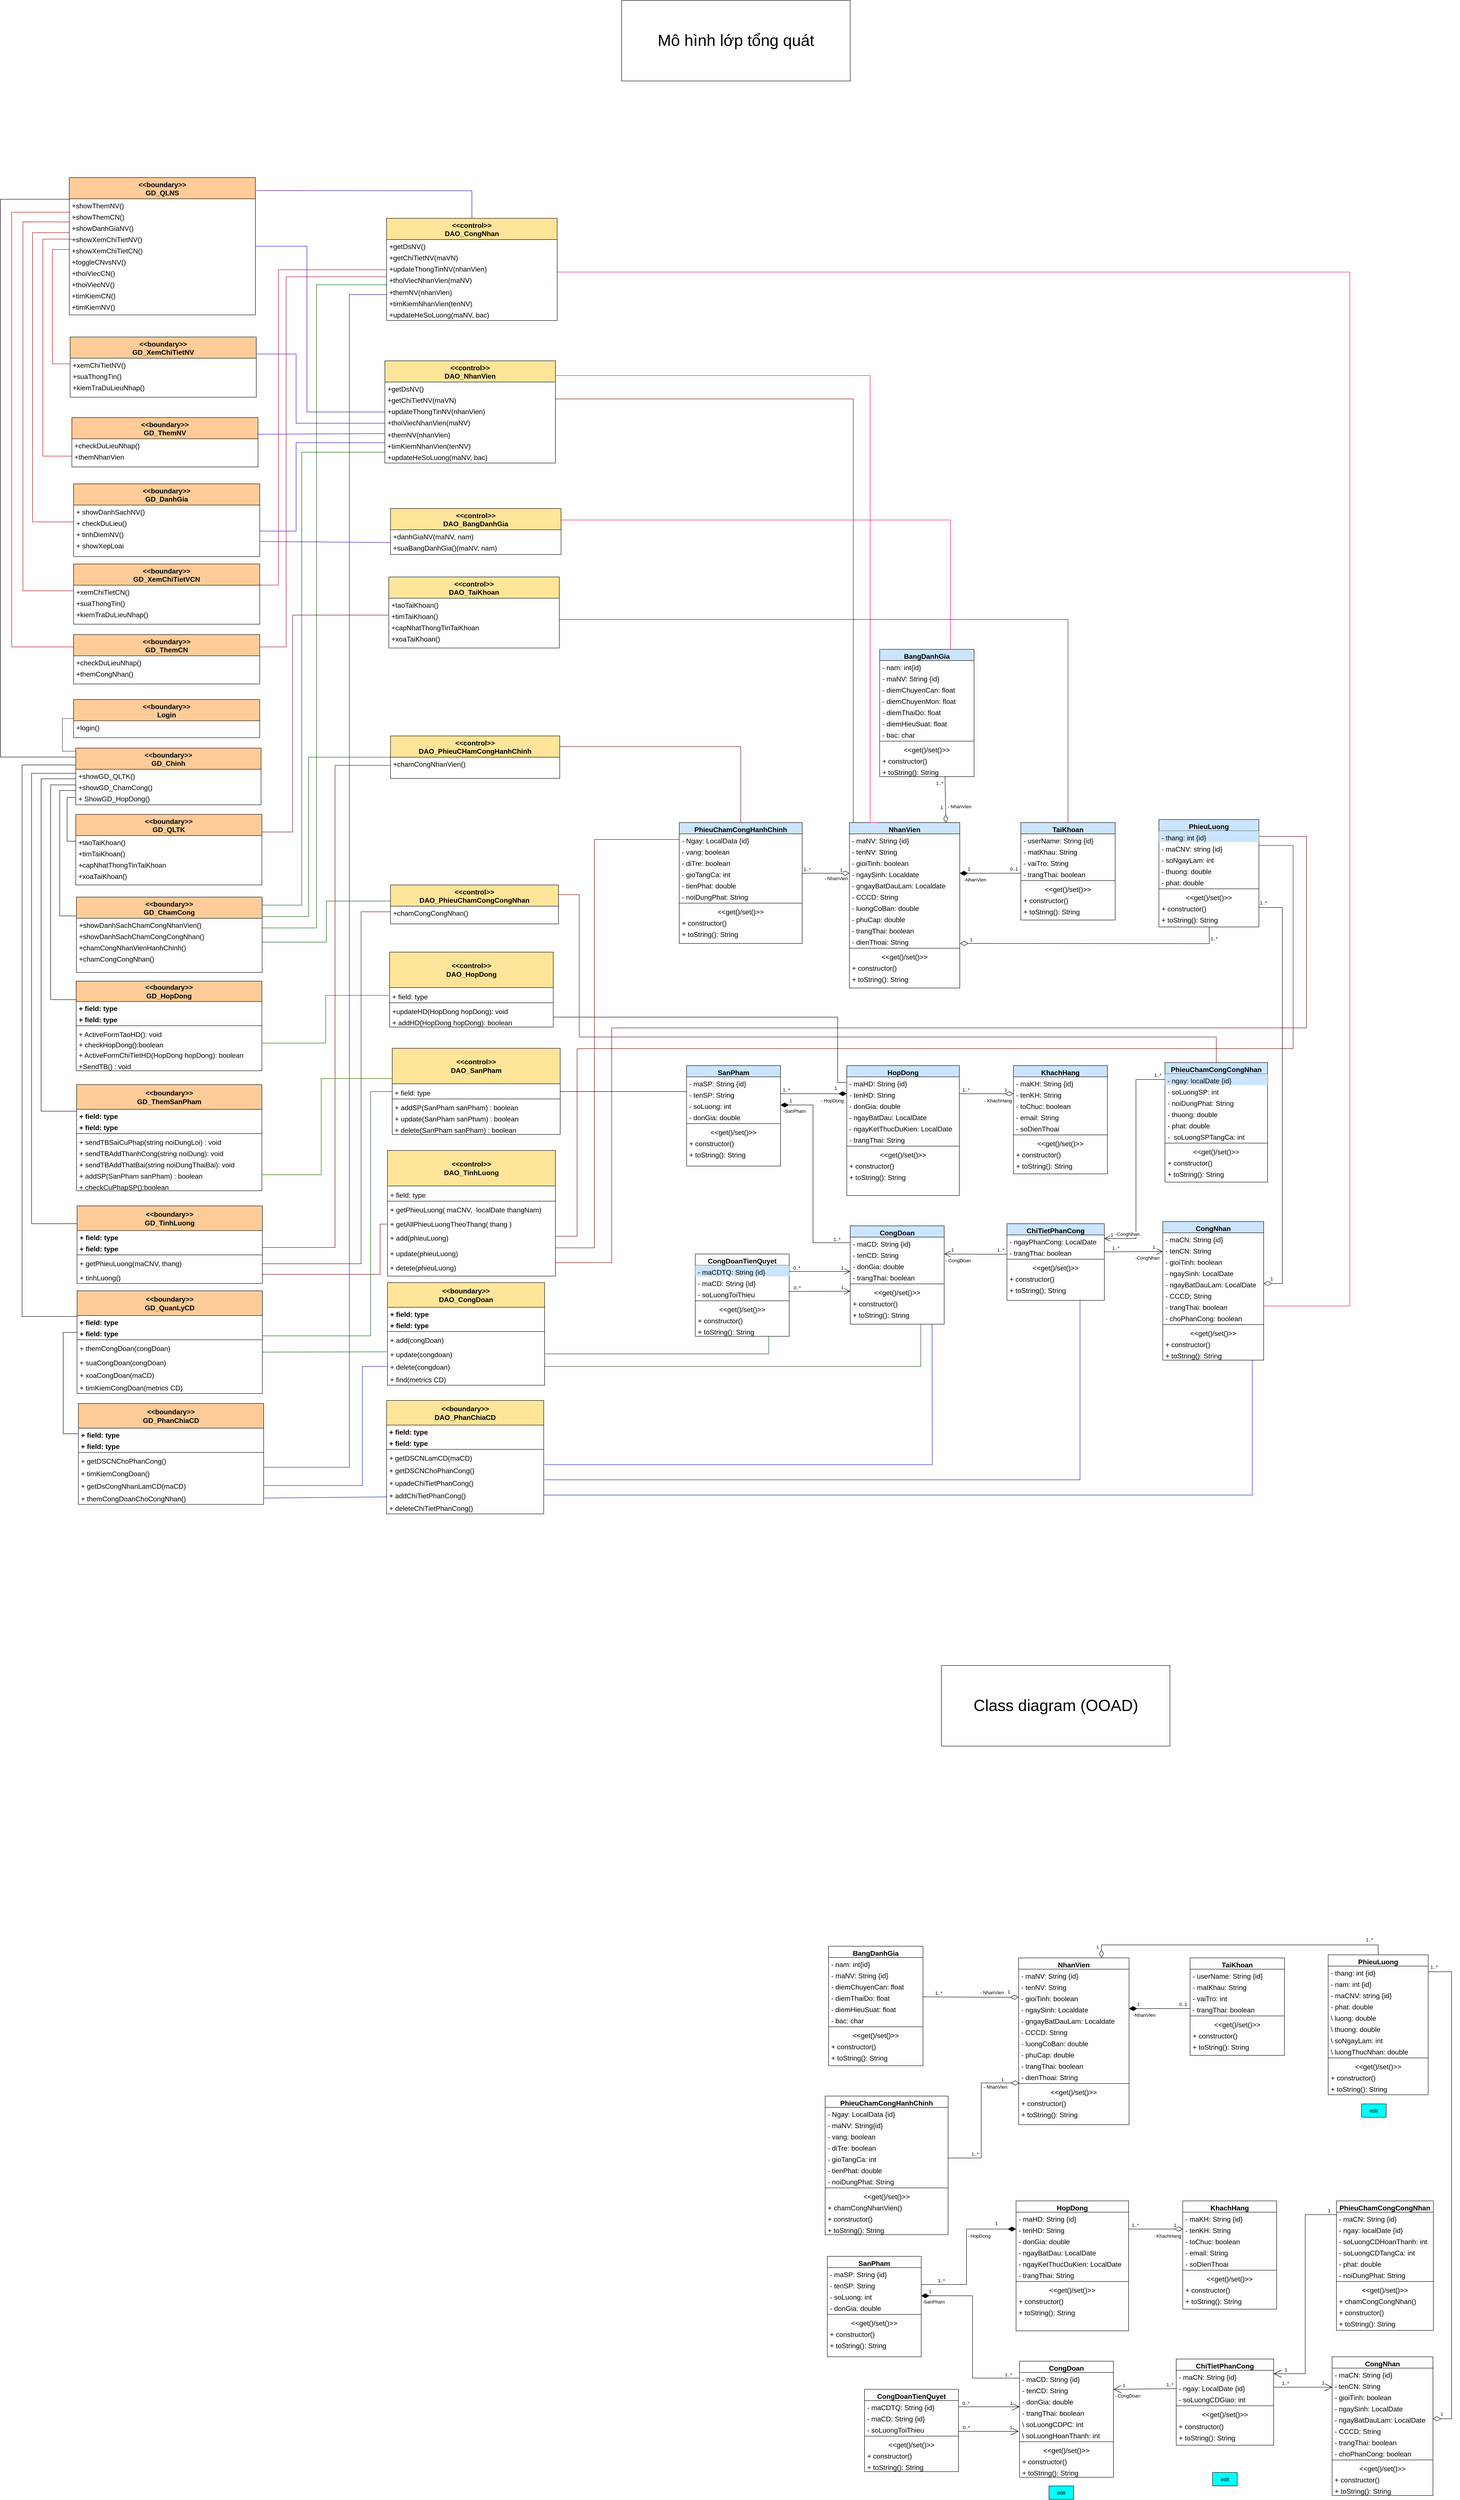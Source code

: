 <mxfile version="22.0.4" type="github">
  <diagram id="C5RBs43oDa-KdzZeNtuy" name="Page-1">
    <mxGraphModel dx="2868" dy="874" grid="0" gridSize="10" guides="1" tooltips="1" connect="1" arrows="1" fold="1" page="0" pageScale="1" pageWidth="827" pageHeight="1169" math="0" shadow="0">
      <root>
        <mxCell id="WIyWlLk6GJQsqaUBKTNV-0" />
        <mxCell id="WIyWlLk6GJQsqaUBKTNV-1" parent="WIyWlLk6GJQsqaUBKTNV-0" />
        <mxCell id="peWEARGx3W2LzcHwOtgo-0" value="&lt;&lt;boundary&gt;&gt;&#xa;Login" style="swimlane;fontStyle=1;align=center;verticalAlign=top;childLayout=stackLayout;horizontal=1;startSize=49;horizontalStack=0;resizeParent=1;resizeLast=0;collapsible=1;marginBottom=0;rounded=0;shadow=0;strokeWidth=1;fontSize=16;fillColor=#FFCC99;" parent="WIyWlLk6GJQsqaUBKTNV-1" vertex="1">
          <mxGeometry x="-1593" y="1340" width="430" height="88" as="geometry">
            <mxRectangle x="230" y="140" width="160" height="26" as="alternateBounds" />
          </mxGeometry>
        </mxCell>
        <mxCell id="peWEARGx3W2LzcHwOtgo-77" value="+login()" style="text;align=left;verticalAlign=top;spacingLeft=4;spacingRight=4;overflow=hidden;rotatable=0;points=[[0,0.5],[1,0.5]];portConstraint=eastwest;fontSize=16;" parent="peWEARGx3W2LzcHwOtgo-0" vertex="1">
          <mxGeometry y="49" width="430" height="26" as="geometry" />
        </mxCell>
        <mxCell id="plJXOSCFUUshas-PBPHG-0" style="edgeStyle=orthogonalEdgeStyle;rounded=0;orthogonalLoop=1;jettySize=auto;html=1;entryX=0.001;entryY=-0.009;entryDx=0;entryDy=0;entryPerimeter=0;endArrow=none;endFill=0;exitX=0;exitY=0.158;exitDx=0;exitDy=0;exitPerimeter=0;" parent="WIyWlLk6GJQsqaUBKTNV-1" source="peWEARGx3W2LzcHwOtgo-46" target="Z-aUHJsrdYk-rnPowN2--18" edge="1">
          <mxGeometry relative="1" as="geometry">
            <Array as="points">
              <mxPoint x="-1762" y="1473" />
              <mxPoint x="-1762" y="185" />
              <mxPoint x="-1603" y="185" />
            </Array>
          </mxGeometry>
        </mxCell>
        <mxCell id="peWEARGx3W2LzcHwOtgo-46" value="&lt;&lt;boundary&gt;&gt;&#xa;GD_Chinh" style="swimlane;fontStyle=1;align=center;verticalAlign=top;childLayout=stackLayout;horizontal=1;startSize=49;horizontalStack=0;resizeParent=1;resizeLast=0;collapsible=1;marginBottom=0;rounded=0;shadow=0;strokeWidth=1;fontSize=16;fillColor=#FFCC99;" parent="WIyWlLk6GJQsqaUBKTNV-1" vertex="1">
          <mxGeometry x="-1588" y="1452" width="428" height="131" as="geometry">
            <mxRectangle x="230" y="140" width="160" height="26" as="alternateBounds" />
          </mxGeometry>
        </mxCell>
        <mxCell id="peWEARGx3W2LzcHwOtgo-78" value="+showGD_QLTK()" style="text;align=left;verticalAlign=top;spacingLeft=4;spacingRight=4;overflow=hidden;rotatable=0;points=[[0,0.5],[1,0.5]];portConstraint=eastwest;fontSize=16;" parent="peWEARGx3W2LzcHwOtgo-46" vertex="1">
          <mxGeometry y="49" width="428" height="26" as="geometry" />
        </mxCell>
        <mxCell id="peWEARGx3W2LzcHwOtgo-79" value="+showGD_ChamCong()" style="text;align=left;verticalAlign=top;spacingLeft=4;spacingRight=4;overflow=hidden;rotatable=0;points=[[0,0.5],[1,0.5]];portConstraint=eastwest;fontSize=16;" parent="peWEARGx3W2LzcHwOtgo-46" vertex="1">
          <mxGeometry y="75" width="428" height="26" as="geometry" />
        </mxCell>
        <mxCell id="891bXy2E5K4bELxM3DLC-61" value="+ ShowGD_HopDong()" style="text;strokeColor=none;fillColor=none;align=left;verticalAlign=top;spacingLeft=4;spacingRight=4;overflow=hidden;rotatable=0;points=[[0,0.5],[1,0.5]];portConstraint=eastwest;whiteSpace=wrap;html=1;fontSize=16;" parent="peWEARGx3W2LzcHwOtgo-46" vertex="1">
          <mxGeometry y="101" width="428" height="26" as="geometry" />
        </mxCell>
        <mxCell id="peWEARGx3W2LzcHwOtgo-47" value="&lt;&lt;boundary&gt;&gt;&#xa;GD_QLTK" style="swimlane;fontStyle=1;align=center;verticalAlign=top;childLayout=stackLayout;horizontal=1;startSize=49;horizontalStack=0;resizeParent=1;resizeLast=0;collapsible=1;marginBottom=0;rounded=0;shadow=0;strokeWidth=1;fontSize=16;fillColor=#FFCC99;" parent="WIyWlLk6GJQsqaUBKTNV-1" vertex="1">
          <mxGeometry x="-1588" y="1605" width="430" height="163" as="geometry">
            <mxRectangle x="230" y="140" width="160" height="26" as="alternateBounds" />
          </mxGeometry>
        </mxCell>
        <mxCell id="peWEARGx3W2LzcHwOtgo-81" value="+taoTaiKhoan()" style="text;align=left;verticalAlign=top;spacingLeft=4;spacingRight=4;overflow=hidden;rotatable=0;points=[[0,0.5],[1,0.5]];portConstraint=eastwest;fontSize=16;" parent="peWEARGx3W2LzcHwOtgo-47" vertex="1">
          <mxGeometry y="49" width="430" height="26" as="geometry" />
        </mxCell>
        <mxCell id="peWEARGx3W2LzcHwOtgo-83" value="+timTaiKhoan()" style="text;align=left;verticalAlign=top;spacingLeft=4;spacingRight=4;overflow=hidden;rotatable=0;points=[[0,0.5],[1,0.5]];portConstraint=eastwest;fontSize=16;" parent="peWEARGx3W2LzcHwOtgo-47" vertex="1">
          <mxGeometry y="75" width="430" height="26" as="geometry" />
        </mxCell>
        <mxCell id="peWEARGx3W2LzcHwOtgo-85" value="+capNhatThongTinTaiKhoan" style="text;align=left;verticalAlign=top;spacingLeft=4;spacingRight=4;overflow=hidden;rotatable=0;points=[[0,0.5],[1,0.5]];portConstraint=eastwest;fontSize=16;" parent="peWEARGx3W2LzcHwOtgo-47" vertex="1">
          <mxGeometry y="101" width="430" height="26" as="geometry" />
        </mxCell>
        <mxCell id="peWEARGx3W2LzcHwOtgo-87" value="+xoaTaiKhoan()" style="text;align=left;verticalAlign=top;spacingLeft=4;spacingRight=4;overflow=hidden;rotatable=0;points=[[0,0.5],[1,0.5]];portConstraint=eastwest;fontSize=16;" parent="peWEARGx3W2LzcHwOtgo-47" vertex="1">
          <mxGeometry y="127" width="430" height="26" as="geometry" />
        </mxCell>
        <mxCell id="peWEARGx3W2LzcHwOtgo-48" value="&lt;&lt;boundary&gt;&gt;&#xa;GD_ChamCong" style="swimlane;fontStyle=1;align=center;verticalAlign=top;childLayout=stackLayout;horizontal=1;startSize=49;horizontalStack=0;resizeParent=1;resizeLast=0;collapsible=1;marginBottom=0;rounded=0;shadow=0;strokeWidth=1;fontSize=16;fillColor=#FFCC99;" parent="WIyWlLk6GJQsqaUBKTNV-1" vertex="1">
          <mxGeometry x="-1586.5" y="1796" width="429" height="174" as="geometry">
            <mxRectangle x="230" y="140" width="160" height="26" as="alternateBounds" />
          </mxGeometry>
        </mxCell>
        <mxCell id="peWEARGx3W2LzcHwOtgo-89" value="+showDanhSachChamCongNhanVien()" style="text;align=left;verticalAlign=top;spacingLeft=4;spacingRight=4;overflow=hidden;rotatable=0;points=[[0,0.5],[1,0.5]];portConstraint=eastwest;fontSize=16;" parent="peWEARGx3W2LzcHwOtgo-48" vertex="1">
          <mxGeometry y="49" width="429" height="26" as="geometry" />
        </mxCell>
        <mxCell id="peWEARGx3W2LzcHwOtgo-90" value="+showDanhSachChamCongCongNhan()" style="text;align=left;verticalAlign=top;spacingLeft=4;spacingRight=4;overflow=hidden;rotatable=0;points=[[0,0.5],[1,0.5]];portConstraint=eastwest;fontSize=16;" parent="peWEARGx3W2LzcHwOtgo-48" vertex="1">
          <mxGeometry y="75" width="429" height="26" as="geometry" />
        </mxCell>
        <mxCell id="peWEARGx3W2LzcHwOtgo-96" value="+chamCongNhanVienHanhChinh()" style="text;align=left;verticalAlign=top;spacingLeft=4;spacingRight=4;overflow=hidden;rotatable=0;points=[[0,0.5],[1,0.5]];portConstraint=eastwest;fontSize=16;" parent="peWEARGx3W2LzcHwOtgo-48" vertex="1">
          <mxGeometry y="101" width="429" height="26" as="geometry" />
        </mxCell>
        <mxCell id="peWEARGx3W2LzcHwOtgo-97" value="+chamCongCongNhan()" style="text;align=left;verticalAlign=top;spacingLeft=4;spacingRight=4;overflow=hidden;rotatable=0;points=[[0,0.5],[1,0.5]];portConstraint=eastwest;fontSize=16;" parent="peWEARGx3W2LzcHwOtgo-48" vertex="1">
          <mxGeometry y="127" width="429" height="26" as="geometry" />
        </mxCell>
        <mxCell id="peWEARGx3W2LzcHwOtgo-49" value="&lt;&lt;control&gt;&gt;&#xa;DAO_TaiKhoan" style="swimlane;fontStyle=1;align=center;verticalAlign=top;childLayout=stackLayout;horizontal=1;startSize=49;horizontalStack=0;resizeParent=1;resizeLast=0;collapsible=1;marginBottom=0;rounded=0;shadow=0;strokeWidth=1;fontSize=16;fillColor=#FFE599;" parent="WIyWlLk6GJQsqaUBKTNV-1" vertex="1">
          <mxGeometry x="-865" y="1057" width="394" height="164" as="geometry">
            <mxRectangle x="230" y="140" width="160" height="26" as="alternateBounds" />
          </mxGeometry>
        </mxCell>
        <mxCell id="peWEARGx3W2LzcHwOtgo-82" value="+taoTaiKhoan()" style="text;align=left;verticalAlign=top;spacingLeft=4;spacingRight=4;overflow=hidden;rotatable=0;points=[[0,0.5],[1,0.5]];portConstraint=eastwest;fontSize=16;" parent="peWEARGx3W2LzcHwOtgo-49" vertex="1">
          <mxGeometry y="49" width="394" height="26" as="geometry" />
        </mxCell>
        <mxCell id="peWEARGx3W2LzcHwOtgo-84" value="+timTaiKhoan()" style="text;align=left;verticalAlign=top;spacingLeft=4;spacingRight=4;overflow=hidden;rotatable=0;points=[[0,0.5],[1,0.5]];portConstraint=eastwest;fontSize=16;" parent="peWEARGx3W2LzcHwOtgo-49" vertex="1">
          <mxGeometry y="75" width="394" height="26" as="geometry" />
        </mxCell>
        <mxCell id="peWEARGx3W2LzcHwOtgo-86" value="+capNhatThongTinTaiKhoan" style="text;align=left;verticalAlign=top;spacingLeft=4;spacingRight=4;overflow=hidden;rotatable=0;points=[[0,0.5],[1,0.5]];portConstraint=eastwest;fontSize=16;" parent="peWEARGx3W2LzcHwOtgo-49" vertex="1">
          <mxGeometry y="101" width="394" height="26" as="geometry" />
        </mxCell>
        <mxCell id="peWEARGx3W2LzcHwOtgo-88" value="+xoaTaiKhoan()" style="text;align=left;verticalAlign=top;spacingLeft=4;spacingRight=4;overflow=hidden;rotatable=0;points=[[0,0.5],[1,0.5]];portConstraint=eastwest;fontSize=16;" parent="peWEARGx3W2LzcHwOtgo-49" vertex="1">
          <mxGeometry y="127" width="394" height="26" as="geometry" />
        </mxCell>
        <mxCell id="peWEARGx3W2LzcHwOtgo-58" value="&lt;&lt;control&gt;&gt;&#xa;DAO_PhieuChamCongCongNhan" style="swimlane;fontStyle=1;align=center;verticalAlign=top;childLayout=stackLayout;horizontal=1;startSize=49;horizontalStack=0;resizeParent=1;resizeLast=0;collapsible=1;marginBottom=0;rounded=0;shadow=0;strokeWidth=1;fontSize=16;fillColor=#FFE599;" parent="WIyWlLk6GJQsqaUBKTNV-1" vertex="1">
          <mxGeometry x="-861" y="1768" width="388" height="90" as="geometry">
            <mxRectangle x="230" y="140" width="160" height="26" as="alternateBounds" />
          </mxGeometry>
        </mxCell>
        <mxCell id="peWEARGx3W2LzcHwOtgo-100" value="+chamCongCongNhan()" style="text;align=left;verticalAlign=top;spacingLeft=4;spacingRight=4;overflow=hidden;rotatable=0;points=[[0,0.5],[1,0.5]];portConstraint=eastwest;fontSize=16;" parent="peWEARGx3W2LzcHwOtgo-58" vertex="1">
          <mxGeometry y="49" width="388" height="26" as="geometry" />
        </mxCell>
        <mxCell id="peWEARGx3W2LzcHwOtgo-59" value="&lt;&lt;control&gt;&gt;&#xa;DAO_PhieuCHamCongHanhChinh" style="swimlane;fontStyle=1;align=center;verticalAlign=top;childLayout=stackLayout;horizontal=1;startSize=49;horizontalStack=0;resizeParent=1;resizeLast=0;collapsible=1;marginBottom=0;rounded=0;shadow=0;strokeWidth=1;fontSize=16;fillColor=#FFE599;" parent="WIyWlLk6GJQsqaUBKTNV-1" vertex="1">
          <mxGeometry x="-861" y="1424" width="391" height="98" as="geometry">
            <mxRectangle x="230" y="140" width="160" height="26" as="alternateBounds" />
          </mxGeometry>
        </mxCell>
        <mxCell id="peWEARGx3W2LzcHwOtgo-99" value="+chamCongNhanVien()" style="text;align=left;verticalAlign=top;spacingLeft=4;spacingRight=4;overflow=hidden;rotatable=0;points=[[0,0.5],[1,0.5]];portConstraint=eastwest;fontSize=16;" parent="peWEARGx3W2LzcHwOtgo-59" vertex="1">
          <mxGeometry y="49" width="391" height="26" as="geometry" />
        </mxCell>
        <mxCell id="891bXy2E5K4bELxM3DLC-20" value="&amp;lt;&amp;lt;control&amp;gt;&amp;gt;&lt;br style=&quot;font-size: 16px;&quot;&gt;DAO_SanPham" style="swimlane;fontStyle=1;childLayout=stackLayout;horizontal=1;startSize=82;fillColor=#FFE599;horizontalStack=0;resizeParent=1;resizeParentMax=0;resizeLast=0;collapsible=1;marginBottom=0;whiteSpace=wrap;html=1;fontSize=16;" parent="WIyWlLk6GJQsqaUBKTNV-1" vertex="1">
          <mxGeometry x="-857" y="2145" width="388" height="199" as="geometry" />
        </mxCell>
        <mxCell id="891bXy2E5K4bELxM3DLC-21" value="+ field: type" style="text;strokeColor=none;fillColor=none;align=left;verticalAlign=top;spacingLeft=4;spacingRight=4;overflow=hidden;rotatable=0;points=[[0,0.5],[1,0.5]];portConstraint=eastwest;whiteSpace=wrap;html=1;fontSize=16;fontStyle=1" parent="891bXy2E5K4bELxM3DLC-20" vertex="1">
          <mxGeometry y="82" width="388" height="5" as="geometry" />
        </mxCell>
        <mxCell id="891bXy2E5K4bELxM3DLC-22" value="+ field: type" style="text;strokeColor=none;fillColor=none;align=left;verticalAlign=top;spacingLeft=4;spacingRight=4;overflow=hidden;rotatable=0;points=[[0,0.5],[1,0.5]];portConstraint=eastwest;whiteSpace=wrap;html=1;fontSize=16;fontStyle=0" parent="891bXy2E5K4bELxM3DLC-20" vertex="1">
          <mxGeometry y="87" width="388" height="26" as="geometry" />
        </mxCell>
        <mxCell id="891bXy2E5K4bELxM3DLC-32" value="" style="line;strokeWidth=1;fillColor=none;align=left;verticalAlign=middle;spacingTop=-1;spacingLeft=3;spacingRight=3;rotatable=0;labelPosition=right;points=[];portConstraint=eastwest;strokeColor=inherit;fontSize=16;" parent="891bXy2E5K4bELxM3DLC-20" vertex="1">
          <mxGeometry y="113" width="388" height="8" as="geometry" />
        </mxCell>
        <mxCell id="891bXy2E5K4bELxM3DLC-23" value="+ addSP(SanPham sanPham) : boolean" style="text;strokeColor=none;fillColor=none;align=left;verticalAlign=top;spacingLeft=4;spacingRight=4;overflow=hidden;rotatable=0;points=[[0,0.5],[1,0.5]];portConstraint=eastwest;whiteSpace=wrap;html=1;fontSize=16;fontStyle=0" parent="891bXy2E5K4bELxM3DLC-20" vertex="1">
          <mxGeometry y="121" width="388" height="26" as="geometry" />
        </mxCell>
        <mxCell id="FPIbYshRZtDGe_L5_n5g-25" value="+ update(SanPham sanPham) : boolean" style="text;strokeColor=none;fillColor=none;align=left;verticalAlign=top;spacingLeft=4;spacingRight=4;overflow=hidden;rotatable=0;points=[[0,0.5],[1,0.5]];portConstraint=eastwest;whiteSpace=wrap;html=1;fontSize=16;fontStyle=0" parent="891bXy2E5K4bELxM3DLC-20" vertex="1">
          <mxGeometry y="147" width="388" height="26" as="geometry" />
        </mxCell>
        <mxCell id="FPIbYshRZtDGe_L5_n5g-26" value="+ delete(SanPham sanPham) : boolean" style="text;strokeColor=none;fillColor=none;align=left;verticalAlign=top;spacingLeft=4;spacingRight=4;overflow=hidden;rotatable=0;points=[[0,0.5],[1,0.5]];portConstraint=eastwest;whiteSpace=wrap;html=1;fontSize=16;fontStyle=0" parent="891bXy2E5K4bELxM3DLC-20" vertex="1">
          <mxGeometry y="173" width="388" height="26" as="geometry" />
        </mxCell>
        <mxCell id="891bXy2E5K4bELxM3DLC-24" value="&amp;lt;&amp;lt;control&amp;gt;&amp;gt;&lt;br style=&quot;font-size: 16px;&quot;&gt;DAO_HopDong" style="swimlane;fontStyle=1;childLayout=stackLayout;horizontal=1;startSize=82;fillColor=#FFE599;horizontalStack=0;resizeParent=1;resizeParentMax=0;resizeLast=0;collapsible=1;marginBottom=0;whiteSpace=wrap;html=1;fontSize=16;" parent="WIyWlLk6GJQsqaUBKTNV-1" vertex="1">
          <mxGeometry x="-863" y="1923" width="378" height="173" as="geometry" />
        </mxCell>
        <mxCell id="891bXy2E5K4bELxM3DLC-25" value="+ field: type" style="text;strokeColor=none;fillColor=none;align=left;verticalAlign=top;spacingLeft=4;spacingRight=4;overflow=hidden;rotatable=0;points=[[0,0.5],[1,0.5]];portConstraint=eastwest;whiteSpace=wrap;html=1;fontSize=16;fontStyle=1" parent="891bXy2E5K4bELxM3DLC-24" vertex="1">
          <mxGeometry y="82" width="378" height="5" as="geometry" />
        </mxCell>
        <mxCell id="891bXy2E5K4bELxM3DLC-26" value="&lt;span style=&quot;font-weight: normal; font-size: 16px;&quot;&gt;+ field: type&lt;/span&gt;" style="text;strokeColor=none;fillColor=none;align=left;verticalAlign=top;spacingLeft=4;spacingRight=4;overflow=hidden;rotatable=0;points=[[0,0.5],[1,0.5]];portConstraint=eastwest;whiteSpace=wrap;html=1;fontSize=16;fontStyle=1" parent="891bXy2E5K4bELxM3DLC-24" vertex="1">
          <mxGeometry y="87" width="378" height="26" as="geometry" />
        </mxCell>
        <mxCell id="891bXy2E5K4bELxM3DLC-33" value="" style="line;strokeWidth=1;fillColor=none;align=left;verticalAlign=middle;spacingTop=-1;spacingLeft=3;spacingRight=3;rotatable=0;labelPosition=right;points=[];portConstraint=eastwest;strokeColor=inherit;fontSize=16;" parent="891bXy2E5K4bELxM3DLC-24" vertex="1">
          <mxGeometry y="113" width="378" height="8" as="geometry" />
        </mxCell>
        <mxCell id="891bXy2E5K4bELxM3DLC-76" value="+updateHD(HopDong hopDong): void" style="text;strokeColor=none;fillColor=none;align=left;verticalAlign=top;spacingLeft=4;spacingRight=4;overflow=hidden;rotatable=0;points=[[0,0.5],[1,0.5]];portConstraint=eastwest;whiteSpace=wrap;html=1;fontSize=16;" parent="891bXy2E5K4bELxM3DLC-24" vertex="1">
          <mxGeometry y="121" width="378" height="26" as="geometry" />
        </mxCell>
        <mxCell id="891bXy2E5K4bELxM3DLC-27" value="&lt;span style=&quot;font-weight: normal; font-size: 16px;&quot;&gt;+ addHD(HopDong hopDong): boolean&lt;/span&gt;" style="text;strokeColor=none;fillColor=none;align=left;verticalAlign=top;spacingLeft=4;spacingRight=4;overflow=hidden;rotatable=0;points=[[0,0.5],[1,0.5]];portConstraint=eastwest;whiteSpace=wrap;html=1;fontSize=16;fontStyle=1" parent="891bXy2E5K4bELxM3DLC-24" vertex="1">
          <mxGeometry y="147" width="378" height="26" as="geometry" />
        </mxCell>
        <mxCell id="891bXy2E5K4bELxM3DLC-53" value="&amp;lt;&amp;lt;boundary&amp;gt;&amp;gt;&lt;br style=&quot;border-color: var(--border-color); padding: 0px; margin: 0px;&quot;&gt;GD_ThemSanPham" style="swimlane;fontStyle=1;childLayout=stackLayout;horizontal=1;startSize=57;fillColor=#FFCC99;horizontalStack=0;resizeParent=1;resizeParentMax=0;resizeLast=0;collapsible=1;marginBottom=0;whiteSpace=wrap;html=1;fontSize=16;" parent="WIyWlLk6GJQsqaUBKTNV-1" vertex="1">
          <mxGeometry x="-1586" y="2229" width="428" height="245" as="geometry" />
        </mxCell>
        <mxCell id="891bXy2E5K4bELxM3DLC-54" value="+ field: type" style="text;strokeColor=none;fillColor=none;align=left;verticalAlign=top;spacingLeft=4;spacingRight=4;overflow=hidden;rotatable=0;points=[[0,0.5],[1,0.5]];portConstraint=eastwest;whiteSpace=wrap;html=1;fontSize=16;fontStyle=1" parent="891bXy2E5K4bELxM3DLC-53" vertex="1">
          <mxGeometry y="57" width="428" height="26" as="geometry" />
        </mxCell>
        <mxCell id="891bXy2E5K4bELxM3DLC-55" value="+ field: type" style="text;strokeColor=none;fillColor=none;align=left;verticalAlign=top;spacingLeft=4;spacingRight=4;overflow=hidden;rotatable=0;points=[[0,0.5],[1,0.5]];portConstraint=eastwest;whiteSpace=wrap;html=1;fontSize=16;fontStyle=1" parent="891bXy2E5K4bELxM3DLC-53" vertex="1">
          <mxGeometry y="83" width="428" height="26" as="geometry" />
        </mxCell>
        <mxCell id="891bXy2E5K4bELxM3DLC-56" value="" style="line;strokeWidth=1;fillColor=none;align=left;verticalAlign=middle;spacingTop=-1;spacingLeft=3;spacingRight=3;rotatable=0;labelPosition=right;points=[];portConstraint=eastwest;strokeColor=inherit;fontSize=16;" parent="891bXy2E5K4bELxM3DLC-53" vertex="1">
          <mxGeometry y="109" width="428" height="8" as="geometry" />
        </mxCell>
        <mxCell id="891bXy2E5K4bELxM3DLC-57" value="&lt;font style=&quot;font-size: 16px;&quot;&gt;+ sendTBSaiCuPhap(string noiDungLoi) : void&lt;/font&gt;" style="text;strokeColor=none;fillColor=none;align=left;verticalAlign=top;spacingLeft=4;spacingRight=4;overflow=hidden;rotatable=0;points=[[0,0.5],[1,0.5]];portConstraint=eastwest;whiteSpace=wrap;html=1;fontSize=16;" parent="891bXy2E5K4bELxM3DLC-53" vertex="1">
          <mxGeometry y="117" width="428" height="26" as="geometry" />
        </mxCell>
        <mxCell id="891bXy2E5K4bELxM3DLC-58" value="+ sendTBAddThanhCong(string noiDung): void" style="text;strokeColor=none;fillColor=none;align=left;verticalAlign=top;spacingLeft=4;spacingRight=4;overflow=hidden;rotatable=0;points=[[0,0.5],[1,0.5]];portConstraint=eastwest;whiteSpace=wrap;html=1;fontSize=16;" parent="891bXy2E5K4bELxM3DLC-53" vertex="1">
          <mxGeometry y="143" width="428" height="26" as="geometry" />
        </mxCell>
        <mxCell id="891bXy2E5K4bELxM3DLC-59" value="+ sendTBAddThatBai(string noiDungThaiBai): void" style="text;strokeColor=none;fillColor=none;align=left;verticalAlign=top;spacingLeft=4;spacingRight=4;overflow=hidden;rotatable=0;points=[[0,0.5],[1,0.5]];portConstraint=eastwest;whiteSpace=wrap;html=1;fontSize=16;" parent="891bXy2E5K4bELxM3DLC-53" vertex="1">
          <mxGeometry y="169" width="428" height="26" as="geometry" />
        </mxCell>
        <mxCell id="891bXy2E5K4bELxM3DLC-72" value="+ addSP(SanPham sanPham) : boolean" style="text;strokeColor=none;fillColor=none;align=left;verticalAlign=top;spacingLeft=4;spacingRight=4;overflow=hidden;rotatable=0;points=[[0,0.5],[1,0.5]];portConstraint=eastwest;whiteSpace=wrap;html=1;fontSize=16;" parent="891bXy2E5K4bELxM3DLC-53" vertex="1">
          <mxGeometry y="195" width="428" height="26" as="geometry" />
        </mxCell>
        <mxCell id="891bXy2E5K4bELxM3DLC-60" value="&lt;span style=&quot;font-weight: normal; font-size: 16px;&quot;&gt;+ checkCuPhapSP():boolean&lt;/span&gt;" style="text;strokeColor=none;fillColor=none;align=left;verticalAlign=top;spacingLeft=4;spacingRight=4;overflow=hidden;rotatable=0;points=[[0,0.5],[1,0.5]];portConstraint=eastwest;whiteSpace=wrap;html=1;fontSize=16;fontStyle=1" parent="891bXy2E5K4bELxM3DLC-53" vertex="1">
          <mxGeometry y="221" width="428" height="24" as="geometry" />
        </mxCell>
        <mxCell id="O_pE0-xd7alUh3ZDXizb-0" value="&lt;font style=&quot;font-size: 37px;&quot;&gt;Mô hình lớp tổng quát&lt;/font&gt;" style="whiteSpace=wrap;html=1;" parent="WIyWlLk6GJQsqaUBKTNV-1" vertex="1">
          <mxGeometry x="-327" y="-274" width="528" height="186" as="geometry" />
        </mxCell>
        <mxCell id="O_pE0-xd7alUh3ZDXizb-1" value="PhieuChamCongHanhChinh" style="swimlane;fontStyle=1;align=center;verticalAlign=top;childLayout=stackLayout;horizontal=1;startSize=26;horizontalStack=0;resizeParent=1;resizeLast=0;collapsible=1;marginBottom=0;rounded=0;shadow=0;strokeWidth=1;fontSize=16;" parent="WIyWlLk6GJQsqaUBKTNV-1" vertex="1">
          <mxGeometry x="143" y="4564" width="284" height="320" as="geometry">
            <mxRectangle x="230" y="140" width="160" height="26" as="alternateBounds" />
          </mxGeometry>
        </mxCell>
        <mxCell id="O_pE0-xd7alUh3ZDXizb-3" value="- Ngay: LocalData {id}" style="text;align=left;verticalAlign=top;spacingLeft=4;spacingRight=4;overflow=hidden;rotatable=0;points=[[0,0.5],[1,0.5]];portConstraint=eastwest;rounded=0;shadow=0;html=0;fontSize=16;" parent="O_pE0-xd7alUh3ZDXizb-1" vertex="1">
          <mxGeometry y="26" width="284" height="26" as="geometry" />
        </mxCell>
        <mxCell id="tkjyTTtestNpN8okX0N9-7" value="- maNV: String{id}" style="text;align=left;verticalAlign=top;spacingLeft=4;spacingRight=4;overflow=hidden;rotatable=0;points=[[0,0.5],[1,0.5]];portConstraint=eastwest;rounded=0;shadow=0;html=0;fontSize=16;" parent="O_pE0-xd7alUh3ZDXizb-1" vertex="1">
          <mxGeometry y="52" width="284" height="26" as="geometry" />
        </mxCell>
        <mxCell id="O_pE0-xd7alUh3ZDXizb-4" value="- vang: boolean" style="text;align=left;verticalAlign=top;spacingLeft=4;spacingRight=4;overflow=hidden;rotatable=0;points=[[0,0.5],[1,0.5]];portConstraint=eastwest;rounded=0;shadow=0;html=0;fontSize=16;" parent="O_pE0-xd7alUh3ZDXizb-1" vertex="1">
          <mxGeometry y="78" width="284" height="26" as="geometry" />
        </mxCell>
        <mxCell id="O_pE0-xd7alUh3ZDXizb-5" value="- diTre: boolean" style="text;align=left;verticalAlign=top;spacingLeft=4;spacingRight=4;overflow=hidden;rotatable=0;points=[[0,0.5],[1,0.5]];portConstraint=eastwest;rounded=0;shadow=0;html=0;fontSize=16;" parent="O_pE0-xd7alUh3ZDXizb-1" vertex="1">
          <mxGeometry y="104" width="284" height="26" as="geometry" />
        </mxCell>
        <mxCell id="O_pE0-xd7alUh3ZDXizb-6" value="- gioTangCa: int" style="text;align=left;verticalAlign=top;spacingLeft=4;spacingRight=4;overflow=hidden;rotatable=0;points=[[0,0.5],[1,0.5]];portConstraint=eastwest;rounded=0;shadow=0;html=0;fontSize=16;" parent="O_pE0-xd7alUh3ZDXizb-1" vertex="1">
          <mxGeometry y="130" width="284" height="26" as="geometry" />
        </mxCell>
        <mxCell id="O_pE0-xd7alUh3ZDXizb-7" value="- tienPhat: double" style="text;align=left;verticalAlign=top;spacingLeft=4;spacingRight=4;overflow=hidden;rotatable=0;points=[[0,0.5],[1,0.5]];portConstraint=eastwest;rounded=0;shadow=0;html=0;fontSize=16;" parent="O_pE0-xd7alUh3ZDXizb-1" vertex="1">
          <mxGeometry y="156" width="284" height="26" as="geometry" />
        </mxCell>
        <mxCell id="O_pE0-xd7alUh3ZDXizb-8" value="- noiDungPhat: String" style="text;align=left;verticalAlign=top;spacingLeft=4;spacingRight=4;overflow=hidden;rotatable=0;points=[[0,0.5],[1,0.5]];portConstraint=eastwest;rounded=0;shadow=0;html=0;fontSize=16;" parent="O_pE0-xd7alUh3ZDXizb-1" vertex="1">
          <mxGeometry y="182" width="284" height="26" as="geometry" />
        </mxCell>
        <mxCell id="O_pE0-xd7alUh3ZDXizb-9" value="" style="line;html=1;strokeWidth=1;align=left;verticalAlign=middle;spacingTop=-1;spacingLeft=3;spacingRight=3;rotatable=0;labelPosition=right;points=[];portConstraint=eastwest;fontSize=16;" parent="O_pE0-xd7alUh3ZDXizb-1" vertex="1">
          <mxGeometry y="208" width="284" height="8" as="geometry" />
        </mxCell>
        <mxCell id="O_pE0-xd7alUh3ZDXizb-10" value="&lt;&lt;get()/set()&gt;&gt;" style="text;align=center;verticalAlign=top;spacingLeft=4;spacingRight=4;overflow=hidden;rotatable=0;points=[[0,0.5],[1,0.5]];portConstraint=eastwest;rounded=0;shadow=0;html=0;fontSize=16;" parent="O_pE0-xd7alUh3ZDXizb-1" vertex="1">
          <mxGeometry y="216" width="284" height="26" as="geometry" />
        </mxCell>
        <mxCell id="O_pE0-xd7alUh3ZDXizb-11" value="+ chamCongNhanVien()" style="text;align=left;verticalAlign=top;spacingLeft=4;spacingRight=4;overflow=hidden;rotatable=0;points=[[0,0.5],[1,0.5]];portConstraint=eastwest;fontSize=16;" parent="O_pE0-xd7alUh3ZDXizb-1" vertex="1">
          <mxGeometry y="242" width="284" height="26" as="geometry" />
        </mxCell>
        <mxCell id="qp-hMdW2SrSJV1VDsLRG-14" value="+ constructor() " style="text;align=left;verticalAlign=top;spacingLeft=4;spacingRight=4;overflow=hidden;rotatable=0;points=[[0,0.5],[1,0.5]];portConstraint=eastwest;fontSize=16;" parent="O_pE0-xd7alUh3ZDXizb-1" vertex="1">
          <mxGeometry y="268" width="284" height="26" as="geometry" />
        </mxCell>
        <mxCell id="O_pE0-xd7alUh3ZDXizb-12" value="+ toString(): String" style="text;align=left;verticalAlign=top;spacingLeft=4;spacingRight=4;overflow=hidden;rotatable=0;points=[[0,0.5],[1,0.5]];portConstraint=eastwest;fontSize=16;" parent="O_pE0-xd7alUh3ZDXizb-1" vertex="1">
          <mxGeometry y="294" width="284" height="26" as="geometry" />
        </mxCell>
        <mxCell id="O_pE0-xd7alUh3ZDXizb-13" value="NhanVien" style="swimlane;fontStyle=1;align=center;verticalAlign=top;childLayout=stackLayout;horizontal=1;startSize=26;horizontalStack=0;resizeParent=1;resizeLast=0;collapsible=1;marginBottom=0;rounded=0;shadow=0;strokeWidth=1;fontSize=16;" parent="WIyWlLk6GJQsqaUBKTNV-1" vertex="1">
          <mxGeometry x="590" y="4245" width="255" height="385" as="geometry">
            <mxRectangle x="230" y="140" width="160" height="26" as="alternateBounds" />
          </mxGeometry>
        </mxCell>
        <mxCell id="O_pE0-xd7alUh3ZDXizb-14" value="- maNV: String {id}" style="text;align=left;verticalAlign=top;spacingLeft=4;spacingRight=4;overflow=hidden;rotatable=0;points=[[0,0.5],[1,0.5]];portConstraint=eastwest;fontSize=16;" parent="O_pE0-xd7alUh3ZDXizb-13" vertex="1">
          <mxGeometry y="26" width="255" height="26" as="geometry" />
        </mxCell>
        <mxCell id="O_pE0-xd7alUh3ZDXizb-15" value="- tenNV: String" style="text;align=left;verticalAlign=top;spacingLeft=4;spacingRight=4;overflow=hidden;rotatable=0;points=[[0,0.5],[1,0.5]];portConstraint=eastwest;rounded=0;shadow=0;html=0;fontSize=16;" parent="O_pE0-xd7alUh3ZDXizb-13" vertex="1">
          <mxGeometry y="52" width="255" height="26" as="geometry" />
        </mxCell>
        <mxCell id="O_pE0-xd7alUh3ZDXizb-16" value="- gioiTinh: boolean" style="text;align=left;verticalAlign=top;spacingLeft=4;spacingRight=4;overflow=hidden;rotatable=0;points=[[0,0.5],[1,0.5]];portConstraint=eastwest;rounded=0;shadow=0;html=0;fontSize=16;" parent="O_pE0-xd7alUh3ZDXizb-13" vertex="1">
          <mxGeometry y="78" width="255" height="26" as="geometry" />
        </mxCell>
        <mxCell id="O_pE0-xd7alUh3ZDXizb-17" value="- ngaySinh: Localdate" style="text;align=left;verticalAlign=top;spacingLeft=4;spacingRight=4;overflow=hidden;rotatable=0;points=[[0,0.5],[1,0.5]];portConstraint=eastwest;rounded=0;shadow=0;html=0;fontSize=16;" parent="O_pE0-xd7alUh3ZDXizb-13" vertex="1">
          <mxGeometry y="104" width="255" height="26" as="geometry" />
        </mxCell>
        <mxCell id="O_pE0-xd7alUh3ZDXizb-18" value="- gngayBatDauLam: Localdate" style="text;align=left;verticalAlign=top;spacingLeft=4;spacingRight=4;overflow=hidden;rotatable=0;points=[[0,0.5],[1,0.5]];portConstraint=eastwest;rounded=0;shadow=0;html=0;fontSize=16;" parent="O_pE0-xd7alUh3ZDXizb-13" vertex="1">
          <mxGeometry y="130" width="255" height="26" as="geometry" />
        </mxCell>
        <mxCell id="O_pE0-xd7alUh3ZDXizb-19" value="- CCCD: String" style="text;align=left;verticalAlign=top;spacingLeft=4;spacingRight=4;overflow=hidden;rotatable=0;points=[[0,0.5],[1,0.5]];portConstraint=eastwest;rounded=0;shadow=0;html=0;fontSize=16;" parent="O_pE0-xd7alUh3ZDXizb-13" vertex="1">
          <mxGeometry y="156" width="255" height="26" as="geometry" />
        </mxCell>
        <mxCell id="O_pE0-xd7alUh3ZDXizb-20" value="- luongCoBan: double" style="text;align=left;verticalAlign=top;spacingLeft=4;spacingRight=4;overflow=hidden;rotatable=0;points=[[0,0.5],[1,0.5]];portConstraint=eastwest;rounded=0;shadow=0;html=0;fontSize=16;" parent="O_pE0-xd7alUh3ZDXizb-13" vertex="1">
          <mxGeometry y="182" width="255" height="26" as="geometry" />
        </mxCell>
        <mxCell id="O_pE0-xd7alUh3ZDXizb-21" value="- phuCap: double" style="text;align=left;verticalAlign=top;spacingLeft=4;spacingRight=4;overflow=hidden;rotatable=0;points=[[0,0.5],[1,0.5]];portConstraint=eastwest;rounded=0;shadow=0;html=0;fontSize=16;" parent="O_pE0-xd7alUh3ZDXizb-13" vertex="1">
          <mxGeometry y="208" width="255" height="26" as="geometry" />
        </mxCell>
        <mxCell id="O_pE0-xd7alUh3ZDXizb-24" value="- trangThai: boolean" style="text;align=left;verticalAlign=top;spacingLeft=4;spacingRight=4;overflow=hidden;rotatable=0;points=[[0,0.5],[1,0.5]];portConstraint=eastwest;rounded=0;shadow=0;html=0;fontSize=16;" parent="O_pE0-xd7alUh3ZDXizb-13" vertex="1">
          <mxGeometry y="234" width="255" height="26" as="geometry" />
        </mxCell>
        <mxCell id="O_pE0-xd7alUh3ZDXizb-26" value="- dienThoai: String" style="text;align=left;verticalAlign=top;spacingLeft=4;spacingRight=4;overflow=hidden;rotatable=0;points=[[0,0.5],[1,0.5]];portConstraint=eastwest;rounded=0;shadow=0;html=0;fontSize=16;" parent="O_pE0-xd7alUh3ZDXizb-13" vertex="1">
          <mxGeometry y="260" width="255" height="26" as="geometry" />
        </mxCell>
        <mxCell id="O_pE0-xd7alUh3ZDXizb-27" value="" style="line;html=1;strokeWidth=1;align=left;verticalAlign=middle;spacingTop=-1;spacingLeft=3;spacingRight=3;rotatable=0;labelPosition=right;points=[];portConstraint=eastwest;fontSize=16;" parent="O_pE0-xd7alUh3ZDXizb-13" vertex="1">
          <mxGeometry y="286" width="255" height="8" as="geometry" />
        </mxCell>
        <mxCell id="O_pE0-xd7alUh3ZDXizb-28" value="&lt;&lt;get()/set()&gt;&gt;" style="text;align=center;verticalAlign=top;spacingLeft=4;spacingRight=4;overflow=hidden;rotatable=0;points=[[0,0.5],[1,0.5]];portConstraint=eastwest;fontSize=16;" parent="O_pE0-xd7alUh3ZDXizb-13" vertex="1">
          <mxGeometry y="294" width="255" height="26" as="geometry" />
        </mxCell>
        <mxCell id="O_pE0-xd7alUh3ZDXizb-29" value="+ constructor()" style="text;align=left;verticalAlign=top;spacingLeft=4;spacingRight=4;overflow=hidden;rotatable=0;points=[[0,0.5],[1,0.5]];portConstraint=eastwest;fontSize=16;" parent="O_pE0-xd7alUh3ZDXizb-13" vertex="1">
          <mxGeometry y="320" width="255" height="26" as="geometry" />
        </mxCell>
        <mxCell id="O_pE0-xd7alUh3ZDXizb-30" value="+ toString(): String" style="text;align=left;verticalAlign=top;spacingLeft=4;spacingRight=4;overflow=hidden;rotatable=0;points=[[0,0.5],[1,0.5]];portConstraint=eastwest;fontSize=16;" parent="O_pE0-xd7alUh3ZDXizb-13" vertex="1">
          <mxGeometry y="346" width="255" height="26" as="geometry" />
        </mxCell>
        <mxCell id="O_pE0-xd7alUh3ZDXizb-31" value="TaiKhoan" style="swimlane;fontStyle=1;align=center;verticalAlign=top;childLayout=stackLayout;horizontal=1;startSize=26;horizontalStack=0;resizeParent=1;resizeLast=0;collapsible=1;marginBottom=0;rounded=0;shadow=0;strokeWidth=1;fontSize=16;" parent="WIyWlLk6GJQsqaUBKTNV-1" vertex="1">
          <mxGeometry x="986" y="4245" width="218" height="225" as="geometry">
            <mxRectangle x="230" y="140" width="160" height="26" as="alternateBounds" />
          </mxGeometry>
        </mxCell>
        <mxCell id="O_pE0-xd7alUh3ZDXizb-32" value="- userName: String {id}" style="text;align=left;verticalAlign=top;spacingLeft=4;spacingRight=4;overflow=hidden;rotatable=0;points=[[0,0.5],[1,0.5]];portConstraint=eastwest;fontSize=16;" parent="O_pE0-xd7alUh3ZDXizb-31" vertex="1">
          <mxGeometry y="26" width="218" height="26" as="geometry" />
        </mxCell>
        <mxCell id="O_pE0-xd7alUh3ZDXizb-34" value="- matKhau: String" style="text;align=left;verticalAlign=top;spacingLeft=4;spacingRight=4;overflow=hidden;rotatable=0;points=[[0,0.5],[1,0.5]];portConstraint=eastwest;rounded=0;shadow=0;html=0;fontSize=16;" parent="O_pE0-xd7alUh3ZDXizb-31" vertex="1">
          <mxGeometry y="52" width="218" height="26" as="geometry" />
        </mxCell>
        <mxCell id="O_pE0-xd7alUh3ZDXizb-35" value="- vaiTro: int" style="text;align=left;verticalAlign=top;spacingLeft=4;spacingRight=4;overflow=hidden;rotatable=0;points=[[0,0.5],[1,0.5]];portConstraint=eastwest;rounded=0;shadow=0;html=0;fontSize=16;" parent="O_pE0-xd7alUh3ZDXizb-31" vertex="1">
          <mxGeometry y="78" width="218" height="26" as="geometry" />
        </mxCell>
        <mxCell id="O_pE0-xd7alUh3ZDXizb-36" value="- trangThai: boolean" style="text;align=left;verticalAlign=top;spacingLeft=4;spacingRight=4;overflow=hidden;rotatable=0;points=[[0,0.5],[1,0.5]];portConstraint=eastwest;rounded=0;shadow=0;html=0;fontSize=16;" parent="O_pE0-xd7alUh3ZDXizb-31" vertex="1">
          <mxGeometry y="104" width="218" height="26" as="geometry" />
        </mxCell>
        <mxCell id="O_pE0-xd7alUh3ZDXizb-37" value="" style="line;html=1;strokeWidth=1;align=left;verticalAlign=middle;spacingTop=-1;spacingLeft=3;spacingRight=3;rotatable=0;labelPosition=right;points=[];portConstraint=eastwest;fontSize=16;" parent="O_pE0-xd7alUh3ZDXizb-31" vertex="1">
          <mxGeometry y="130" width="218" height="8" as="geometry" />
        </mxCell>
        <mxCell id="O_pE0-xd7alUh3ZDXizb-38" value="&lt;&lt;get()/set()&gt;&gt;" style="text;align=center;verticalAlign=top;spacingLeft=4;spacingRight=4;overflow=hidden;rotatable=0;points=[[0,0.5],[1,0.5]];portConstraint=eastwest;fontSize=16;" parent="O_pE0-xd7alUh3ZDXizb-31" vertex="1">
          <mxGeometry y="138" width="218" height="26" as="geometry" />
        </mxCell>
        <mxCell id="O_pE0-xd7alUh3ZDXizb-39" value="+ constructor()" style="text;align=left;verticalAlign=top;spacingLeft=4;spacingRight=4;overflow=hidden;rotatable=0;points=[[0,0.5],[1,0.5]];portConstraint=eastwest;fontSize=16;" parent="O_pE0-xd7alUh3ZDXizb-31" vertex="1">
          <mxGeometry y="164" width="218" height="26" as="geometry" />
        </mxCell>
        <mxCell id="O_pE0-xd7alUh3ZDXizb-40" value="+ toString(): String" style="text;align=left;verticalAlign=top;spacingLeft=4;spacingRight=4;overflow=hidden;rotatable=0;points=[[0,0.5],[1,0.5]];portConstraint=eastwest;fontSize=16;" parent="O_pE0-xd7alUh3ZDXizb-31" vertex="1">
          <mxGeometry y="190" width="218" height="26" as="geometry" />
        </mxCell>
        <mxCell id="O_pE0-xd7alUh3ZDXizb-41" value="PhieuLuong" style="swimlane;fontStyle=1;align=center;verticalAlign=top;childLayout=stackLayout;horizontal=1;startSize=26;horizontalStack=0;resizeParent=1;resizeLast=0;collapsible=1;marginBottom=0;rounded=0;shadow=0;strokeWidth=1;fontSize=16;" parent="WIyWlLk6GJQsqaUBKTNV-1" vertex="1">
          <mxGeometry x="1305" y="4238" width="231" height="323" as="geometry">
            <mxRectangle x="230" y="140" width="160" height="26" as="alternateBounds" />
          </mxGeometry>
        </mxCell>
        <mxCell id="O_pE0-xd7alUh3ZDXizb-43" value="- thang: int {id}" style="text;align=left;verticalAlign=top;spacingLeft=4;spacingRight=4;overflow=hidden;rotatable=0;points=[[0,0.5],[1,0.5]];portConstraint=eastwest;rounded=0;shadow=0;html=0;fontSize=16;" parent="O_pE0-xd7alUh3ZDXizb-41" vertex="1">
          <mxGeometry y="26" width="231" height="26" as="geometry" />
        </mxCell>
        <mxCell id="FPIbYshRZtDGe_L5_n5g-0" value="- nam: int {id}" style="text;align=left;verticalAlign=top;spacingLeft=4;spacingRight=4;overflow=hidden;rotatable=0;points=[[0,0.5],[1,0.5]];portConstraint=eastwest;rounded=0;shadow=0;html=0;fontSize=16;" parent="O_pE0-xd7alUh3ZDXizb-41" vertex="1">
          <mxGeometry y="52" width="231" height="26" as="geometry" />
        </mxCell>
        <mxCell id="O_pE0-xd7alUh3ZDXizb-441" value="- maCNV: string {id}" style="text;align=left;verticalAlign=top;spacingLeft=4;spacingRight=4;overflow=hidden;rotatable=0;points=[[0,0.5],[1,0.5]];portConstraint=eastwest;rounded=0;shadow=0;html=0;fontSize=16;" parent="O_pE0-xd7alUh3ZDXizb-41" vertex="1">
          <mxGeometry y="78" width="231" height="26" as="geometry" />
        </mxCell>
        <mxCell id="O_pE0-xd7alUh3ZDXizb-46" value="- phat: double" style="text;align=left;verticalAlign=top;spacingLeft=4;spacingRight=4;overflow=hidden;rotatable=0;points=[[0,0.5],[1,0.5]];portConstraint=eastwest;rounded=0;shadow=0;html=0;fontSize=16;" parent="O_pE0-xd7alUh3ZDXizb-41" vertex="1">
          <mxGeometry y="104" width="231" height="26" as="geometry" />
        </mxCell>
        <mxCell id="EWOI8_8oB-D8nBtDxGtQ-0" value="\ luong: double" style="text;align=left;verticalAlign=top;spacingLeft=4;spacingRight=4;overflow=hidden;rotatable=0;points=[[0,0.5],[1,0.5]];portConstraint=eastwest;rounded=0;shadow=0;html=0;fontSize=16;" parent="O_pE0-xd7alUh3ZDXizb-41" vertex="1">
          <mxGeometry y="130" width="231" height="26" as="geometry" />
        </mxCell>
        <mxCell id="O_pE0-xd7alUh3ZDXizb-45" value="\ thuong: double" style="text;align=left;verticalAlign=top;spacingLeft=4;spacingRight=4;overflow=hidden;rotatable=0;points=[[0,0.5],[1,0.5]];portConstraint=eastwest;rounded=0;shadow=0;html=0;fontSize=16;" parent="O_pE0-xd7alUh3ZDXizb-41" vertex="1">
          <mxGeometry y="156" width="231" height="26" as="geometry" />
        </mxCell>
        <mxCell id="O_pE0-xd7alUh3ZDXizb-44" value="\ soNgayLam: int" style="text;align=left;verticalAlign=top;spacingLeft=4;spacingRight=4;overflow=hidden;rotatable=0;points=[[0,0.5],[1,0.5]];portConstraint=eastwest;rounded=0;shadow=0;html=0;fontSize=16;" parent="O_pE0-xd7alUh3ZDXizb-41" vertex="1">
          <mxGeometry y="182" width="231" height="26" as="geometry" />
        </mxCell>
        <mxCell id="fNcz10jc9e0NqTE9VhCX-1" value="\ luongThucNhan: double" style="text;align=left;verticalAlign=top;spacingLeft=4;spacingRight=4;overflow=hidden;rotatable=0;points=[[0,0.5],[1,0.5]];portConstraint=eastwest;rounded=0;shadow=0;html=0;fontSize=16;" parent="O_pE0-xd7alUh3ZDXizb-41" vertex="1">
          <mxGeometry y="208" width="231" height="26" as="geometry" />
        </mxCell>
        <mxCell id="O_pE0-xd7alUh3ZDXizb-47" value="" style="line;html=1;strokeWidth=1;align=left;verticalAlign=middle;spacingTop=-1;spacingLeft=3;spacingRight=3;rotatable=0;labelPosition=right;points=[];portConstraint=eastwest;fontSize=16;" parent="O_pE0-xd7alUh3ZDXizb-41" vertex="1">
          <mxGeometry y="234" width="231" height="8" as="geometry" />
        </mxCell>
        <mxCell id="O_pE0-xd7alUh3ZDXizb-48" value="&lt;&lt;get()/set()&gt;&gt;" style="text;align=center;verticalAlign=top;spacingLeft=4;spacingRight=4;overflow=hidden;rotatable=0;points=[[0,0.5],[1,0.5]];portConstraint=eastwest;fontSize=16;" parent="O_pE0-xd7alUh3ZDXizb-41" vertex="1">
          <mxGeometry y="242" width="231" height="26" as="geometry" />
        </mxCell>
        <mxCell id="O_pE0-xd7alUh3ZDXizb-49" value="+ constructor()" style="text;align=left;verticalAlign=top;spacingLeft=4;spacingRight=4;overflow=hidden;rotatable=0;points=[[0,0.5],[1,0.5]];portConstraint=eastwest;fontSize=16;" parent="O_pE0-xd7alUh3ZDXizb-41" vertex="1">
          <mxGeometry y="268" width="231" height="26" as="geometry" />
        </mxCell>
        <mxCell id="O_pE0-xd7alUh3ZDXizb-50" value="+ toString(): String" style="text;align=left;verticalAlign=top;spacingLeft=4;spacingRight=4;overflow=hidden;rotatable=0;points=[[0,0.5],[1,0.5]];portConstraint=eastwest;fontSize=16;" parent="O_pE0-xd7alUh3ZDXizb-41" vertex="1">
          <mxGeometry y="294" width="231" height="29" as="geometry" />
        </mxCell>
        <mxCell id="O_pE0-xd7alUh3ZDXizb-51" value="SanPham" style="swimlane;fontStyle=1;align=center;verticalAlign=top;childLayout=stackLayout;horizontal=1;startSize=26;horizontalStack=0;resizeParent=1;resizeLast=0;collapsible=1;marginBottom=0;rounded=0;shadow=0;strokeWidth=1;fontSize=16;" parent="WIyWlLk6GJQsqaUBKTNV-1" vertex="1">
          <mxGeometry x="148" y="4934" width="217" height="232" as="geometry">
            <mxRectangle x="230" y="140" width="160" height="26" as="alternateBounds" />
          </mxGeometry>
        </mxCell>
        <mxCell id="O_pE0-xd7alUh3ZDXizb-52" value="- maSP: String {id}" style="text;align=left;verticalAlign=top;spacingLeft=4;spacingRight=4;overflow=hidden;rotatable=0;points=[[0,0.5],[1,0.5]];portConstraint=eastwest;fontSize=16;" parent="O_pE0-xd7alUh3ZDXizb-51" vertex="1">
          <mxGeometry y="26" width="217" height="26" as="geometry" />
        </mxCell>
        <mxCell id="O_pE0-xd7alUh3ZDXizb-54" value="- tenSP: String" style="text;align=left;verticalAlign=top;spacingLeft=4;spacingRight=4;overflow=hidden;rotatable=0;points=[[0,0.5],[1,0.5]];portConstraint=eastwest;rounded=0;shadow=0;html=0;fontSize=16;" parent="O_pE0-xd7alUh3ZDXizb-51" vertex="1">
          <mxGeometry y="52" width="217" height="26" as="geometry" />
        </mxCell>
        <mxCell id="O_pE0-xd7alUh3ZDXizb-55" value="- soLuong: int" style="text;align=left;verticalAlign=top;spacingLeft=4;spacingRight=4;overflow=hidden;rotatable=0;points=[[0,0.5],[1,0.5]];portConstraint=eastwest;rounded=0;shadow=0;html=0;fontSize=16;" parent="O_pE0-xd7alUh3ZDXizb-51" vertex="1">
          <mxGeometry y="78" width="217" height="26" as="geometry" />
        </mxCell>
        <mxCell id="O_pE0-xd7alUh3ZDXizb-56" value="- donGia: double" style="text;align=left;verticalAlign=top;spacingLeft=4;spacingRight=4;overflow=hidden;rotatable=0;points=[[0,0.5],[1,0.5]];portConstraint=eastwest;rounded=0;shadow=0;html=0;fontSize=16;" parent="O_pE0-xd7alUh3ZDXizb-51" vertex="1">
          <mxGeometry y="104" width="217" height="26" as="geometry" />
        </mxCell>
        <mxCell id="O_pE0-xd7alUh3ZDXizb-57" value="" style="line;html=1;strokeWidth=1;align=left;verticalAlign=middle;spacingTop=-1;spacingLeft=3;spacingRight=3;rotatable=0;labelPosition=right;points=[];portConstraint=eastwest;fontSize=16;" parent="O_pE0-xd7alUh3ZDXizb-51" vertex="1">
          <mxGeometry y="130" width="217" height="8" as="geometry" />
        </mxCell>
        <mxCell id="O_pE0-xd7alUh3ZDXizb-58" value="&lt;&lt;get()/set()&gt;&gt;" style="text;align=center;verticalAlign=top;spacingLeft=4;spacingRight=4;overflow=hidden;rotatable=0;points=[[0,0.5],[1,0.5]];portConstraint=eastwest;rounded=0;shadow=0;html=0;fontSize=16;" parent="O_pE0-xd7alUh3ZDXizb-51" vertex="1">
          <mxGeometry y="138" width="217" height="26" as="geometry" />
        </mxCell>
        <mxCell id="O_pE0-xd7alUh3ZDXizb-59" value="+ constructor() " style="text;align=left;verticalAlign=top;spacingLeft=4;spacingRight=4;overflow=hidden;rotatable=0;points=[[0,0.5],[1,0.5]];portConstraint=eastwest;fontSize=16;" parent="O_pE0-xd7alUh3ZDXizb-51" vertex="1">
          <mxGeometry y="164" width="217" height="26" as="geometry" />
        </mxCell>
        <mxCell id="O_pE0-xd7alUh3ZDXizb-60" value="+ toString(): String" style="text;align=left;verticalAlign=top;spacingLeft=4;spacingRight=4;overflow=hidden;rotatable=0;points=[[0,0.5],[1,0.5]];portConstraint=eastwest;fontSize=16;" parent="O_pE0-xd7alUh3ZDXizb-51" vertex="1">
          <mxGeometry y="190" width="217" height="26" as="geometry" />
        </mxCell>
        <mxCell id="O_pE0-xd7alUh3ZDXizb-61" value="HopDong" style="swimlane;fontStyle=1;align=center;verticalAlign=top;childLayout=stackLayout;horizontal=1;startSize=26;horizontalStack=0;resizeParent=1;resizeLast=0;collapsible=1;marginBottom=0;rounded=0;shadow=0;strokeWidth=1;fontSize=16;" parent="WIyWlLk6GJQsqaUBKTNV-1" vertex="1">
          <mxGeometry x="584" y="4806" width="260" height="300" as="geometry">
            <mxRectangle x="230" y="140" width="160" height="26" as="alternateBounds" />
          </mxGeometry>
        </mxCell>
        <mxCell id="O_pE0-xd7alUh3ZDXizb-62" value="- maHD: String {id}" style="text;align=left;verticalAlign=top;spacingLeft=4;spacingRight=4;overflow=hidden;rotatable=0;points=[[0,0.5],[1,0.5]];portConstraint=eastwest;fontSize=16;" parent="O_pE0-xd7alUh3ZDXizb-61" vertex="1">
          <mxGeometry y="26" width="260" height="26" as="geometry" />
        </mxCell>
        <mxCell id="O_pE0-xd7alUh3ZDXizb-64" value="- tenHD: String" style="text;align=left;verticalAlign=top;spacingLeft=4;spacingRight=4;overflow=hidden;rotatable=0;points=[[0,0.5],[1,0.5]];portConstraint=eastwest;rounded=0;shadow=0;html=0;fontSize=16;" parent="O_pE0-xd7alUh3ZDXizb-61" vertex="1">
          <mxGeometry y="52" width="260" height="26" as="geometry" />
        </mxCell>
        <mxCell id="O_pE0-xd7alUh3ZDXizb-65" value="- donGia: double" style="text;align=left;verticalAlign=top;spacingLeft=4;spacingRight=4;overflow=hidden;rotatable=0;points=[[0,0.5],[1,0.5]];portConstraint=eastwest;rounded=0;shadow=0;html=0;fontSize=16;" parent="O_pE0-xd7alUh3ZDXizb-61" vertex="1">
          <mxGeometry y="78" width="260" height="26" as="geometry" />
        </mxCell>
        <mxCell id="O_pE0-xd7alUh3ZDXizb-66" value="- ngayBatDau: LocalDate" style="text;align=left;verticalAlign=top;spacingLeft=4;spacingRight=4;overflow=hidden;rotatable=0;points=[[0,0.5],[1,0.5]];portConstraint=eastwest;rounded=0;shadow=0;html=0;fontSize=16;" parent="O_pE0-xd7alUh3ZDXizb-61" vertex="1">
          <mxGeometry y="104" width="260" height="26" as="geometry" />
        </mxCell>
        <mxCell id="O_pE0-xd7alUh3ZDXizb-67" value="- ngayKetThucDuKien: LocalDate" style="text;align=left;verticalAlign=top;spacingLeft=4;spacingRight=4;overflow=hidden;rotatable=0;points=[[0,0.5],[1,0.5]];portConstraint=eastwest;rounded=0;shadow=0;html=0;fontSize=16;" parent="O_pE0-xd7alUh3ZDXizb-61" vertex="1">
          <mxGeometry y="130" width="260" height="26" as="geometry" />
        </mxCell>
        <mxCell id="O_pE0-xd7alUh3ZDXizb-68" value="- trangThai: String" style="text;align=left;verticalAlign=top;spacingLeft=4;spacingRight=4;overflow=hidden;rotatable=0;points=[[0,0.5],[1,0.5]];portConstraint=eastwest;rounded=0;shadow=0;html=0;fontSize=16;" parent="O_pE0-xd7alUh3ZDXizb-61" vertex="1">
          <mxGeometry y="156" width="260" height="26" as="geometry" />
        </mxCell>
        <mxCell id="O_pE0-xd7alUh3ZDXizb-69" value="" style="line;html=1;strokeWidth=1;align=left;verticalAlign=middle;spacingTop=-1;spacingLeft=3;spacingRight=3;rotatable=0;labelPosition=right;points=[];portConstraint=eastwest;fontSize=16;" parent="O_pE0-xd7alUh3ZDXizb-61" vertex="1">
          <mxGeometry y="182" width="260" height="8" as="geometry" />
        </mxCell>
        <mxCell id="O_pE0-xd7alUh3ZDXizb-70" value="&lt;&lt;get()/set()&gt;&gt;" style="text;align=center;verticalAlign=top;spacingLeft=4;spacingRight=4;overflow=hidden;rotatable=0;points=[[0,0.5],[1,0.5]];portConstraint=eastwest;rounded=0;shadow=0;html=0;fontSize=16;" parent="O_pE0-xd7alUh3ZDXizb-61" vertex="1">
          <mxGeometry y="190" width="260" height="26" as="geometry" />
        </mxCell>
        <mxCell id="O_pE0-xd7alUh3ZDXizb-71" value="+ constructor() " style="text;align=left;verticalAlign=top;spacingLeft=4;spacingRight=4;overflow=hidden;rotatable=0;points=[[0,0.5],[1,0.5]];portConstraint=eastwest;fontSize=16;" parent="O_pE0-xd7alUh3ZDXizb-61" vertex="1">
          <mxGeometry y="216" width="260" height="26" as="geometry" />
        </mxCell>
        <mxCell id="O_pE0-xd7alUh3ZDXizb-72" value="+ toString(): String" style="text;align=left;verticalAlign=top;spacingLeft=4;spacingRight=4;overflow=hidden;rotatable=0;points=[[0,0.5],[1,0.5]];portConstraint=eastwest;fontSize=16;" parent="O_pE0-xd7alUh3ZDXizb-61" vertex="1">
          <mxGeometry y="242" width="260" height="26" as="geometry" />
        </mxCell>
        <mxCell id="O_pE0-xd7alUh3ZDXizb-73" value="KhachHang" style="swimlane;fontStyle=1;align=center;verticalAlign=top;childLayout=stackLayout;horizontal=1;startSize=26;horizontalStack=0;resizeParent=1;resizeLast=0;collapsible=1;marginBottom=0;rounded=0;shadow=0;strokeWidth=1;fontSize=16;" parent="WIyWlLk6GJQsqaUBKTNV-1" vertex="1">
          <mxGeometry x="969" y="4806" width="217" height="250" as="geometry">
            <mxRectangle x="230" y="140" width="160" height="26" as="alternateBounds" />
          </mxGeometry>
        </mxCell>
        <mxCell id="O_pE0-xd7alUh3ZDXizb-74" value="- maKH: String {id}" style="text;align=left;verticalAlign=top;spacingLeft=4;spacingRight=4;overflow=hidden;rotatable=0;points=[[0,0.5],[1,0.5]];portConstraint=eastwest;fontSize=16;" parent="O_pE0-xd7alUh3ZDXizb-73" vertex="1">
          <mxGeometry y="26" width="217" height="26" as="geometry" />
        </mxCell>
        <mxCell id="O_pE0-xd7alUh3ZDXizb-75" value="- tenKH: String " style="text;align=left;verticalAlign=top;spacingLeft=4;spacingRight=4;overflow=hidden;rotatable=0;points=[[0,0.5],[1,0.5]];portConstraint=eastwest;rounded=0;shadow=0;html=0;fontSize=16;" parent="O_pE0-xd7alUh3ZDXizb-73" vertex="1">
          <mxGeometry y="52" width="217" height="26" as="geometry" />
        </mxCell>
        <mxCell id="O_pE0-xd7alUh3ZDXizb-76" value="- toChuc: boolean" style="text;align=left;verticalAlign=top;spacingLeft=4;spacingRight=4;overflow=hidden;rotatable=0;points=[[0,0.5],[1,0.5]];portConstraint=eastwest;rounded=0;shadow=0;html=0;fontSize=16;" parent="O_pE0-xd7alUh3ZDXizb-73" vertex="1">
          <mxGeometry y="78" width="217" height="26" as="geometry" />
        </mxCell>
        <mxCell id="O_pE0-xd7alUh3ZDXizb-77" value="- email: String" style="text;align=left;verticalAlign=top;spacingLeft=4;spacingRight=4;overflow=hidden;rotatable=0;points=[[0,0.5],[1,0.5]];portConstraint=eastwest;rounded=0;shadow=0;html=0;fontSize=16;" parent="O_pE0-xd7alUh3ZDXizb-73" vertex="1">
          <mxGeometry y="104" width="217" height="26" as="geometry" />
        </mxCell>
        <mxCell id="O_pE0-xd7alUh3ZDXizb-78" value="- soDienThoai" style="text;align=left;verticalAlign=top;spacingLeft=4;spacingRight=4;overflow=hidden;rotatable=0;points=[[0,0.5],[1,0.5]];portConstraint=eastwest;rounded=0;shadow=0;html=0;fontSize=16;" parent="O_pE0-xd7alUh3ZDXizb-73" vertex="1">
          <mxGeometry y="130" width="217" height="26" as="geometry" />
        </mxCell>
        <mxCell id="O_pE0-xd7alUh3ZDXizb-79" value="" style="line;html=1;strokeWidth=1;align=left;verticalAlign=middle;spacingTop=-1;spacingLeft=3;spacingRight=3;rotatable=0;labelPosition=right;points=[];portConstraint=eastwest;fontSize=16;" parent="O_pE0-xd7alUh3ZDXizb-73" vertex="1">
          <mxGeometry y="156" width="217" height="8" as="geometry" />
        </mxCell>
        <mxCell id="O_pE0-xd7alUh3ZDXizb-80" value="&lt;&lt;get()/set()&gt;&gt;" style="text;align=center;verticalAlign=top;spacingLeft=4;spacingRight=4;overflow=hidden;rotatable=0;points=[[0,0.5],[1,0.5]];portConstraint=eastwest;rounded=0;shadow=0;html=0;fontSize=16;" parent="O_pE0-xd7alUh3ZDXizb-73" vertex="1">
          <mxGeometry y="164" width="217" height="26" as="geometry" />
        </mxCell>
        <mxCell id="O_pE0-xd7alUh3ZDXizb-81" value="+ constructor() " style="text;align=left;verticalAlign=top;spacingLeft=4;spacingRight=4;overflow=hidden;rotatable=0;points=[[0,0.5],[1,0.5]];portConstraint=eastwest;fontSize=16;" parent="O_pE0-xd7alUh3ZDXizb-73" vertex="1">
          <mxGeometry y="190" width="217" height="26" as="geometry" />
        </mxCell>
        <mxCell id="O_pE0-xd7alUh3ZDXizb-82" value="+ toString(): String" style="text;align=left;verticalAlign=top;spacingLeft=4;spacingRight=4;overflow=hidden;rotatable=0;points=[[0,0.5],[1,0.5]];portConstraint=eastwest;fontSize=16;" parent="O_pE0-xd7alUh3ZDXizb-73" vertex="1">
          <mxGeometry y="216" width="217" height="26" as="geometry" />
        </mxCell>
        <mxCell id="O_pE0-xd7alUh3ZDXizb-83" value="PhieuChamCongCongNhan" style="swimlane;fontStyle=1;align=center;verticalAlign=top;childLayout=stackLayout;horizontal=1;startSize=26;horizontalStack=0;resizeParent=1;resizeLast=0;collapsible=1;marginBottom=0;rounded=0;shadow=0;strokeWidth=1;fontSize=16;" parent="WIyWlLk6GJQsqaUBKTNV-1" vertex="1">
          <mxGeometry x="1324" y="4806" width="224" height="299" as="geometry">
            <mxRectangle x="230" y="140" width="160" height="26" as="alternateBounds" />
          </mxGeometry>
        </mxCell>
        <mxCell id="tkjyTTtestNpN8okX0N9-6" value="- maCN: String {id}" style="text;align=left;verticalAlign=top;spacingLeft=4;spacingRight=4;overflow=hidden;rotatable=0;points=[[0,0.5],[1,0.5]];portConstraint=eastwest;rounded=0;shadow=0;html=0;fontSize=16;" parent="O_pE0-xd7alUh3ZDXizb-83" vertex="1">
          <mxGeometry y="26" width="224" height="26" as="geometry" />
        </mxCell>
        <mxCell id="O_pE0-xd7alUh3ZDXizb-85" value="- ngay: localDate {id}" style="text;align=left;verticalAlign=top;spacingLeft=4;spacingRight=4;overflow=hidden;rotatable=0;points=[[0,0.5],[1,0.5]];portConstraint=eastwest;rounded=0;shadow=0;html=0;fontSize=16;" parent="O_pE0-xd7alUh3ZDXizb-83" vertex="1">
          <mxGeometry y="52" width="224" height="26" as="geometry" />
        </mxCell>
        <mxCell id="O_pE0-xd7alUh3ZDXizb-86" value="- soLuongCDHoanThanh: int" style="text;align=left;verticalAlign=top;spacingLeft=4;spacingRight=4;overflow=hidden;rotatable=0;points=[[0,0.5],[1,0.5]];portConstraint=eastwest;rounded=0;shadow=0;html=0;fontSize=16;" parent="O_pE0-xd7alUh3ZDXizb-83" vertex="1">
          <mxGeometry y="78" width="224" height="26" as="geometry" />
        </mxCell>
        <mxCell id="O_pE0-xd7alUh3ZDXizb-90" value="- soLuongCDTangCa: int" style="text;align=left;verticalAlign=top;spacingLeft=4;spacingRight=4;overflow=hidden;rotatable=0;points=[[0,0.5],[1,0.5]];portConstraint=eastwest;rounded=0;shadow=0;html=0;fontSize=16;" parent="O_pE0-xd7alUh3ZDXizb-83" vertex="1">
          <mxGeometry y="104" width="224" height="26" as="geometry" />
        </mxCell>
        <mxCell id="O_pE0-xd7alUh3ZDXizb-89" value="- phat: double" style="text;align=left;verticalAlign=top;spacingLeft=4;spacingRight=4;overflow=hidden;rotatable=0;points=[[0,0.5],[1,0.5]];portConstraint=eastwest;rounded=0;shadow=0;html=0;fontSize=16;" parent="O_pE0-xd7alUh3ZDXizb-83" vertex="1">
          <mxGeometry y="130" width="224" height="26" as="geometry" />
        </mxCell>
        <mxCell id="O_pE0-xd7alUh3ZDXizb-87" value="- noiDungPhat: String" style="text;align=left;verticalAlign=top;spacingLeft=4;spacingRight=4;overflow=hidden;rotatable=0;points=[[0,0.5],[1,0.5]];portConstraint=eastwest;rounded=0;shadow=0;html=0;fontSize=16;" parent="O_pE0-xd7alUh3ZDXizb-83" vertex="1">
          <mxGeometry y="156" width="224" height="26" as="geometry" />
        </mxCell>
        <mxCell id="O_pE0-xd7alUh3ZDXizb-91" value="" style="line;html=1;strokeWidth=1;align=left;verticalAlign=middle;spacingTop=-1;spacingLeft=3;spacingRight=3;rotatable=0;labelPosition=right;points=[];portConstraint=eastwest;fontSize=16;" parent="O_pE0-xd7alUh3ZDXizb-83" vertex="1">
          <mxGeometry y="182" width="224" height="8" as="geometry" />
        </mxCell>
        <mxCell id="O_pE0-xd7alUh3ZDXizb-92" value="&lt;&lt;get()/set()&gt;&gt;" style="text;align=center;verticalAlign=top;spacingLeft=4;spacingRight=4;overflow=hidden;rotatable=0;points=[[0,0.5],[1,0.5]];portConstraint=eastwest;rounded=0;shadow=0;html=0;fontSize=16;" parent="O_pE0-xd7alUh3ZDXizb-83" vertex="1">
          <mxGeometry y="190" width="224" height="26" as="geometry" />
        </mxCell>
        <mxCell id="qp-hMdW2SrSJV1VDsLRG-0" value="+ chamCongCongNhan()" style="text;align=left;verticalAlign=top;spacingLeft=4;spacingRight=4;overflow=hidden;rotatable=0;points=[[0,0.5],[1,0.5]];portConstraint=eastwest;fontSize=16;" parent="O_pE0-xd7alUh3ZDXizb-83" vertex="1">
          <mxGeometry y="216" width="224" height="26" as="geometry" />
        </mxCell>
        <mxCell id="O_pE0-xd7alUh3ZDXizb-93" value="+ constructor() " style="text;align=left;verticalAlign=top;spacingLeft=4;spacingRight=4;overflow=hidden;rotatable=0;points=[[0,0.5],[1,0.5]];portConstraint=eastwest;fontSize=16;" parent="O_pE0-xd7alUh3ZDXizb-83" vertex="1">
          <mxGeometry y="242" width="224" height="26" as="geometry" />
        </mxCell>
        <mxCell id="O_pE0-xd7alUh3ZDXizb-94" value="+ toString(): String" style="text;align=left;verticalAlign=top;spacingLeft=4;spacingRight=4;overflow=hidden;rotatable=0;points=[[0,0.5],[1,0.5]];portConstraint=eastwest;fontSize=16;" parent="O_pE0-xd7alUh3ZDXizb-83" vertex="1">
          <mxGeometry y="268" width="224" height="31" as="geometry" />
        </mxCell>
        <mxCell id="O_pE0-xd7alUh3ZDXizb-95" value="CongDoan" style="swimlane;fontStyle=1;align=center;verticalAlign=top;childLayout=stackLayout;horizontal=1;startSize=26;horizontalStack=0;resizeParent=1;resizeLast=0;collapsible=1;marginBottom=0;rounded=0;shadow=0;strokeWidth=1;fontSize=16;" parent="WIyWlLk6GJQsqaUBKTNV-1" vertex="1">
          <mxGeometry x="592" y="5176" width="217" height="268" as="geometry">
            <mxRectangle x="230" y="140" width="160" height="26" as="alternateBounds" />
          </mxGeometry>
        </mxCell>
        <mxCell id="O_pE0-xd7alUh3ZDXizb-96" value="- maCD: String {id}" style="text;align=left;verticalAlign=top;spacingLeft=4;spacingRight=4;overflow=hidden;rotatable=0;points=[[0,0.5],[1,0.5]];portConstraint=eastwest;fontSize=16;" parent="O_pE0-xd7alUh3ZDXizb-95" vertex="1">
          <mxGeometry y="26" width="217" height="26" as="geometry" />
        </mxCell>
        <mxCell id="O_pE0-xd7alUh3ZDXizb-98" value="- tenCD: String " style="text;align=left;verticalAlign=top;spacingLeft=4;spacingRight=4;overflow=hidden;rotatable=0;points=[[0,0.5],[1,0.5]];portConstraint=eastwest;fontSize=16;" parent="O_pE0-xd7alUh3ZDXizb-95" vertex="1">
          <mxGeometry y="52" width="217" height="26" as="geometry" />
        </mxCell>
        <mxCell id="O_pE0-xd7alUh3ZDXizb-99" value="- donGia: double" style="text;align=left;verticalAlign=top;spacingLeft=4;spacingRight=4;overflow=hidden;rotatable=0;points=[[0,0.5],[1,0.5]];portConstraint=eastwest;fontSize=16;" parent="O_pE0-xd7alUh3ZDXizb-95" vertex="1">
          <mxGeometry y="78" width="217" height="26" as="geometry" />
        </mxCell>
        <mxCell id="O_pE0-xd7alUh3ZDXizb-100" value="- trangThai: boolean" style="text;align=left;verticalAlign=top;spacingLeft=4;spacingRight=4;overflow=hidden;rotatable=0;points=[[0,0.5],[1,0.5]];portConstraint=eastwest;fontSize=16;" parent="O_pE0-xd7alUh3ZDXizb-95" vertex="1">
          <mxGeometry y="104" width="217" height="26" as="geometry" />
        </mxCell>
        <mxCell id="OLvgedkSuJzSh8Zvky6E-1" value="\ soLuongCDPC: int" style="text;align=left;verticalAlign=top;spacingLeft=4;spacingRight=4;overflow=hidden;rotatable=0;points=[[0,0.5],[1,0.5]];portConstraint=eastwest;fontSize=16;" parent="O_pE0-xd7alUh3ZDXizb-95" vertex="1">
          <mxGeometry y="130" width="217" height="26" as="geometry" />
        </mxCell>
        <mxCell id="fNcz10jc9e0NqTE9VhCX-6" value="\ soLuongHoanThanh: int" style="text;align=left;verticalAlign=top;spacingLeft=4;spacingRight=4;overflow=hidden;rotatable=0;points=[[0,0.5],[1,0.5]];portConstraint=eastwest;fontSize=16;" parent="O_pE0-xd7alUh3ZDXizb-95" vertex="1">
          <mxGeometry y="156" width="217" height="26" as="geometry" />
        </mxCell>
        <mxCell id="O_pE0-xd7alUh3ZDXizb-101" value="" style="line;html=1;strokeWidth=1;align=left;verticalAlign=middle;spacingTop=-1;spacingLeft=3;spacingRight=3;rotatable=0;labelPosition=right;points=[];portConstraint=eastwest;fontSize=16;" parent="O_pE0-xd7alUh3ZDXizb-95" vertex="1">
          <mxGeometry y="182" width="217" height="8" as="geometry" />
        </mxCell>
        <mxCell id="O_pE0-xd7alUh3ZDXizb-102" value="&lt;&lt;get()/set()&gt;&gt;" style="text;align=center;verticalAlign=top;spacingLeft=4;spacingRight=4;overflow=hidden;rotatable=0;points=[[0,0.5],[1,0.5]];portConstraint=eastwest;rounded=0;shadow=0;html=0;fontSize=16;" parent="O_pE0-xd7alUh3ZDXizb-95" vertex="1">
          <mxGeometry y="190" width="217" height="26" as="geometry" />
        </mxCell>
        <mxCell id="O_pE0-xd7alUh3ZDXizb-103" value="+ constructor() " style="text;align=left;verticalAlign=top;spacingLeft=4;spacingRight=4;overflow=hidden;rotatable=0;points=[[0,0.5],[1,0.5]];portConstraint=eastwest;fontSize=16;" parent="O_pE0-xd7alUh3ZDXizb-95" vertex="1">
          <mxGeometry y="216" width="217" height="26" as="geometry" />
        </mxCell>
        <mxCell id="O_pE0-xd7alUh3ZDXizb-104" value="+ toString(): String" style="text;align=left;verticalAlign=top;spacingLeft=4;spacingRight=4;overflow=hidden;rotatable=0;points=[[0,0.5],[1,0.5]];portConstraint=eastwest;fontSize=16;" parent="O_pE0-xd7alUh3ZDXizb-95" vertex="1">
          <mxGeometry y="242" width="217" height="26" as="geometry" />
        </mxCell>
        <mxCell id="O_pE0-xd7alUh3ZDXizb-105" value="ChiTietPhanCong" style="swimlane;fontStyle=1;align=center;verticalAlign=top;childLayout=stackLayout;horizontal=1;startSize=26;horizontalStack=0;resizeParent=1;resizeLast=0;collapsible=1;marginBottom=0;rounded=0;shadow=0;strokeWidth=1;fontSize=16;" parent="WIyWlLk6GJQsqaUBKTNV-1" vertex="1">
          <mxGeometry x="954" y="5171" width="225" height="199" as="geometry">
            <mxRectangle x="230" y="140" width="160" height="26" as="alternateBounds" />
          </mxGeometry>
        </mxCell>
        <mxCell id="O_pE0-xd7alUh3ZDXizb-109" value="- maCN: String {id}" style="text;align=left;verticalAlign=top;spacingLeft=4;spacingRight=4;overflow=hidden;rotatable=0;points=[[0,0.5],[1,0.5]];portConstraint=eastwest;fontSize=16;" parent="O_pE0-xd7alUh3ZDXizb-105" vertex="1">
          <mxGeometry y="26" width="225" height="26" as="geometry" />
        </mxCell>
        <mxCell id="O_pE0-xd7alUh3ZDXizb-108" value="- ngay: LocalDate {id}" style="text;align=left;verticalAlign=top;spacingLeft=4;spacingRight=4;overflow=hidden;rotatable=0;points=[[0,0.5],[1,0.5]];portConstraint=eastwest;fontSize=16;" parent="O_pE0-xd7alUh3ZDXizb-105" vertex="1">
          <mxGeometry y="52" width="225" height="26" as="geometry" />
        </mxCell>
        <mxCell id="OLvgedkSuJzSh8Zvky6E-0" value="- soLuongCDGiao: int" style="text;align=left;verticalAlign=top;spacingLeft=4;spacingRight=4;overflow=hidden;rotatable=0;points=[[0,0.5],[1,0.5]];portConstraint=eastwest;fontSize=16;" parent="O_pE0-xd7alUh3ZDXizb-105" vertex="1">
          <mxGeometry y="78" width="225" height="26" as="geometry" />
        </mxCell>
        <mxCell id="O_pE0-xd7alUh3ZDXizb-110" value="" style="line;html=1;strokeWidth=1;align=left;verticalAlign=middle;spacingTop=-1;spacingLeft=3;spacingRight=3;rotatable=0;labelPosition=right;points=[];portConstraint=eastwest;fontSize=16;" parent="O_pE0-xd7alUh3ZDXizb-105" vertex="1">
          <mxGeometry y="104" width="225" height="8" as="geometry" />
        </mxCell>
        <mxCell id="O_pE0-xd7alUh3ZDXizb-111" value="&lt;&lt;get()/set()&gt;&gt;" style="text;align=center;verticalAlign=top;spacingLeft=4;spacingRight=4;overflow=hidden;rotatable=0;points=[[0,0.5],[1,0.5]];portConstraint=eastwest;rounded=0;shadow=0;html=0;fontSize=16;" parent="O_pE0-xd7alUh3ZDXizb-105" vertex="1">
          <mxGeometry y="112" width="225" height="28" as="geometry" />
        </mxCell>
        <mxCell id="O_pE0-xd7alUh3ZDXizb-112" value="+ constructor() " style="text;align=left;verticalAlign=top;spacingLeft=4;spacingRight=4;overflow=hidden;rotatable=0;points=[[0,0.5],[1,0.5]];portConstraint=eastwest;fontSize=16;" parent="O_pE0-xd7alUh3ZDXizb-105" vertex="1">
          <mxGeometry y="140" width="225" height="26" as="geometry" />
        </mxCell>
        <mxCell id="O_pE0-xd7alUh3ZDXizb-113" value="+ toString(): String" style="text;align=left;verticalAlign=top;spacingLeft=4;spacingRight=4;overflow=hidden;rotatable=0;points=[[0,0.5],[1,0.5]];portConstraint=eastwest;fontSize=16;" parent="O_pE0-xd7alUh3ZDXizb-105" vertex="1">
          <mxGeometry y="166" width="225" height="28" as="geometry" />
        </mxCell>
        <mxCell id="O_pE0-xd7alUh3ZDXizb-114" value="CongNhan" style="swimlane;fontStyle=1;align=center;verticalAlign=top;childLayout=stackLayout;horizontal=1;startSize=26;horizontalStack=0;resizeParent=1;resizeLast=0;collapsible=1;marginBottom=0;rounded=0;shadow=0;strokeWidth=1;fontSize=16;" parent="WIyWlLk6GJQsqaUBKTNV-1" vertex="1">
          <mxGeometry x="1314" y="5166" width="233" height="320" as="geometry">
            <mxRectangle x="230" y="140" width="160" height="26" as="alternateBounds" />
          </mxGeometry>
        </mxCell>
        <mxCell id="O_pE0-xd7alUh3ZDXizb-115" value="- maCN: String {id}" style="text;align=left;verticalAlign=top;spacingLeft=4;spacingRight=4;overflow=hidden;rotatable=0;points=[[0,0.5],[1,0.5]];portConstraint=eastwest;fontSize=16;" parent="O_pE0-xd7alUh3ZDXizb-114" vertex="1">
          <mxGeometry y="26" width="233" height="26" as="geometry" />
        </mxCell>
        <mxCell id="O_pE0-xd7alUh3ZDXizb-116" value="- tenCN: String " style="text;align=left;verticalAlign=top;spacingLeft=4;spacingRight=4;overflow=hidden;rotatable=0;points=[[0,0.5],[1,0.5]];portConstraint=eastwest;fontSize=16;" parent="O_pE0-xd7alUh3ZDXizb-114" vertex="1">
          <mxGeometry y="52" width="233" height="26" as="geometry" />
        </mxCell>
        <mxCell id="O_pE0-xd7alUh3ZDXizb-117" value="- gioiTinh: boolean" style="text;align=left;verticalAlign=top;spacingLeft=4;spacingRight=4;overflow=hidden;rotatable=0;points=[[0,0.5],[1,0.5]];portConstraint=eastwest;fontSize=16;" parent="O_pE0-xd7alUh3ZDXizb-114" vertex="1">
          <mxGeometry y="78" width="233" height="26" as="geometry" />
        </mxCell>
        <mxCell id="O_pE0-xd7alUh3ZDXizb-118" value="- ngaySinh: LocalDate" style="text;align=left;verticalAlign=top;spacingLeft=4;spacingRight=4;overflow=hidden;rotatable=0;points=[[0,0.5],[1,0.5]];portConstraint=eastwest;fontSize=16;" parent="O_pE0-xd7alUh3ZDXizb-114" vertex="1">
          <mxGeometry y="104" width="233" height="26" as="geometry" />
        </mxCell>
        <mxCell id="O_pE0-xd7alUh3ZDXizb-119" value="- ngayBatDauLam: LocalDate" style="text;align=left;verticalAlign=top;spacingLeft=4;spacingRight=4;overflow=hidden;rotatable=0;points=[[0,0.5],[1,0.5]];portConstraint=eastwest;fontSize=16;" parent="O_pE0-xd7alUh3ZDXizb-114" vertex="1">
          <mxGeometry y="130" width="233" height="26" as="geometry" />
        </mxCell>
        <mxCell id="O_pE0-xd7alUh3ZDXizb-120" value="- CCCD; String" style="text;align=left;verticalAlign=top;spacingLeft=4;spacingRight=4;overflow=hidden;rotatable=0;points=[[0,0.5],[1,0.5]];portConstraint=eastwest;fontSize=16;" parent="O_pE0-xd7alUh3ZDXizb-114" vertex="1">
          <mxGeometry y="156" width="233" height="26" as="geometry" />
        </mxCell>
        <mxCell id="O_pE0-xd7alUh3ZDXizb-121" value="- trangThai: boolean" style="text;align=left;verticalAlign=top;spacingLeft=4;spacingRight=4;overflow=hidden;rotatable=0;points=[[0,0.5],[1,0.5]];portConstraint=eastwest;fontSize=16;" parent="O_pE0-xd7alUh3ZDXizb-114" vertex="1">
          <mxGeometry y="182" width="233" height="26" as="geometry" />
        </mxCell>
        <mxCell id="O_pE0-xd7alUh3ZDXizb-122" value="- choPhanCong: boolean" style="text;align=left;verticalAlign=top;spacingLeft=4;spacingRight=4;overflow=hidden;rotatable=0;points=[[0,0.5],[1,0.5]];portConstraint=eastwest;fontSize=16;" parent="O_pE0-xd7alUh3ZDXizb-114" vertex="1">
          <mxGeometry y="208" width="233" height="26" as="geometry" />
        </mxCell>
        <mxCell id="O_pE0-xd7alUh3ZDXizb-123" value="" style="line;html=1;strokeWidth=1;align=left;verticalAlign=middle;spacingTop=-1;spacingLeft=3;spacingRight=3;rotatable=0;labelPosition=right;points=[];portConstraint=eastwest;fontSize=16;" parent="O_pE0-xd7alUh3ZDXizb-114" vertex="1">
          <mxGeometry y="234" width="233" height="8" as="geometry" />
        </mxCell>
        <mxCell id="O_pE0-xd7alUh3ZDXizb-124" value="&lt;&lt;get()/set()&gt;&gt;" style="text;align=center;verticalAlign=top;spacingLeft=4;spacingRight=4;overflow=hidden;rotatable=0;points=[[0,0.5],[1,0.5]];portConstraint=eastwest;rounded=0;shadow=0;html=0;fontSize=16;" parent="O_pE0-xd7alUh3ZDXizb-114" vertex="1">
          <mxGeometry y="242" width="233" height="26" as="geometry" />
        </mxCell>
        <mxCell id="O_pE0-xd7alUh3ZDXizb-125" value="+ constructor() " style="text;align=left;verticalAlign=top;spacingLeft=4;spacingRight=4;overflow=hidden;rotatable=0;points=[[0,0.5],[1,0.5]];portConstraint=eastwest;fontSize=16;" parent="O_pE0-xd7alUh3ZDXizb-114" vertex="1">
          <mxGeometry y="268" width="233" height="26" as="geometry" />
        </mxCell>
        <mxCell id="O_pE0-xd7alUh3ZDXizb-126" value="+ toString(): String" style="text;align=left;verticalAlign=top;spacingLeft=4;spacingRight=4;overflow=hidden;rotatable=0;points=[[0,0.5],[1,0.5]];portConstraint=eastwest;fontSize=16;" parent="O_pE0-xd7alUh3ZDXizb-114" vertex="1">
          <mxGeometry y="294" width="233" height="26" as="geometry" />
        </mxCell>
        <mxCell id="O_pE0-xd7alUh3ZDXizb-132" value="&lt;font style=&quot;font-size: 37px;&quot;&gt;Class diagram (OOAD)&lt;/font&gt;" style="whiteSpace=wrap;html=1;" parent="WIyWlLk6GJQsqaUBKTNV-1" vertex="1">
          <mxGeometry x="411.5" y="3570" width="528" height="186" as="geometry" />
        </mxCell>
        <mxCell id="O_pE0-xd7alUh3ZDXizb-133" value="CongDoanTienQuyet" style="swimlane;fontStyle=1;align=center;verticalAlign=top;childLayout=stackLayout;horizontal=1;startSize=26;horizontalStack=0;resizeParent=1;resizeLast=0;collapsible=1;marginBottom=0;rounded=0;shadow=0;strokeWidth=1;fontSize=16;" parent="WIyWlLk6GJQsqaUBKTNV-1" vertex="1">
          <mxGeometry x="234" y="5241" width="217" height="190" as="geometry">
            <mxRectangle x="230" y="140" width="160" height="26" as="alternateBounds" />
          </mxGeometry>
        </mxCell>
        <mxCell id="O_pE0-xd7alUh3ZDXizb-135" value="- maCDTQ: String {id}" style="text;align=left;verticalAlign=top;spacingLeft=4;spacingRight=4;overflow=hidden;rotatable=0;points=[[0,0.5],[1,0.5]];portConstraint=eastwest;rounded=0;shadow=0;html=0;fontSize=16;" parent="O_pE0-xd7alUh3ZDXizb-133" vertex="1">
          <mxGeometry y="26" width="217" height="26" as="geometry" />
        </mxCell>
        <mxCell id="O_pE0-xd7alUh3ZDXizb-134" value="- maCD: String {id}" style="text;align=left;verticalAlign=top;spacingLeft=4;spacingRight=4;overflow=hidden;rotatable=0;points=[[0,0.5],[1,0.5]];portConstraint=eastwest;fontSize=16;" parent="O_pE0-xd7alUh3ZDXizb-133" vertex="1">
          <mxGeometry y="52" width="217" height="26" as="geometry" />
        </mxCell>
        <mxCell id="O_pE0-xd7alUh3ZDXizb-136" value="- soLuongToiThieu" style="text;align=left;verticalAlign=top;spacingLeft=4;spacingRight=4;overflow=hidden;rotatable=0;points=[[0,0.5],[1,0.5]];portConstraint=eastwest;rounded=0;shadow=0;html=0;fontSize=16;" parent="O_pE0-xd7alUh3ZDXizb-133" vertex="1">
          <mxGeometry y="78" width="217" height="26" as="geometry" />
        </mxCell>
        <mxCell id="O_pE0-xd7alUh3ZDXizb-137" value="" style="line;html=1;strokeWidth=1;align=left;verticalAlign=middle;spacingTop=-1;spacingLeft=3;spacingRight=3;rotatable=0;labelPosition=right;points=[];portConstraint=eastwest;fontSize=16;" parent="O_pE0-xd7alUh3ZDXizb-133" vertex="1">
          <mxGeometry y="104" width="217" height="8" as="geometry" />
        </mxCell>
        <mxCell id="O_pE0-xd7alUh3ZDXizb-138" value="&lt;&lt;get()/set()&gt;&gt;" style="text;align=center;verticalAlign=top;spacingLeft=4;spacingRight=4;overflow=hidden;rotatable=0;points=[[0,0.5],[1,0.5]];portConstraint=eastwest;rounded=0;shadow=0;html=0;fontSize=16;" parent="O_pE0-xd7alUh3ZDXizb-133" vertex="1">
          <mxGeometry y="112" width="217" height="26" as="geometry" />
        </mxCell>
        <mxCell id="O_pE0-xd7alUh3ZDXizb-139" value="+ constructor() " style="text;align=left;verticalAlign=top;spacingLeft=4;spacingRight=4;overflow=hidden;rotatable=0;points=[[0,0.5],[1,0.5]];portConstraint=eastwest;fontSize=16;" parent="O_pE0-xd7alUh3ZDXizb-133" vertex="1">
          <mxGeometry y="138" width="217" height="26" as="geometry" />
        </mxCell>
        <mxCell id="O_pE0-xd7alUh3ZDXizb-140" value="+ toString(): String" style="text;align=left;verticalAlign=top;spacingLeft=4;spacingRight=4;overflow=hidden;rotatable=0;points=[[0,0.5],[1,0.5]];portConstraint=eastwest;fontSize=16;" parent="O_pE0-xd7alUh3ZDXizb-133" vertex="1">
          <mxGeometry y="164" width="217" height="26" as="geometry" />
        </mxCell>
        <mxCell id="O_pE0-xd7alUh3ZDXizb-397" style="rounded=0;orthogonalLoop=1;jettySize=auto;html=1;entryX=1;entryY=0.5;entryDx=0;entryDy=0;endArrow=none;endFill=0;endSize=16;startArrow=diamondThin;startFill=0;startSize=16;exitX=0.006;exitY=0.325;exitDx=0;exitDy=0;exitPerimeter=0;edgeStyle=orthogonalEdgeStyle;" parent="WIyWlLk6GJQsqaUBKTNV-1" source="O_pE0-xd7alUh3ZDXizb-27" target="O_pE0-xd7alUh3ZDXizb-6" edge="1">
          <mxGeometry relative="1" as="geometry" />
        </mxCell>
        <mxCell id="O_pE0-xd7alUh3ZDXizb-399" value="1" style="edgeLabel;html=1;align=center;verticalAlign=middle;resizable=0;points=[];" parent="O_pE0-xd7alUh3ZDXizb-397" vertex="1" connectable="0">
          <mxGeometry x="-0.823" relative="1" as="geometry">
            <mxPoint x="-10" y="-8" as="offset" />
          </mxGeometry>
        </mxCell>
        <mxCell id="O_pE0-xd7alUh3ZDXizb-400" value="1..*" style="edgeLabel;html=1;align=center;verticalAlign=middle;resizable=0;points=[];" parent="O_pE0-xd7alUh3ZDXizb-397" vertex="1" connectable="0">
          <mxGeometry x="0.551" relative="1" as="geometry">
            <mxPoint x="-14" y="-9" as="offset" />
          </mxGeometry>
        </mxCell>
        <mxCell id="O_pE0-xd7alUh3ZDXizb-438" value="- NhanVien" style="edgeLabel;html=1;align=center;verticalAlign=middle;resizable=0;points=[];" parent="O_pE0-xd7alUh3ZDXizb-397" vertex="1" connectable="0">
          <mxGeometry x="-0.689" relative="1" as="geometry">
            <mxPoint x="-3" y="9" as="offset" />
          </mxGeometry>
        </mxCell>
        <mxCell id="O_pE0-xd7alUh3ZDXizb-401" style="edgeStyle=orthogonalEdgeStyle;rounded=0;orthogonalLoop=1;jettySize=auto;html=1;entryX=0;entryY=0.5;entryDx=0;entryDy=0;endArrow=none;endFill=0;endSize=16;startArrow=diamondThin;startFill=1;startSize=16;" parent="WIyWlLk6GJQsqaUBKTNV-1" source="O_pE0-xd7alUh3ZDXizb-17" target="O_pE0-xd7alUh3ZDXizb-36" edge="1">
          <mxGeometry relative="1" as="geometry" />
        </mxCell>
        <mxCell id="O_pE0-xd7alUh3ZDXizb-403" value="1" style="edgeLabel;html=1;align=center;verticalAlign=middle;resizable=0;points=[];" parent="O_pE0-xd7alUh3ZDXizb-401" vertex="1" connectable="0">
          <mxGeometry x="-0.796" y="1" relative="1" as="geometry">
            <mxPoint x="6" y="-9" as="offset" />
          </mxGeometry>
        </mxCell>
        <mxCell id="O_pE0-xd7alUh3ZDXizb-404" value="0..1" style="edgeLabel;html=1;align=center;verticalAlign=middle;resizable=0;points=[];" parent="O_pE0-xd7alUh3ZDXizb-401" vertex="1" connectable="0">
          <mxGeometry x="0.583" y="2" relative="1" as="geometry">
            <mxPoint x="13" y="-8" as="offset" />
          </mxGeometry>
        </mxCell>
        <mxCell id="O_pE0-xd7alUh3ZDXizb-440" value="-NhanVien" style="edgeLabel;html=1;align=center;verticalAlign=middle;resizable=0;points=[];" parent="O_pE0-xd7alUh3ZDXizb-401" vertex="1" connectable="0">
          <mxGeometry x="-0.692" y="1" relative="1" as="geometry">
            <mxPoint x="13" y="16" as="offset" />
          </mxGeometry>
        </mxCell>
        <mxCell id="O_pE0-xd7alUh3ZDXizb-405" style="edgeStyle=orthogonalEdgeStyle;rounded=0;orthogonalLoop=1;jettySize=auto;html=1;entryX=0.5;entryY=0;entryDx=0;entryDy=0;endArrow=none;endFill=0;endSize=16;exitX=0.75;exitY=0;exitDx=0;exitDy=0;startArrow=diamondThin;startFill=0;startSize=16;" parent="WIyWlLk6GJQsqaUBKTNV-1" source="O_pE0-xd7alUh3ZDXizb-13" target="O_pE0-xd7alUh3ZDXizb-41" edge="1">
          <mxGeometry relative="1" as="geometry">
            <mxPoint x="845" y="4321" as="sourcePoint" />
            <mxPoint x="941" y="4321" as="targetPoint" />
          </mxGeometry>
        </mxCell>
        <mxCell id="O_pE0-xd7alUh3ZDXizb-406" value="1" style="edgeLabel;html=1;align=center;verticalAlign=middle;resizable=0;points=[];" parent="O_pE0-xd7alUh3ZDXizb-405" vertex="1" connectable="0">
          <mxGeometry x="-0.796" y="1" relative="1" as="geometry">
            <mxPoint x="-50" y="6" as="offset" />
          </mxGeometry>
        </mxCell>
        <mxCell id="O_pE0-xd7alUh3ZDXizb-407" value="1..*" style="edgeLabel;html=1;align=center;verticalAlign=middle;resizable=0;points=[];" parent="O_pE0-xd7alUh3ZDXizb-405" vertex="1" connectable="0">
          <mxGeometry x="0.583" y="2" relative="1" as="geometry">
            <mxPoint x="100" y="-10" as="offset" />
          </mxGeometry>
        </mxCell>
        <mxCell id="O_pE0-xd7alUh3ZDXizb-408" style="rounded=0;orthogonalLoop=1;jettySize=auto;html=1;entryX=1;entryY=0.5;entryDx=0;entryDy=0;endArrow=none;endFill=0;endSize=16;startArrow=diamondThin;startFill=1;startSize=16;exitX=0;exitY=0.5;exitDx=0;exitDy=0;edgeStyle=orthogonalEdgeStyle;" parent="WIyWlLk6GJQsqaUBKTNV-1" source="O_pE0-xd7alUh3ZDXizb-64" target="O_pE0-xd7alUh3ZDXizb-54" edge="1">
          <mxGeometry relative="1" as="geometry">
            <mxPoint x="583" y="4870" as="sourcePoint" />
          </mxGeometry>
        </mxCell>
        <mxCell id="O_pE0-xd7alUh3ZDXizb-409" value="1" style="edgeLabel;html=1;align=center;verticalAlign=middle;resizable=0;points=[];" parent="O_pE0-xd7alUh3ZDXizb-408" vertex="1" connectable="0">
          <mxGeometry x="-0.798" y="-1" relative="1" as="geometry">
            <mxPoint x="-11" y="-12" as="offset" />
          </mxGeometry>
        </mxCell>
        <mxCell id="O_pE0-xd7alUh3ZDXizb-410" value="1..*" style="edgeLabel;html=1;align=center;verticalAlign=middle;resizable=0;points=[];" parent="O_pE0-xd7alUh3ZDXizb-408" vertex="1" connectable="0">
          <mxGeometry x="0.663" relative="1" as="geometry">
            <mxPoint x="-13" y="-9" as="offset" />
          </mxGeometry>
        </mxCell>
        <mxCell id="O_pE0-xd7alUh3ZDXizb-435" value="- HopDong" style="edgeLabel;html=1;align=center;verticalAlign=middle;resizable=0;points=[];" parent="O_pE0-xd7alUh3ZDXizb-408" vertex="1" connectable="0">
          <mxGeometry x="-0.46" y="1" relative="1" as="geometry">
            <mxPoint x="7" y="15" as="offset" />
          </mxGeometry>
        </mxCell>
        <mxCell id="O_pE0-xd7alUh3ZDXizb-411" style="edgeStyle=orthogonalEdgeStyle;rounded=0;orthogonalLoop=1;jettySize=auto;html=1;entryX=1;entryY=0.5;entryDx=0;entryDy=0;endArrow=none;endFill=0;endSize=16;startArrow=diamondThin;startFill=0;startSize=16;exitX=0;exitY=0.5;exitDx=0;exitDy=0;" parent="WIyWlLk6GJQsqaUBKTNV-1" source="O_pE0-xd7alUh3ZDXizb-75" target="O_pE0-xd7alUh3ZDXizb-64" edge="1">
          <mxGeometry relative="1" as="geometry" />
        </mxCell>
        <mxCell id="O_pE0-xd7alUh3ZDXizb-412" value="1" style="edgeLabel;html=1;align=center;verticalAlign=middle;resizable=0;points=[];" parent="O_pE0-xd7alUh3ZDXizb-411" vertex="1" connectable="0">
          <mxGeometry x="-0.786" relative="1" as="geometry">
            <mxPoint x="-5" y="-9" as="offset" />
          </mxGeometry>
        </mxCell>
        <mxCell id="O_pE0-xd7alUh3ZDXizb-413" value="1..*" style="edgeLabel;html=1;align=center;verticalAlign=middle;resizable=0;points=[];" parent="O_pE0-xd7alUh3ZDXizb-411" vertex="1" connectable="0">
          <mxGeometry x="0.64" y="1" relative="1" as="geometry">
            <mxPoint x="-8" y="-10" as="offset" />
          </mxGeometry>
        </mxCell>
        <mxCell id="O_pE0-xd7alUh3ZDXizb-442" value="- KhachHang" style="edgeLabel;html=1;align=center;verticalAlign=middle;resizable=0;points=[];" parent="O_pE0-xd7alUh3ZDXizb-411" vertex="1" connectable="0">
          <mxGeometry x="-0.55" y="1" relative="1" as="geometry">
            <mxPoint x="-8" y="15" as="offset" />
          </mxGeometry>
        </mxCell>
        <mxCell id="O_pE0-xd7alUh3ZDXizb-414" style="edgeStyle=orthogonalEdgeStyle;rounded=0;orthogonalLoop=1;jettySize=auto;html=1;endArrow=none;endFill=0;endSize=16;exitX=1;exitY=0.5;exitDx=0;exitDy=0;startArrow=diamondThin;startFill=1;startSize=16;" parent="WIyWlLk6GJQsqaUBKTNV-1" source="O_pE0-xd7alUh3ZDXizb-55" target="O_pE0-xd7alUh3ZDXizb-96" edge="1">
          <mxGeometry relative="1" as="geometry" />
        </mxCell>
        <mxCell id="O_pE0-xd7alUh3ZDXizb-415" value="1" style="edgeLabel;html=1;align=center;verticalAlign=middle;resizable=0;points=[];" parent="O_pE0-xd7alUh3ZDXizb-414" vertex="1" connectable="0">
          <mxGeometry x="-0.932" relative="1" as="geometry">
            <mxPoint x="6" y="-10" as="offset" />
          </mxGeometry>
        </mxCell>
        <mxCell id="O_pE0-xd7alUh3ZDXizb-416" value="1..*" style="edgeLabel;html=1;align=center;verticalAlign=middle;resizable=0;points=[];" parent="O_pE0-xd7alUh3ZDXizb-414" vertex="1" connectable="0">
          <mxGeometry x="0.84" y="-1" relative="1" as="geometry">
            <mxPoint x="7" y="-9" as="offset" />
          </mxGeometry>
        </mxCell>
        <mxCell id="O_pE0-xd7alUh3ZDXizb-437" value="-SanPham" style="edgeLabel;html=1;align=center;verticalAlign=middle;resizable=0;points=[];" parent="O_pE0-xd7alUh3ZDXizb-414" vertex="1" connectable="0">
          <mxGeometry x="-0.87" relative="1" as="geometry">
            <mxPoint x="1" y="14" as="offset" />
          </mxGeometry>
        </mxCell>
        <mxCell id="O_pE0-xd7alUh3ZDXizb-417" style="edgeStyle=orthogonalEdgeStyle;rounded=0;orthogonalLoop=1;jettySize=auto;html=1;endArrow=none;endFill=0;endSize=16;startArrow=open;startFill=0;startSize=16;" parent="WIyWlLk6GJQsqaUBKTNV-1" edge="1">
          <mxGeometry relative="1" as="geometry">
            <mxPoint x="592" y="5281.32" as="sourcePoint" />
            <mxPoint x="451" y="5281.32" as="targetPoint" />
            <Array as="points">
              <mxPoint x="451" y="5281.32" />
            </Array>
          </mxGeometry>
        </mxCell>
        <mxCell id="O_pE0-xd7alUh3ZDXizb-418" value="1" style="edgeLabel;html=1;align=center;verticalAlign=middle;resizable=0;points=[];" parent="O_pE0-xd7alUh3ZDXizb-417" vertex="1" connectable="0">
          <mxGeometry x="-0.733" y="1" relative="1" as="geometry">
            <mxPoint y="-10" as="offset" />
          </mxGeometry>
        </mxCell>
        <mxCell id="O_pE0-xd7alUh3ZDXizb-419" value="0..*" style="edgeLabel;html=1;align=center;verticalAlign=middle;resizable=0;points=[];" parent="O_pE0-xd7alUh3ZDXizb-417" vertex="1" connectable="0">
          <mxGeometry x="0.772" relative="1" as="geometry">
            <mxPoint x="1" y="-9" as="offset" />
          </mxGeometry>
        </mxCell>
        <mxCell id="O_pE0-xd7alUh3ZDXizb-420" style="rounded=0;orthogonalLoop=1;jettySize=auto;html=1;endArrow=none;endFill=0;endSize=16;startArrow=open;startFill=0;startSize=16;entryX=0.997;entryY=0.731;entryDx=0;entryDy=0;entryPerimeter=0;" parent="WIyWlLk6GJQsqaUBKTNV-1" target="O_pE0-xd7alUh3ZDXizb-136" edge="1">
          <mxGeometry relative="1" as="geometry">
            <mxPoint x="590" y="5338" as="sourcePoint" />
            <mxPoint x="452" y="5315" as="targetPoint" />
          </mxGeometry>
        </mxCell>
        <mxCell id="O_pE0-xd7alUh3ZDXizb-421" value="1" style="edgeLabel;html=1;align=center;verticalAlign=middle;resizable=0;points=[];" parent="O_pE0-xd7alUh3ZDXizb-420" vertex="1" connectable="0">
          <mxGeometry x="-0.733" y="1" relative="1" as="geometry">
            <mxPoint y="-10" as="offset" />
          </mxGeometry>
        </mxCell>
        <mxCell id="O_pE0-xd7alUh3ZDXizb-422" value="0..*" style="edgeLabel;html=1;align=center;verticalAlign=middle;resizable=0;points=[];" parent="O_pE0-xd7alUh3ZDXizb-420" vertex="1" connectable="0">
          <mxGeometry x="0.772" relative="1" as="geometry">
            <mxPoint x="2" y="-9" as="offset" />
          </mxGeometry>
        </mxCell>
        <mxCell id="O_pE0-xd7alUh3ZDXizb-423" style="rounded=0;orthogonalLoop=1;jettySize=auto;html=1;entryX=0.005;entryY=0.634;entryDx=0;entryDy=0;entryPerimeter=0;endArrow=none;endFill=0;endSize=16;startArrow=open;startFill=0;startSize=16;" parent="WIyWlLk6GJQsqaUBKTNV-1" target="O_pE0-xd7alUh3ZDXizb-108" edge="1">
          <mxGeometry relative="1" as="geometry">
            <mxPoint x="809" y="5241.029" as="sourcePoint" />
            <mxPoint x="954.9" y="5241.486" as="targetPoint" />
          </mxGeometry>
        </mxCell>
        <mxCell id="O_pE0-xd7alUh3ZDXizb-424" value="1" style="edgeLabel;html=1;align=center;verticalAlign=middle;resizable=0;points=[];" parent="O_pE0-xd7alUh3ZDXizb-423" vertex="1" connectable="0">
          <mxGeometry x="-0.83" relative="1" as="geometry">
            <mxPoint x="11" y="-9" as="offset" />
          </mxGeometry>
        </mxCell>
        <mxCell id="O_pE0-xd7alUh3ZDXizb-425" value="1..*" style="edgeLabel;html=1;align=center;verticalAlign=middle;resizable=0;points=[];" parent="O_pE0-xd7alUh3ZDXizb-423" vertex="1" connectable="0">
          <mxGeometry x="0.609" y="1" relative="1" as="geometry">
            <mxPoint x="12" y="-9" as="offset" />
          </mxGeometry>
        </mxCell>
        <mxCell id="O_pE0-xd7alUh3ZDXizb-443" value="- CongDoan" style="edgeLabel;html=1;align=center;verticalAlign=middle;resizable=0;points=[];" parent="O_pE0-xd7alUh3ZDXizb-423" vertex="1" connectable="0">
          <mxGeometry x="-0.741" y="-2" relative="1" as="geometry">
            <mxPoint x="13" y="13" as="offset" />
          </mxGeometry>
        </mxCell>
        <mxCell id="O_pE0-xd7alUh3ZDXizb-426" style="rounded=0;orthogonalLoop=1;jettySize=auto;html=1;entryX=1;entryY=0.5;entryDx=0;entryDy=0;exitX=0.002;exitY=0.698;exitDx=0;exitDy=0;exitPerimeter=0;endArrow=none;endFill=0;endSize=16;startArrow=open;startFill=0;startSize=16;" parent="WIyWlLk6GJQsqaUBKTNV-1" source="O_pE0-xd7alUh3ZDXizb-116" edge="1">
          <mxGeometry relative="1" as="geometry">
            <mxPoint x="1179" y="5236.0" as="targetPoint" />
          </mxGeometry>
        </mxCell>
        <mxCell id="O_pE0-xd7alUh3ZDXizb-427" value="1" style="edgeLabel;html=1;align=center;verticalAlign=middle;resizable=0;points=[];" parent="O_pE0-xd7alUh3ZDXizb-426" vertex="1" connectable="0">
          <mxGeometry x="-0.802" relative="1" as="geometry">
            <mxPoint x="-8" y="-10" as="offset" />
          </mxGeometry>
        </mxCell>
        <mxCell id="O_pE0-xd7alUh3ZDXizb-428" value="1..*" style="edgeLabel;html=1;align=center;verticalAlign=middle;resizable=0;points=[];" parent="O_pE0-xd7alUh3ZDXizb-426" vertex="1" connectable="0">
          <mxGeometry x="0.666" relative="1" as="geometry">
            <mxPoint x="4" y="-9" as="offset" />
          </mxGeometry>
        </mxCell>
        <mxCell id="O_pE0-xd7alUh3ZDXizb-429" style="edgeStyle=orthogonalEdgeStyle;rounded=0;orthogonalLoop=1;jettySize=auto;html=1;entryX=0.002;entryY=0.22;entryDx=0;entryDy=0;endArrow=none;endFill=0;endSize=16;startArrow=open;startFill=0;startSize=16;entryPerimeter=0;" parent="WIyWlLk6GJQsqaUBKTNV-1" source="O_pE0-xd7alUh3ZDXizb-109" target="tkjyTTtestNpN8okX0N9-6" edge="1">
          <mxGeometry relative="1" as="geometry">
            <mxPoint x="1227" y="5206" as="sourcePoint" />
            <mxPoint x="1319" y="4838.0" as="targetPoint" />
            <Array as="points">
              <mxPoint x="1252" y="5205" />
              <mxPoint x="1252" y="4838" />
            </Array>
          </mxGeometry>
        </mxCell>
        <mxCell id="O_pE0-xd7alUh3ZDXizb-430" value="1" style="edgeLabel;html=1;align=center;verticalAlign=middle;resizable=0;points=[];" parent="O_pE0-xd7alUh3ZDXizb-429" vertex="1" connectable="0">
          <mxGeometry x="-0.926" y="1" relative="1" as="geometry">
            <mxPoint x="9" y="-8" as="offset" />
          </mxGeometry>
        </mxCell>
        <mxCell id="O_pE0-xd7alUh3ZDXizb-431" value="1" style="edgeLabel;html=1;align=center;verticalAlign=middle;resizable=0;points=[];" parent="O_pE0-xd7alUh3ZDXizb-429" vertex="1" connectable="0">
          <mxGeometry x="0.896" relative="1" as="geometry">
            <mxPoint x="9" y="-10" as="offset" />
          </mxGeometry>
        </mxCell>
        <mxCell id="O_pE0-xd7alUh3ZDXizb-432" style="edgeStyle=orthogonalEdgeStyle;rounded=0;orthogonalLoop=1;jettySize=auto;html=1;entryX=1;entryY=0.5;entryDx=0;entryDy=0;endArrow=none;endFill=0;endSize=16;startArrow=diamondThin;startFill=0;startSize=16;" parent="WIyWlLk6GJQsqaUBKTNV-1" source="O_pE0-xd7alUh3ZDXizb-119" edge="1">
          <mxGeometry relative="1" as="geometry">
            <mxPoint x="1536" y="4277" as="targetPoint" />
            <Array as="points">
              <mxPoint x="1590" y="5309" />
              <mxPoint x="1590" y="4277" />
            </Array>
          </mxGeometry>
        </mxCell>
        <mxCell id="O_pE0-xd7alUh3ZDXizb-433" value="1" style="edgeLabel;html=1;align=center;verticalAlign=middle;resizable=0;points=[];" parent="O_pE0-xd7alUh3ZDXizb-432" vertex="1" connectable="0">
          <mxGeometry x="-0.976" y="1" relative="1" as="geometry">
            <mxPoint x="6" y="-10" as="offset" />
          </mxGeometry>
        </mxCell>
        <mxCell id="O_pE0-xd7alUh3ZDXizb-434" value="1..*" style="edgeLabel;html=1;align=center;verticalAlign=middle;resizable=0;points=[];" parent="O_pE0-xd7alUh3ZDXizb-432" vertex="1" connectable="0">
          <mxGeometry x="0.96" y="-2" relative="1" as="geometry">
            <mxPoint x="-10" y="-9" as="offset" />
          </mxGeometry>
        </mxCell>
        <mxCell id="O_pE0-xd7alUh3ZDXizb-446" value="PhieuChamCongHanhChinh" style="swimlane;fontStyle=1;align=center;verticalAlign=top;childLayout=stackLayout;horizontal=1;startSize=26;horizontalStack=0;resizeParent=1;resizeLast=0;collapsible=1;marginBottom=0;rounded=0;shadow=0;strokeWidth=1;fontSize=16;fillColor=#CCE5FF;" parent="WIyWlLk6GJQsqaUBKTNV-1" vertex="1">
          <mxGeometry x="-194" y="1624" width="284" height="279" as="geometry">
            <mxRectangle x="230" y="140" width="160" height="26" as="alternateBounds" />
          </mxGeometry>
        </mxCell>
        <mxCell id="O_pE0-xd7alUh3ZDXizb-447" value="- Ngay: LocalData {id}" style="text;align=left;verticalAlign=top;spacingLeft=4;spacingRight=4;overflow=hidden;rotatable=0;points=[[0,0.5],[1,0.5]];portConstraint=eastwest;rounded=0;shadow=0;html=0;fontSize=16;" parent="O_pE0-xd7alUh3ZDXizb-446" vertex="1">
          <mxGeometry y="26" width="284" height="26" as="geometry" />
        </mxCell>
        <mxCell id="O_pE0-xd7alUh3ZDXizb-448" value="- vang: boolean" style="text;align=left;verticalAlign=top;spacingLeft=4;spacingRight=4;overflow=hidden;rotatable=0;points=[[0,0.5],[1,0.5]];portConstraint=eastwest;rounded=0;shadow=0;html=0;fontSize=16;" parent="O_pE0-xd7alUh3ZDXizb-446" vertex="1">
          <mxGeometry y="52" width="284" height="26" as="geometry" />
        </mxCell>
        <mxCell id="O_pE0-xd7alUh3ZDXizb-449" value="- diTre: boolean" style="text;align=left;verticalAlign=top;spacingLeft=4;spacingRight=4;overflow=hidden;rotatable=0;points=[[0,0.5],[1,0.5]];portConstraint=eastwest;rounded=0;shadow=0;html=0;fontSize=16;" parent="O_pE0-xd7alUh3ZDXizb-446" vertex="1">
          <mxGeometry y="78" width="284" height="26" as="geometry" />
        </mxCell>
        <mxCell id="O_pE0-xd7alUh3ZDXizb-450" value="- gioTangCa: int" style="text;align=left;verticalAlign=top;spacingLeft=4;spacingRight=4;overflow=hidden;rotatable=0;points=[[0,0.5],[1,0.5]];portConstraint=eastwest;rounded=0;shadow=0;html=0;fontSize=16;" parent="O_pE0-xd7alUh3ZDXizb-446" vertex="1">
          <mxGeometry y="104" width="284" height="26" as="geometry" />
        </mxCell>
        <mxCell id="O_pE0-xd7alUh3ZDXizb-451" value="- tienPhat: double" style="text;align=left;verticalAlign=top;spacingLeft=4;spacingRight=4;overflow=hidden;rotatable=0;points=[[0,0.5],[1,0.5]];portConstraint=eastwest;rounded=0;shadow=0;html=0;fontSize=16;" parent="O_pE0-xd7alUh3ZDXizb-446" vertex="1">
          <mxGeometry y="130" width="284" height="26" as="geometry" />
        </mxCell>
        <mxCell id="O_pE0-xd7alUh3ZDXizb-452" value="- noiDungPhat: String" style="text;align=left;verticalAlign=top;spacingLeft=4;spacingRight=4;overflow=hidden;rotatable=0;points=[[0,0.5],[1,0.5]];portConstraint=eastwest;rounded=0;shadow=0;html=0;fontSize=16;" parent="O_pE0-xd7alUh3ZDXizb-446" vertex="1">
          <mxGeometry y="156" width="284" height="26" as="geometry" />
        </mxCell>
        <mxCell id="O_pE0-xd7alUh3ZDXizb-453" value="" style="line;html=1;strokeWidth=1;align=left;verticalAlign=middle;spacingTop=-1;spacingLeft=3;spacingRight=3;rotatable=0;labelPosition=right;points=[];portConstraint=eastwest;fontSize=16;" parent="O_pE0-xd7alUh3ZDXizb-446" vertex="1">
          <mxGeometry y="182" width="284" height="8" as="geometry" />
        </mxCell>
        <mxCell id="O_pE0-xd7alUh3ZDXizb-454" value="&lt;&lt;get()/set()&gt;&gt;" style="text;align=center;verticalAlign=top;spacingLeft=4;spacingRight=4;overflow=hidden;rotatable=0;points=[[0,0.5],[1,0.5]];portConstraint=eastwest;rounded=0;shadow=0;html=0;fontSize=16;" parent="O_pE0-xd7alUh3ZDXizb-446" vertex="1">
          <mxGeometry y="190" width="284" height="26" as="geometry" />
        </mxCell>
        <mxCell id="O_pE0-xd7alUh3ZDXizb-455" value="+ constructor() " style="text;align=left;verticalAlign=top;spacingLeft=4;spacingRight=4;overflow=hidden;rotatable=0;points=[[0,0.5],[1,0.5]];portConstraint=eastwest;fontSize=16;" parent="O_pE0-xd7alUh3ZDXizb-446" vertex="1">
          <mxGeometry y="216" width="284" height="26" as="geometry" />
        </mxCell>
        <mxCell id="O_pE0-xd7alUh3ZDXizb-456" value="+ toString(): String" style="text;align=left;verticalAlign=top;spacingLeft=4;spacingRight=4;overflow=hidden;rotatable=0;points=[[0,0.5],[1,0.5]];portConstraint=eastwest;fontSize=16;" parent="O_pE0-xd7alUh3ZDXizb-446" vertex="1">
          <mxGeometry y="242" width="284" height="26" as="geometry" />
        </mxCell>
        <mxCell id="O_pE0-xd7alUh3ZDXizb-457" value="NhanVien" style="swimlane;fontStyle=1;align=center;verticalAlign=top;childLayout=stackLayout;horizontal=1;startSize=26;horizontalStack=0;resizeParent=1;resizeLast=0;collapsible=1;marginBottom=0;rounded=0;shadow=0;strokeWidth=1;fontSize=16;fillColor=#CCE5FF;" parent="WIyWlLk6GJQsqaUBKTNV-1" vertex="1">
          <mxGeometry x="199" y="1624" width="255" height="382" as="geometry">
            <mxRectangle x="230" y="140" width="160" height="26" as="alternateBounds" />
          </mxGeometry>
        </mxCell>
        <mxCell id="O_pE0-xd7alUh3ZDXizb-458" value="- maNV: String {id}" style="text;align=left;verticalAlign=top;spacingLeft=4;spacingRight=4;overflow=hidden;rotatable=0;points=[[0,0.5],[1,0.5]];portConstraint=eastwest;fontSize=16;" parent="O_pE0-xd7alUh3ZDXizb-457" vertex="1">
          <mxGeometry y="26" width="255" height="26" as="geometry" />
        </mxCell>
        <mxCell id="O_pE0-xd7alUh3ZDXizb-459" value="- tenNV: String" style="text;align=left;verticalAlign=top;spacingLeft=4;spacingRight=4;overflow=hidden;rotatable=0;points=[[0,0.5],[1,0.5]];portConstraint=eastwest;rounded=0;shadow=0;html=0;fontSize=16;" parent="O_pE0-xd7alUh3ZDXizb-457" vertex="1">
          <mxGeometry y="52" width="255" height="26" as="geometry" />
        </mxCell>
        <mxCell id="O_pE0-xd7alUh3ZDXizb-460" value="- gioiTinh: boolean" style="text;align=left;verticalAlign=top;spacingLeft=4;spacingRight=4;overflow=hidden;rotatable=0;points=[[0,0.5],[1,0.5]];portConstraint=eastwest;rounded=0;shadow=0;html=0;fontSize=16;" parent="O_pE0-xd7alUh3ZDXizb-457" vertex="1">
          <mxGeometry y="78" width="255" height="26" as="geometry" />
        </mxCell>
        <mxCell id="O_pE0-xd7alUh3ZDXizb-461" value="- ngaySinh: Localdate" style="text;align=left;verticalAlign=top;spacingLeft=4;spacingRight=4;overflow=hidden;rotatable=0;points=[[0,0.5],[1,0.5]];portConstraint=eastwest;rounded=0;shadow=0;html=0;fontSize=16;" parent="O_pE0-xd7alUh3ZDXizb-457" vertex="1">
          <mxGeometry y="104" width="255" height="26" as="geometry" />
        </mxCell>
        <mxCell id="O_pE0-xd7alUh3ZDXizb-462" value="- gngayBatDauLam: Localdate" style="text;align=left;verticalAlign=top;spacingLeft=4;spacingRight=4;overflow=hidden;rotatable=0;points=[[0,0.5],[1,0.5]];portConstraint=eastwest;rounded=0;shadow=0;html=0;fontSize=16;" parent="O_pE0-xd7alUh3ZDXizb-457" vertex="1">
          <mxGeometry y="130" width="255" height="26" as="geometry" />
        </mxCell>
        <mxCell id="O_pE0-xd7alUh3ZDXizb-463" value="- CCCD: String" style="text;align=left;verticalAlign=top;spacingLeft=4;spacingRight=4;overflow=hidden;rotatable=0;points=[[0,0.5],[1,0.5]];portConstraint=eastwest;rounded=0;shadow=0;html=0;fontSize=16;" parent="O_pE0-xd7alUh3ZDXizb-457" vertex="1">
          <mxGeometry y="156" width="255" height="26" as="geometry" />
        </mxCell>
        <mxCell id="O_pE0-xd7alUh3ZDXizb-464" value="- luongCoBan: double" style="text;align=left;verticalAlign=top;spacingLeft=4;spacingRight=4;overflow=hidden;rotatable=0;points=[[0,0.5],[1,0.5]];portConstraint=eastwest;rounded=0;shadow=0;html=0;fontSize=16;" parent="O_pE0-xd7alUh3ZDXizb-457" vertex="1">
          <mxGeometry y="182" width="255" height="26" as="geometry" />
        </mxCell>
        <mxCell id="O_pE0-xd7alUh3ZDXizb-465" value="- phuCap: double" style="text;align=left;verticalAlign=top;spacingLeft=4;spacingRight=4;overflow=hidden;rotatable=0;points=[[0,0.5],[1,0.5]];portConstraint=eastwest;rounded=0;shadow=0;html=0;fontSize=16;" parent="O_pE0-xd7alUh3ZDXizb-457" vertex="1">
          <mxGeometry y="208" width="255" height="26" as="geometry" />
        </mxCell>
        <mxCell id="O_pE0-xd7alUh3ZDXizb-468" value="- trangThai: boolean" style="text;align=left;verticalAlign=top;spacingLeft=4;spacingRight=4;overflow=hidden;rotatable=0;points=[[0,0.5],[1,0.5]];portConstraint=eastwest;rounded=0;shadow=0;html=0;fontSize=16;" parent="O_pE0-xd7alUh3ZDXizb-457" vertex="1">
          <mxGeometry y="234" width="255" height="26" as="geometry" />
        </mxCell>
        <mxCell id="O_pE0-xd7alUh3ZDXizb-470" value="- dienThoai: String" style="text;align=left;verticalAlign=top;spacingLeft=4;spacingRight=4;overflow=hidden;rotatable=0;points=[[0,0.5],[1,0.5]];portConstraint=eastwest;rounded=0;shadow=0;html=0;fontSize=16;" parent="O_pE0-xd7alUh3ZDXizb-457" vertex="1">
          <mxGeometry y="260" width="255" height="26" as="geometry" />
        </mxCell>
        <mxCell id="O_pE0-xd7alUh3ZDXizb-471" value="" style="line;html=1;strokeWidth=1;align=left;verticalAlign=middle;spacingTop=-1;spacingLeft=3;spacingRight=3;rotatable=0;labelPosition=right;points=[];portConstraint=eastwest;fontSize=16;" parent="O_pE0-xd7alUh3ZDXizb-457" vertex="1">
          <mxGeometry y="286" width="255" height="8" as="geometry" />
        </mxCell>
        <mxCell id="O_pE0-xd7alUh3ZDXizb-472" value="&lt;&lt;get()/set()&gt;&gt;" style="text;align=center;verticalAlign=top;spacingLeft=4;spacingRight=4;overflow=hidden;rotatable=0;points=[[0,0.5],[1,0.5]];portConstraint=eastwest;fontSize=16;" parent="O_pE0-xd7alUh3ZDXizb-457" vertex="1">
          <mxGeometry y="294" width="255" height="26" as="geometry" />
        </mxCell>
        <mxCell id="O_pE0-xd7alUh3ZDXizb-473" value="+ constructor()" style="text;align=left;verticalAlign=top;spacingLeft=4;spacingRight=4;overflow=hidden;rotatable=0;points=[[0,0.5],[1,0.5]];portConstraint=eastwest;fontSize=16;" parent="O_pE0-xd7alUh3ZDXizb-457" vertex="1">
          <mxGeometry y="320" width="255" height="26" as="geometry" />
        </mxCell>
        <mxCell id="O_pE0-xd7alUh3ZDXizb-474" value="+ toString(): String" style="text;align=left;verticalAlign=top;spacingLeft=4;spacingRight=4;overflow=hidden;rotatable=0;points=[[0,0.5],[1,0.5]];portConstraint=eastwest;fontSize=16;" parent="O_pE0-xd7alUh3ZDXizb-457" vertex="1">
          <mxGeometry y="346" width="255" height="26" as="geometry" />
        </mxCell>
        <mxCell id="O_pE0-xd7alUh3ZDXizb-475" value="TaiKhoan" style="swimlane;fontStyle=1;align=center;verticalAlign=top;childLayout=stackLayout;horizontal=1;startSize=26;horizontalStack=0;resizeParent=1;resizeLast=0;collapsible=1;marginBottom=0;rounded=0;shadow=0;strokeWidth=1;fontSize=16;fillColor=#CCE5FF;" parent="WIyWlLk6GJQsqaUBKTNV-1" vertex="1">
          <mxGeometry x="595" y="1624" width="218" height="225" as="geometry">
            <mxRectangle x="230" y="140" width="160" height="26" as="alternateBounds" />
          </mxGeometry>
        </mxCell>
        <mxCell id="O_pE0-xd7alUh3ZDXizb-476" value="- userName: String {id}" style="text;align=left;verticalAlign=top;spacingLeft=4;spacingRight=4;overflow=hidden;rotatable=0;points=[[0,0.5],[1,0.5]];portConstraint=eastwest;fontSize=16;" parent="O_pE0-xd7alUh3ZDXizb-475" vertex="1">
          <mxGeometry y="26" width="218" height="26" as="geometry" />
        </mxCell>
        <mxCell id="O_pE0-xd7alUh3ZDXizb-477" value="- matKhau: String" style="text;align=left;verticalAlign=top;spacingLeft=4;spacingRight=4;overflow=hidden;rotatable=0;points=[[0,0.5],[1,0.5]];portConstraint=eastwest;rounded=0;shadow=0;html=0;fontSize=16;" parent="O_pE0-xd7alUh3ZDXizb-475" vertex="1">
          <mxGeometry y="52" width="218" height="26" as="geometry" />
        </mxCell>
        <mxCell id="O_pE0-xd7alUh3ZDXizb-478" value="- vaiTro: String" style="text;align=left;verticalAlign=top;spacingLeft=4;spacingRight=4;overflow=hidden;rotatable=0;points=[[0,0.5],[1,0.5]];portConstraint=eastwest;rounded=0;shadow=0;html=0;fontSize=16;" parent="O_pE0-xd7alUh3ZDXizb-475" vertex="1">
          <mxGeometry y="78" width="218" height="26" as="geometry" />
        </mxCell>
        <mxCell id="O_pE0-xd7alUh3ZDXizb-479" value="- trangThai: boolean" style="text;align=left;verticalAlign=top;spacingLeft=4;spacingRight=4;overflow=hidden;rotatable=0;points=[[0,0.5],[1,0.5]];portConstraint=eastwest;rounded=0;shadow=0;html=0;fontSize=16;" parent="O_pE0-xd7alUh3ZDXizb-475" vertex="1">
          <mxGeometry y="104" width="218" height="26" as="geometry" />
        </mxCell>
        <mxCell id="O_pE0-xd7alUh3ZDXizb-480" value="" style="line;html=1;strokeWidth=1;align=left;verticalAlign=middle;spacingTop=-1;spacingLeft=3;spacingRight=3;rotatable=0;labelPosition=right;points=[];portConstraint=eastwest;fontSize=16;" parent="O_pE0-xd7alUh3ZDXizb-475" vertex="1">
          <mxGeometry y="130" width="218" height="8" as="geometry" />
        </mxCell>
        <mxCell id="O_pE0-xd7alUh3ZDXizb-481" value="&lt;&lt;get()/set()&gt;&gt;" style="text;align=center;verticalAlign=top;spacingLeft=4;spacingRight=4;overflow=hidden;rotatable=0;points=[[0,0.5],[1,0.5]];portConstraint=eastwest;fontSize=16;" parent="O_pE0-xd7alUh3ZDXizb-475" vertex="1">
          <mxGeometry y="138" width="218" height="26" as="geometry" />
        </mxCell>
        <mxCell id="O_pE0-xd7alUh3ZDXizb-482" value="+ constructor()" style="text;align=left;verticalAlign=top;spacingLeft=4;spacingRight=4;overflow=hidden;rotatable=0;points=[[0,0.5],[1,0.5]];portConstraint=eastwest;fontSize=16;" parent="O_pE0-xd7alUh3ZDXizb-475" vertex="1">
          <mxGeometry y="164" width="218" height="26" as="geometry" />
        </mxCell>
        <mxCell id="O_pE0-xd7alUh3ZDXizb-483" value="+ toString(): String" style="text;align=left;verticalAlign=top;spacingLeft=4;spacingRight=4;overflow=hidden;rotatable=0;points=[[0,0.5],[1,0.5]];portConstraint=eastwest;fontSize=16;" parent="O_pE0-xd7alUh3ZDXizb-475" vertex="1">
          <mxGeometry y="190" width="218" height="26" as="geometry" />
        </mxCell>
        <mxCell id="O_pE0-xd7alUh3ZDXizb-484" value="PhieuLuong" style="swimlane;fontStyle=1;align=center;verticalAlign=top;childLayout=stackLayout;horizontal=1;startSize=26;horizontalStack=0;resizeParent=1;resizeLast=0;collapsible=1;marginBottom=0;rounded=0;shadow=0;strokeWidth=1;fontSize=16;fillColor=#CCE5FF;" parent="WIyWlLk6GJQsqaUBKTNV-1" vertex="1">
          <mxGeometry x="914" y="1617" width="231" height="248" as="geometry">
            <mxRectangle x="230" y="140" width="160" height="26" as="alternateBounds" />
          </mxGeometry>
        </mxCell>
        <mxCell id="O_pE0-xd7alUh3ZDXizb-485" value="- thang: int {id}" style="text;align=left;verticalAlign=top;spacingLeft=4;spacingRight=4;overflow=hidden;rotatable=0;points=[[0,0.5],[1,0.5]];portConstraint=eastwest;rounded=0;shadow=0;html=0;fontSize=16;fillColor=#CCE5FF;" parent="O_pE0-xd7alUh3ZDXizb-484" vertex="1">
          <mxGeometry y="26" width="231" height="26" as="geometry" />
        </mxCell>
        <mxCell id="O_pE0-xd7alUh3ZDXizb-486" value="- maCNV: string {id}" style="text;align=left;verticalAlign=top;spacingLeft=4;spacingRight=4;overflow=hidden;rotatable=0;points=[[0,0.5],[1,0.5]];portConstraint=eastwest;rounded=0;shadow=0;html=0;fontSize=16;" parent="O_pE0-xd7alUh3ZDXizb-484" vertex="1">
          <mxGeometry y="52" width="231" height="26" as="geometry" />
        </mxCell>
        <mxCell id="O_pE0-xd7alUh3ZDXizb-487" value="- soNgayLam: int" style="text;align=left;verticalAlign=top;spacingLeft=4;spacingRight=4;overflow=hidden;rotatable=0;points=[[0,0.5],[1,0.5]];portConstraint=eastwest;rounded=0;shadow=0;html=0;fontSize=16;" parent="O_pE0-xd7alUh3ZDXizb-484" vertex="1">
          <mxGeometry y="78" width="231" height="26" as="geometry" />
        </mxCell>
        <mxCell id="O_pE0-xd7alUh3ZDXizb-488" value="- thuong: double" style="text;align=left;verticalAlign=top;spacingLeft=4;spacingRight=4;overflow=hidden;rotatable=0;points=[[0,0.5],[1,0.5]];portConstraint=eastwest;rounded=0;shadow=0;html=0;fontSize=16;" parent="O_pE0-xd7alUh3ZDXizb-484" vertex="1">
          <mxGeometry y="104" width="231" height="26" as="geometry" />
        </mxCell>
        <mxCell id="O_pE0-xd7alUh3ZDXizb-489" value="- phat: double" style="text;align=left;verticalAlign=top;spacingLeft=4;spacingRight=4;overflow=hidden;rotatable=0;points=[[0,0.5],[1,0.5]];portConstraint=eastwest;rounded=0;shadow=0;html=0;fontSize=16;" parent="O_pE0-xd7alUh3ZDXizb-484" vertex="1">
          <mxGeometry y="130" width="231" height="26" as="geometry" />
        </mxCell>
        <mxCell id="O_pE0-xd7alUh3ZDXizb-490" value="" style="line;html=1;strokeWidth=1;align=left;verticalAlign=middle;spacingTop=-1;spacingLeft=3;spacingRight=3;rotatable=0;labelPosition=right;points=[];portConstraint=eastwest;fontSize=16;" parent="O_pE0-xd7alUh3ZDXizb-484" vertex="1">
          <mxGeometry y="156" width="231" height="8" as="geometry" />
        </mxCell>
        <mxCell id="O_pE0-xd7alUh3ZDXizb-491" value="&lt;&lt;get()/set()&gt;&gt;" style="text;align=center;verticalAlign=top;spacingLeft=4;spacingRight=4;overflow=hidden;rotatable=0;points=[[0,0.5],[1,0.5]];portConstraint=eastwest;fontSize=16;" parent="O_pE0-xd7alUh3ZDXizb-484" vertex="1">
          <mxGeometry y="164" width="231" height="26" as="geometry" />
        </mxCell>
        <mxCell id="O_pE0-xd7alUh3ZDXizb-492" value="+ constructor()" style="text;align=left;verticalAlign=top;spacingLeft=4;spacingRight=4;overflow=hidden;rotatable=0;points=[[0,0.5],[1,0.5]];portConstraint=eastwest;fontSize=16;" parent="O_pE0-xd7alUh3ZDXizb-484" vertex="1">
          <mxGeometry y="190" width="231" height="26" as="geometry" />
        </mxCell>
        <mxCell id="O_pE0-xd7alUh3ZDXizb-493" value="+ toString(): String" style="text;align=left;verticalAlign=top;spacingLeft=4;spacingRight=4;overflow=hidden;rotatable=0;points=[[0,0.5],[1,0.5]];portConstraint=eastwest;fontSize=16;" parent="O_pE0-xd7alUh3ZDXizb-484" vertex="1">
          <mxGeometry y="216" width="231" height="26" as="geometry" />
        </mxCell>
        <mxCell id="O_pE0-xd7alUh3ZDXizb-494" value="SanPham" style="swimlane;fontStyle=1;align=center;verticalAlign=top;childLayout=stackLayout;horizontal=1;startSize=26;horizontalStack=0;resizeParent=1;resizeLast=0;collapsible=1;marginBottom=0;rounded=0;shadow=0;strokeWidth=1;fontSize=16;fillColor=#CCE5FF;" parent="WIyWlLk6GJQsqaUBKTNV-1" vertex="1">
          <mxGeometry x="-177" y="2185" width="217" height="232" as="geometry">
            <mxRectangle x="230" y="140" width="160" height="26" as="alternateBounds" />
          </mxGeometry>
        </mxCell>
        <mxCell id="O_pE0-xd7alUh3ZDXizb-495" value="- maSP: String {id}" style="text;align=left;verticalAlign=top;spacingLeft=4;spacingRight=4;overflow=hidden;rotatable=0;points=[[0,0.5],[1,0.5]];portConstraint=eastwest;fontSize=16;" parent="O_pE0-xd7alUh3ZDXizb-494" vertex="1">
          <mxGeometry y="26" width="217" height="26" as="geometry" />
        </mxCell>
        <mxCell id="O_pE0-xd7alUh3ZDXizb-496" value="- tenSP: String" style="text;align=left;verticalAlign=top;spacingLeft=4;spacingRight=4;overflow=hidden;rotatable=0;points=[[0,0.5],[1,0.5]];portConstraint=eastwest;rounded=0;shadow=0;html=0;fontSize=16;" parent="O_pE0-xd7alUh3ZDXizb-494" vertex="1">
          <mxGeometry y="52" width="217" height="26" as="geometry" />
        </mxCell>
        <mxCell id="O_pE0-xd7alUh3ZDXizb-497" value="- soLuong: int" style="text;align=left;verticalAlign=top;spacingLeft=4;spacingRight=4;overflow=hidden;rotatable=0;points=[[0,0.5],[1,0.5]];portConstraint=eastwest;rounded=0;shadow=0;html=0;fontSize=16;" parent="O_pE0-xd7alUh3ZDXizb-494" vertex="1">
          <mxGeometry y="78" width="217" height="26" as="geometry" />
        </mxCell>
        <mxCell id="O_pE0-xd7alUh3ZDXizb-498" value="- donGia: double" style="text;align=left;verticalAlign=top;spacingLeft=4;spacingRight=4;overflow=hidden;rotatable=0;points=[[0,0.5],[1,0.5]];portConstraint=eastwest;rounded=0;shadow=0;html=0;fontSize=16;" parent="O_pE0-xd7alUh3ZDXizb-494" vertex="1">
          <mxGeometry y="104" width="217" height="26" as="geometry" />
        </mxCell>
        <mxCell id="O_pE0-xd7alUh3ZDXizb-499" value="" style="line;html=1;strokeWidth=1;align=left;verticalAlign=middle;spacingTop=-1;spacingLeft=3;spacingRight=3;rotatable=0;labelPosition=right;points=[];portConstraint=eastwest;fontSize=16;" parent="O_pE0-xd7alUh3ZDXizb-494" vertex="1">
          <mxGeometry y="130" width="217" height="8" as="geometry" />
        </mxCell>
        <mxCell id="O_pE0-xd7alUh3ZDXizb-500" value="&lt;&lt;get()/set()&gt;&gt;" style="text;align=center;verticalAlign=top;spacingLeft=4;spacingRight=4;overflow=hidden;rotatable=0;points=[[0,0.5],[1,0.5]];portConstraint=eastwest;rounded=0;shadow=0;html=0;fontSize=16;" parent="O_pE0-xd7alUh3ZDXizb-494" vertex="1">
          <mxGeometry y="138" width="217" height="26" as="geometry" />
        </mxCell>
        <mxCell id="O_pE0-xd7alUh3ZDXizb-501" value="+ constructor() " style="text;align=left;verticalAlign=top;spacingLeft=4;spacingRight=4;overflow=hidden;rotatable=0;points=[[0,0.5],[1,0.5]];portConstraint=eastwest;fontSize=16;" parent="O_pE0-xd7alUh3ZDXizb-494" vertex="1">
          <mxGeometry y="164" width="217" height="26" as="geometry" />
        </mxCell>
        <mxCell id="O_pE0-xd7alUh3ZDXizb-502" value="+ toString(): String" style="text;align=left;verticalAlign=top;spacingLeft=4;spacingRight=4;overflow=hidden;rotatable=0;points=[[0,0.5],[1,0.5]];portConstraint=eastwest;fontSize=16;" parent="O_pE0-xd7alUh3ZDXizb-494" vertex="1">
          <mxGeometry y="190" width="217" height="26" as="geometry" />
        </mxCell>
        <mxCell id="O_pE0-xd7alUh3ZDXizb-503" value="HopDong" style="swimlane;fontStyle=1;align=center;verticalAlign=top;childLayout=stackLayout;horizontal=1;startSize=26;horizontalStack=0;resizeParent=1;resizeLast=0;collapsible=1;marginBottom=0;rounded=0;shadow=0;strokeWidth=1;fontSize=16;fillColor=#CCE5FF;" parent="WIyWlLk6GJQsqaUBKTNV-1" vertex="1">
          <mxGeometry x="193" y="2185" width="260" height="300" as="geometry">
            <mxRectangle x="230" y="140" width="160" height="26" as="alternateBounds" />
          </mxGeometry>
        </mxCell>
        <mxCell id="O_pE0-xd7alUh3ZDXizb-504" value="- maHD: String {id}" style="text;align=left;verticalAlign=top;spacingLeft=4;spacingRight=4;overflow=hidden;rotatable=0;points=[[0,0.5],[1,0.5]];portConstraint=eastwest;fontSize=16;html=1;" parent="O_pE0-xd7alUh3ZDXizb-503" vertex="1">
          <mxGeometry y="26" width="260" height="26" as="geometry" />
        </mxCell>
        <mxCell id="O_pE0-xd7alUh3ZDXizb-505" value="- tenHD: String" style="text;align=left;verticalAlign=top;spacingLeft=4;spacingRight=4;overflow=hidden;rotatable=0;points=[[0,0.5],[1,0.5]];portConstraint=eastwest;rounded=0;shadow=0;html=0;fontSize=16;" parent="O_pE0-xd7alUh3ZDXizb-503" vertex="1">
          <mxGeometry y="52" width="260" height="26" as="geometry" />
        </mxCell>
        <mxCell id="O_pE0-xd7alUh3ZDXizb-506" value="- donGia: double" style="text;align=left;verticalAlign=top;spacingLeft=4;spacingRight=4;overflow=hidden;rotatable=0;points=[[0,0.5],[1,0.5]];portConstraint=eastwest;rounded=0;shadow=0;html=0;fontSize=16;" parent="O_pE0-xd7alUh3ZDXizb-503" vertex="1">
          <mxGeometry y="78" width="260" height="26" as="geometry" />
        </mxCell>
        <mxCell id="O_pE0-xd7alUh3ZDXizb-507" value="- ngayBatDau: LocalDate" style="text;align=left;verticalAlign=top;spacingLeft=4;spacingRight=4;overflow=hidden;rotatable=0;points=[[0,0.5],[1,0.5]];portConstraint=eastwest;rounded=0;shadow=0;html=0;fontSize=16;" parent="O_pE0-xd7alUh3ZDXizb-503" vertex="1">
          <mxGeometry y="104" width="260" height="26" as="geometry" />
        </mxCell>
        <mxCell id="O_pE0-xd7alUh3ZDXizb-509" value="- ngayKetThucDuKien: LocalDate" style="text;align=left;verticalAlign=top;spacingLeft=4;spacingRight=4;overflow=hidden;rotatable=0;points=[[0,0.5],[1,0.5]];portConstraint=eastwest;rounded=0;shadow=0;html=0;fontSize=16;" parent="O_pE0-xd7alUh3ZDXizb-503" vertex="1">
          <mxGeometry y="130" width="260" height="26" as="geometry" />
        </mxCell>
        <mxCell id="O_pE0-xd7alUh3ZDXizb-510" value="- trangThai: String" style="text;align=left;verticalAlign=top;spacingLeft=4;spacingRight=4;overflow=hidden;rotatable=0;points=[[0,0.5],[1,0.5]];portConstraint=eastwest;rounded=0;shadow=0;html=0;fontSize=16;" parent="O_pE0-xd7alUh3ZDXizb-503" vertex="1">
          <mxGeometry y="156" width="260" height="26" as="geometry" />
        </mxCell>
        <mxCell id="O_pE0-xd7alUh3ZDXizb-511" value="" style="line;html=1;strokeWidth=1;align=left;verticalAlign=middle;spacingTop=-1;spacingLeft=3;spacingRight=3;rotatable=0;labelPosition=right;points=[];portConstraint=eastwest;fontSize=16;" parent="O_pE0-xd7alUh3ZDXizb-503" vertex="1">
          <mxGeometry y="182" width="260" height="8" as="geometry" />
        </mxCell>
        <mxCell id="O_pE0-xd7alUh3ZDXizb-512" value="&lt;&lt;get()/set()&gt;&gt;" style="text;align=center;verticalAlign=top;spacingLeft=4;spacingRight=4;overflow=hidden;rotatable=0;points=[[0,0.5],[1,0.5]];portConstraint=eastwest;rounded=0;shadow=0;html=0;fontSize=16;" parent="O_pE0-xd7alUh3ZDXizb-503" vertex="1">
          <mxGeometry y="190" width="260" height="26" as="geometry" />
        </mxCell>
        <mxCell id="O_pE0-xd7alUh3ZDXizb-513" value="+ constructor() " style="text;align=left;verticalAlign=top;spacingLeft=4;spacingRight=4;overflow=hidden;rotatable=0;points=[[0,0.5],[1,0.5]];portConstraint=eastwest;fontSize=16;" parent="O_pE0-xd7alUh3ZDXizb-503" vertex="1">
          <mxGeometry y="216" width="260" height="26" as="geometry" />
        </mxCell>
        <mxCell id="O_pE0-xd7alUh3ZDXizb-514" value="+ toString(): String" style="text;align=left;verticalAlign=top;spacingLeft=4;spacingRight=4;overflow=hidden;rotatable=0;points=[[0,0.5],[1,0.5]];portConstraint=eastwest;fontSize=16;" parent="O_pE0-xd7alUh3ZDXizb-503" vertex="1">
          <mxGeometry y="242" width="260" height="26" as="geometry" />
        </mxCell>
        <mxCell id="O_pE0-xd7alUh3ZDXizb-515" value="KhachHang" style="swimlane;fontStyle=1;align=center;verticalAlign=top;childLayout=stackLayout;horizontal=1;startSize=26;horizontalStack=0;resizeParent=1;resizeLast=0;collapsible=1;marginBottom=0;rounded=0;shadow=0;strokeWidth=1;fontSize=16;fillColor=#CCE5FF;" parent="WIyWlLk6GJQsqaUBKTNV-1" vertex="1">
          <mxGeometry x="578" y="2185" width="217" height="250" as="geometry">
            <mxRectangle x="230" y="140" width="160" height="26" as="alternateBounds" />
          </mxGeometry>
        </mxCell>
        <mxCell id="O_pE0-xd7alUh3ZDXizb-516" value="- maKH: String {id}" style="text;align=left;verticalAlign=top;spacingLeft=4;spacingRight=4;overflow=hidden;rotatable=0;points=[[0,0.5],[1,0.5]];portConstraint=eastwest;fontSize=16;" parent="O_pE0-xd7alUh3ZDXizb-515" vertex="1">
          <mxGeometry y="26" width="217" height="26" as="geometry" />
        </mxCell>
        <mxCell id="O_pE0-xd7alUh3ZDXizb-517" value="- tenKH: String " style="text;align=left;verticalAlign=top;spacingLeft=4;spacingRight=4;overflow=hidden;rotatable=0;points=[[0,0.5],[1,0.5]];portConstraint=eastwest;rounded=0;shadow=0;html=0;fontSize=16;" parent="O_pE0-xd7alUh3ZDXizb-515" vertex="1">
          <mxGeometry y="52" width="217" height="26" as="geometry" />
        </mxCell>
        <mxCell id="O_pE0-xd7alUh3ZDXizb-518" value="- toChuc: boolean" style="text;align=left;verticalAlign=top;spacingLeft=4;spacingRight=4;overflow=hidden;rotatable=0;points=[[0,0.5],[1,0.5]];portConstraint=eastwest;rounded=0;shadow=0;html=0;fontSize=16;" parent="O_pE0-xd7alUh3ZDXizb-515" vertex="1">
          <mxGeometry y="78" width="217" height="26" as="geometry" />
        </mxCell>
        <mxCell id="O_pE0-xd7alUh3ZDXizb-519" value="- email: String" style="text;align=left;verticalAlign=top;spacingLeft=4;spacingRight=4;overflow=hidden;rotatable=0;points=[[0,0.5],[1,0.5]];portConstraint=eastwest;rounded=0;shadow=0;html=0;fontSize=16;" parent="O_pE0-xd7alUh3ZDXizb-515" vertex="1">
          <mxGeometry y="104" width="217" height="26" as="geometry" />
        </mxCell>
        <mxCell id="O_pE0-xd7alUh3ZDXizb-520" value="- soDienThoai" style="text;align=left;verticalAlign=top;spacingLeft=4;spacingRight=4;overflow=hidden;rotatable=0;points=[[0,0.5],[1,0.5]];portConstraint=eastwest;rounded=0;shadow=0;html=0;fontSize=16;" parent="O_pE0-xd7alUh3ZDXizb-515" vertex="1">
          <mxGeometry y="130" width="217" height="26" as="geometry" />
        </mxCell>
        <mxCell id="O_pE0-xd7alUh3ZDXizb-521" value="" style="line;html=1;strokeWidth=1;align=left;verticalAlign=middle;spacingTop=-1;spacingLeft=3;spacingRight=3;rotatable=0;labelPosition=right;points=[];portConstraint=eastwest;fontSize=16;" parent="O_pE0-xd7alUh3ZDXizb-515" vertex="1">
          <mxGeometry y="156" width="217" height="8" as="geometry" />
        </mxCell>
        <mxCell id="O_pE0-xd7alUh3ZDXizb-522" value="&lt;&lt;get()/set()&gt;&gt;" style="text;align=center;verticalAlign=top;spacingLeft=4;spacingRight=4;overflow=hidden;rotatable=0;points=[[0,0.5],[1,0.5]];portConstraint=eastwest;rounded=0;shadow=0;html=0;fontSize=16;" parent="O_pE0-xd7alUh3ZDXizb-515" vertex="1">
          <mxGeometry y="164" width="217" height="26" as="geometry" />
        </mxCell>
        <mxCell id="O_pE0-xd7alUh3ZDXizb-523" value="+ constructor() " style="text;align=left;verticalAlign=top;spacingLeft=4;spacingRight=4;overflow=hidden;rotatable=0;points=[[0,0.5],[1,0.5]];portConstraint=eastwest;fontSize=16;" parent="O_pE0-xd7alUh3ZDXizb-515" vertex="1">
          <mxGeometry y="190" width="217" height="26" as="geometry" />
        </mxCell>
        <mxCell id="O_pE0-xd7alUh3ZDXizb-524" value="+ toString(): String" style="text;align=left;verticalAlign=top;spacingLeft=4;spacingRight=4;overflow=hidden;rotatable=0;points=[[0,0.5],[1,0.5]];portConstraint=eastwest;fontSize=16;" parent="O_pE0-xd7alUh3ZDXizb-515" vertex="1">
          <mxGeometry y="216" width="217" height="26" as="geometry" />
        </mxCell>
        <mxCell id="O_pE0-xd7alUh3ZDXizb-525" value="PhieuChamCongCongNhan" style="swimlane;fontStyle=1;align=center;verticalAlign=top;childLayout=stackLayout;horizontal=1;startSize=26;horizontalStack=0;resizeParent=1;resizeLast=0;collapsible=1;marginBottom=0;rounded=0;shadow=0;strokeWidth=1;fontSize=16;fillColor=#CCE5FF;" parent="WIyWlLk6GJQsqaUBKTNV-1" vertex="1">
          <mxGeometry x="928" y="2178" width="237" height="276" as="geometry">
            <mxRectangle x="230" y="140" width="160" height="26" as="alternateBounds" />
          </mxGeometry>
        </mxCell>
        <mxCell id="O_pE0-xd7alUh3ZDXizb-526" value="- ngay: localDate {id}" style="text;align=left;verticalAlign=top;spacingLeft=4;spacingRight=4;overflow=hidden;rotatable=0;points=[[0,0.5],[1,0.5]];portConstraint=eastwest;rounded=0;shadow=0;html=0;fontSize=16;fillColor=#CCE5FF;" parent="O_pE0-xd7alUh3ZDXizb-525" vertex="1">
          <mxGeometry y="26" width="237" height="26" as="geometry" />
        </mxCell>
        <mxCell id="O_pE0-xd7alUh3ZDXizb-527" value="- soLuongSP: int" style="text;align=left;verticalAlign=top;spacingLeft=4;spacingRight=4;overflow=hidden;rotatable=0;points=[[0,0.5],[1,0.5]];portConstraint=eastwest;rounded=0;shadow=0;html=0;fontSize=16;" parent="O_pE0-xd7alUh3ZDXizb-525" vertex="1">
          <mxGeometry y="52" width="237" height="26" as="geometry" />
        </mxCell>
        <mxCell id="O_pE0-xd7alUh3ZDXizb-528" value="- noiDungPhat: String" style="text;align=left;verticalAlign=top;spacingLeft=4;spacingRight=4;overflow=hidden;rotatable=0;points=[[0,0.5],[1,0.5]];portConstraint=eastwest;rounded=0;shadow=0;html=0;fontSize=16;" parent="O_pE0-xd7alUh3ZDXizb-525" vertex="1">
          <mxGeometry y="78" width="237" height="26" as="geometry" />
        </mxCell>
        <mxCell id="O_pE0-xd7alUh3ZDXizb-529" value="- thuong: double" style="text;align=left;verticalAlign=top;spacingLeft=4;spacingRight=4;overflow=hidden;rotatable=0;points=[[0,0.5],[1,0.5]];portConstraint=eastwest;rounded=0;shadow=0;html=0;fontSize=16;" parent="O_pE0-xd7alUh3ZDXizb-525" vertex="1">
          <mxGeometry y="104" width="237" height="26" as="geometry" />
        </mxCell>
        <mxCell id="O_pE0-xd7alUh3ZDXizb-530" value="- phat: double" style="text;align=left;verticalAlign=top;spacingLeft=4;spacingRight=4;overflow=hidden;rotatable=0;points=[[0,0.5],[1,0.5]];portConstraint=eastwest;rounded=0;shadow=0;html=0;fontSize=16;" parent="O_pE0-xd7alUh3ZDXizb-525" vertex="1">
          <mxGeometry y="130" width="237" height="26" as="geometry" />
        </mxCell>
        <mxCell id="O_pE0-xd7alUh3ZDXizb-531" value="-  soLuongSPTangCa: int" style="text;align=left;verticalAlign=top;spacingLeft=4;spacingRight=4;overflow=hidden;rotatable=0;points=[[0,0.5],[1,0.5]];portConstraint=eastwest;rounded=0;shadow=0;html=0;fontSize=16;" parent="O_pE0-xd7alUh3ZDXizb-525" vertex="1">
          <mxGeometry y="156" width="237" height="26" as="geometry" />
        </mxCell>
        <mxCell id="O_pE0-xd7alUh3ZDXizb-532" value="" style="line;html=1;strokeWidth=1;align=left;verticalAlign=middle;spacingTop=-1;spacingLeft=3;spacingRight=3;rotatable=0;labelPosition=right;points=[];portConstraint=eastwest;fontSize=16;" parent="O_pE0-xd7alUh3ZDXizb-525" vertex="1">
          <mxGeometry y="182" width="237" height="8" as="geometry" />
        </mxCell>
        <mxCell id="O_pE0-xd7alUh3ZDXizb-533" value="&lt;&lt;get()/set()&gt;&gt;" style="text;align=center;verticalAlign=top;spacingLeft=4;spacingRight=4;overflow=hidden;rotatable=0;points=[[0,0.5],[1,0.5]];portConstraint=eastwest;rounded=0;shadow=0;html=0;fontSize=16;" parent="O_pE0-xd7alUh3ZDXizb-525" vertex="1">
          <mxGeometry y="190" width="237" height="26" as="geometry" />
        </mxCell>
        <mxCell id="O_pE0-xd7alUh3ZDXizb-534" value="+ constructor() " style="text;align=left;verticalAlign=top;spacingLeft=4;spacingRight=4;overflow=hidden;rotatable=0;points=[[0,0.5],[1,0.5]];portConstraint=eastwest;fontSize=16;" parent="O_pE0-xd7alUh3ZDXizb-525" vertex="1">
          <mxGeometry y="216" width="237" height="26" as="geometry" />
        </mxCell>
        <mxCell id="O_pE0-xd7alUh3ZDXizb-535" value="+ toString(): String" style="text;align=left;verticalAlign=top;spacingLeft=4;spacingRight=4;overflow=hidden;rotatable=0;points=[[0,0.5],[1,0.5]];portConstraint=eastwest;fontSize=16;" parent="O_pE0-xd7alUh3ZDXizb-525" vertex="1">
          <mxGeometry y="242" width="237" height="26" as="geometry" />
        </mxCell>
        <mxCell id="O_pE0-xd7alUh3ZDXizb-536" value="CongDoan" style="swimlane;fontStyle=1;align=center;verticalAlign=top;childLayout=stackLayout;horizontal=1;startSize=26;horizontalStack=0;resizeParent=1;resizeLast=0;collapsible=1;marginBottom=0;rounded=0;shadow=0;strokeWidth=1;fontSize=16;fillColor=#CCE5FF;" parent="WIyWlLk6GJQsqaUBKTNV-1" vertex="1">
          <mxGeometry x="201" y="2555" width="217" height="227" as="geometry">
            <mxRectangle x="230" y="140" width="160" height="26" as="alternateBounds" />
          </mxGeometry>
        </mxCell>
        <mxCell id="O_pE0-xd7alUh3ZDXizb-537" value="- maCD: String {id}" style="text;align=left;verticalAlign=top;spacingLeft=4;spacingRight=4;overflow=hidden;rotatable=0;points=[[0,0.5],[1,0.5]];portConstraint=eastwest;fontSize=16;" parent="O_pE0-xd7alUh3ZDXizb-536" vertex="1">
          <mxGeometry y="26" width="217" height="26" as="geometry" />
        </mxCell>
        <mxCell id="O_pE0-xd7alUh3ZDXizb-538" value="- tenCD: String " style="text;align=left;verticalAlign=top;spacingLeft=4;spacingRight=4;overflow=hidden;rotatable=0;points=[[0,0.5],[1,0.5]];portConstraint=eastwest;fontSize=16;" parent="O_pE0-xd7alUh3ZDXizb-536" vertex="1">
          <mxGeometry y="52" width="217" height="26" as="geometry" />
        </mxCell>
        <mxCell id="O_pE0-xd7alUh3ZDXizb-539" value="- donGia: double" style="text;align=left;verticalAlign=top;spacingLeft=4;spacingRight=4;overflow=hidden;rotatable=0;points=[[0,0.5],[1,0.5]];portConstraint=eastwest;fontSize=16;" parent="O_pE0-xd7alUh3ZDXizb-536" vertex="1">
          <mxGeometry y="78" width="217" height="26" as="geometry" />
        </mxCell>
        <mxCell id="O_pE0-xd7alUh3ZDXizb-540" value="- trangThai: boolean" style="text;align=left;verticalAlign=top;spacingLeft=4;spacingRight=4;overflow=hidden;rotatable=0;points=[[0,0.5],[1,0.5]];portConstraint=eastwest;fontSize=16;" parent="O_pE0-xd7alUh3ZDXizb-536" vertex="1">
          <mxGeometry y="104" width="217" height="26" as="geometry" />
        </mxCell>
        <mxCell id="O_pE0-xd7alUh3ZDXizb-541" value="" style="line;html=1;strokeWidth=1;align=left;verticalAlign=middle;spacingTop=-1;spacingLeft=3;spacingRight=3;rotatable=0;labelPosition=right;points=[];portConstraint=eastwest;fontSize=16;" parent="O_pE0-xd7alUh3ZDXizb-536" vertex="1">
          <mxGeometry y="130" width="217" height="8" as="geometry" />
        </mxCell>
        <mxCell id="O_pE0-xd7alUh3ZDXizb-542" value="&lt;&lt;get()/set()&gt;&gt;" style="text;align=center;verticalAlign=top;spacingLeft=4;spacingRight=4;overflow=hidden;rotatable=0;points=[[0,0.5],[1,0.5]];portConstraint=eastwest;rounded=0;shadow=0;html=0;fontSize=16;" parent="O_pE0-xd7alUh3ZDXizb-536" vertex="1">
          <mxGeometry y="138" width="217" height="26" as="geometry" />
        </mxCell>
        <mxCell id="O_pE0-xd7alUh3ZDXizb-543" value="+ constructor() " style="text;align=left;verticalAlign=top;spacingLeft=4;spacingRight=4;overflow=hidden;rotatable=0;points=[[0,0.5],[1,0.5]];portConstraint=eastwest;fontSize=16;" parent="O_pE0-xd7alUh3ZDXizb-536" vertex="1">
          <mxGeometry y="164" width="217" height="26" as="geometry" />
        </mxCell>
        <mxCell id="O_pE0-xd7alUh3ZDXizb-544" value="+ toString(): String" style="text;align=left;verticalAlign=top;spacingLeft=4;spacingRight=4;overflow=hidden;rotatable=0;points=[[0,0.5],[1,0.5]];portConstraint=eastwest;fontSize=16;" parent="O_pE0-xd7alUh3ZDXizb-536" vertex="1">
          <mxGeometry y="190" width="217" height="26" as="geometry" />
        </mxCell>
        <mxCell id="O_pE0-xd7alUh3ZDXizb-545" value="ChiTietPhanCong" style="swimlane;fontStyle=1;align=center;verticalAlign=top;childLayout=stackLayout;horizontal=1;startSize=26;horizontalStack=0;resizeParent=1;resizeLast=0;collapsible=1;marginBottom=0;rounded=0;shadow=0;strokeWidth=1;fontSize=16;fillColor=#CCE5FF;" parent="WIyWlLk6GJQsqaUBKTNV-1" vertex="1">
          <mxGeometry x="563" y="2550" width="225" height="177" as="geometry">
            <mxRectangle x="230" y="140" width="160" height="26" as="alternateBounds" />
          </mxGeometry>
        </mxCell>
        <mxCell id="O_pE0-xd7alUh3ZDXizb-546" value="- ngayPhanCong: LocalDate" style="text;align=left;verticalAlign=top;spacingLeft=4;spacingRight=4;overflow=hidden;rotatable=0;points=[[0,0.5],[1,0.5]];portConstraint=eastwest;fontSize=16;" parent="O_pE0-xd7alUh3ZDXizb-545" vertex="1">
          <mxGeometry y="26" width="225" height="26" as="geometry" />
        </mxCell>
        <mxCell id="O_pE0-xd7alUh3ZDXizb-547" value="- trangThai: boolean" style="text;align=left;verticalAlign=top;spacingLeft=4;spacingRight=4;overflow=hidden;rotatable=0;points=[[0,0.5],[1,0.5]];portConstraint=eastwest;fontSize=16;" parent="O_pE0-xd7alUh3ZDXizb-545" vertex="1">
          <mxGeometry y="52" width="225" height="26" as="geometry" />
        </mxCell>
        <mxCell id="O_pE0-xd7alUh3ZDXizb-548" value="" style="line;html=1;strokeWidth=1;align=left;verticalAlign=middle;spacingTop=-1;spacingLeft=3;spacingRight=3;rotatable=0;labelPosition=right;points=[];portConstraint=eastwest;fontSize=16;" parent="O_pE0-xd7alUh3ZDXizb-545" vertex="1">
          <mxGeometry y="78" width="225" height="8" as="geometry" />
        </mxCell>
        <mxCell id="O_pE0-xd7alUh3ZDXizb-549" value="&lt;&lt;get()/set()&gt;&gt;" style="text;align=center;verticalAlign=top;spacingLeft=4;spacingRight=4;overflow=hidden;rotatable=0;points=[[0,0.5],[1,0.5]];portConstraint=eastwest;rounded=0;shadow=0;html=0;fontSize=16;" parent="O_pE0-xd7alUh3ZDXizb-545" vertex="1">
          <mxGeometry y="86" width="225" height="26" as="geometry" />
        </mxCell>
        <mxCell id="O_pE0-xd7alUh3ZDXizb-550" value="+ constructor() " style="text;align=left;verticalAlign=top;spacingLeft=4;spacingRight=4;overflow=hidden;rotatable=0;points=[[0,0.5],[1,0.5]];portConstraint=eastwest;fontSize=16;" parent="O_pE0-xd7alUh3ZDXizb-545" vertex="1">
          <mxGeometry y="112" width="225" height="26" as="geometry" />
        </mxCell>
        <mxCell id="O_pE0-xd7alUh3ZDXizb-551" value="+ toString(): String" style="text;align=left;verticalAlign=top;spacingLeft=4;spacingRight=4;overflow=hidden;rotatable=0;points=[[0,0.5],[1,0.5]];portConstraint=eastwest;fontSize=16;" parent="O_pE0-xd7alUh3ZDXizb-545" vertex="1">
          <mxGeometry y="138" width="225" height="26" as="geometry" />
        </mxCell>
        <mxCell id="O_pE0-xd7alUh3ZDXizb-552" value="CongNhan" style="swimlane;fontStyle=1;align=center;verticalAlign=top;childLayout=stackLayout;horizontal=1;startSize=26;horizontalStack=0;resizeParent=1;resizeLast=0;collapsible=1;marginBottom=0;rounded=0;shadow=0;strokeWidth=1;fontSize=16;fillColor=#CCE5FF;" parent="WIyWlLk6GJQsqaUBKTNV-1" vertex="1">
          <mxGeometry x="923" y="2545" width="233" height="320" as="geometry">
            <mxRectangle x="230" y="140" width="160" height="26" as="alternateBounds" />
          </mxGeometry>
        </mxCell>
        <mxCell id="O_pE0-xd7alUh3ZDXizb-553" value="- maCN: String {id}" style="text;align=left;verticalAlign=top;spacingLeft=4;spacingRight=4;overflow=hidden;rotatable=0;points=[[0,0.5],[1,0.5]];portConstraint=eastwest;fontSize=16;" parent="O_pE0-xd7alUh3ZDXizb-552" vertex="1">
          <mxGeometry y="26" width="233" height="26" as="geometry" />
        </mxCell>
        <mxCell id="O_pE0-xd7alUh3ZDXizb-554" value="- tenCN: String " style="text;align=left;verticalAlign=top;spacingLeft=4;spacingRight=4;overflow=hidden;rotatable=0;points=[[0,0.5],[1,0.5]];portConstraint=eastwest;fontSize=16;" parent="O_pE0-xd7alUh3ZDXizb-552" vertex="1">
          <mxGeometry y="52" width="233" height="26" as="geometry" />
        </mxCell>
        <mxCell id="O_pE0-xd7alUh3ZDXizb-555" value="- gioiTinh: boolean" style="text;align=left;verticalAlign=top;spacingLeft=4;spacingRight=4;overflow=hidden;rotatable=0;points=[[0,0.5],[1,0.5]];portConstraint=eastwest;fontSize=16;" parent="O_pE0-xd7alUh3ZDXizb-552" vertex="1">
          <mxGeometry y="78" width="233" height="26" as="geometry" />
        </mxCell>
        <mxCell id="O_pE0-xd7alUh3ZDXizb-556" value="- ngaySinh: LocalDate" style="text;align=left;verticalAlign=top;spacingLeft=4;spacingRight=4;overflow=hidden;rotatable=0;points=[[0,0.5],[1,0.5]];portConstraint=eastwest;fontSize=16;" parent="O_pE0-xd7alUh3ZDXizb-552" vertex="1">
          <mxGeometry y="104" width="233" height="26" as="geometry" />
        </mxCell>
        <mxCell id="O_pE0-xd7alUh3ZDXizb-557" value="- ngayBatDauLam: LocalDate" style="text;align=left;verticalAlign=top;spacingLeft=4;spacingRight=4;overflow=hidden;rotatable=0;points=[[0,0.5],[1,0.5]];portConstraint=eastwest;fontSize=16;" parent="O_pE0-xd7alUh3ZDXizb-552" vertex="1">
          <mxGeometry y="130" width="233" height="26" as="geometry" />
        </mxCell>
        <mxCell id="O_pE0-xd7alUh3ZDXizb-558" value="- CCCD; String" style="text;align=left;verticalAlign=top;spacingLeft=4;spacingRight=4;overflow=hidden;rotatable=0;points=[[0,0.5],[1,0.5]];portConstraint=eastwest;fontSize=16;" parent="O_pE0-xd7alUh3ZDXizb-552" vertex="1">
          <mxGeometry y="156" width="233" height="26" as="geometry" />
        </mxCell>
        <mxCell id="O_pE0-xd7alUh3ZDXizb-559" value="- trangThai: boolean" style="text;align=left;verticalAlign=top;spacingLeft=4;spacingRight=4;overflow=hidden;rotatable=0;points=[[0,0.5],[1,0.5]];portConstraint=eastwest;fontSize=16;" parent="O_pE0-xd7alUh3ZDXizb-552" vertex="1">
          <mxGeometry y="182" width="233" height="26" as="geometry" />
        </mxCell>
        <mxCell id="O_pE0-xd7alUh3ZDXizb-560" value="- choPhanCong: boolean" style="text;align=left;verticalAlign=top;spacingLeft=4;spacingRight=4;overflow=hidden;rotatable=0;points=[[0,0.5],[1,0.5]];portConstraint=eastwest;fontSize=16;" parent="O_pE0-xd7alUh3ZDXizb-552" vertex="1">
          <mxGeometry y="208" width="233" height="26" as="geometry" />
        </mxCell>
        <mxCell id="O_pE0-xd7alUh3ZDXizb-561" value="" style="line;html=1;strokeWidth=1;align=left;verticalAlign=middle;spacingTop=-1;spacingLeft=3;spacingRight=3;rotatable=0;labelPosition=right;points=[];portConstraint=eastwest;fontSize=16;" parent="O_pE0-xd7alUh3ZDXizb-552" vertex="1">
          <mxGeometry y="234" width="233" height="8" as="geometry" />
        </mxCell>
        <mxCell id="O_pE0-xd7alUh3ZDXizb-562" value="&lt;&lt;get()/set()&gt;&gt;" style="text;align=center;verticalAlign=top;spacingLeft=4;spacingRight=4;overflow=hidden;rotatable=0;points=[[0,0.5],[1,0.5]];portConstraint=eastwest;rounded=0;shadow=0;html=0;fontSize=16;" parent="O_pE0-xd7alUh3ZDXizb-552" vertex="1">
          <mxGeometry y="242" width="233" height="26" as="geometry" />
        </mxCell>
        <mxCell id="O_pE0-xd7alUh3ZDXizb-563" value="+ constructor() " style="text;align=left;verticalAlign=top;spacingLeft=4;spacingRight=4;overflow=hidden;rotatable=0;points=[[0,0.5],[1,0.5]];portConstraint=eastwest;fontSize=16;" parent="O_pE0-xd7alUh3ZDXizb-552" vertex="1">
          <mxGeometry y="268" width="233" height="26" as="geometry" />
        </mxCell>
        <mxCell id="O_pE0-xd7alUh3ZDXizb-564" value="+ toString(): String" style="text;align=left;verticalAlign=top;spacingLeft=4;spacingRight=4;overflow=hidden;rotatable=0;points=[[0,0.5],[1,0.5]];portConstraint=eastwest;fontSize=16;" parent="O_pE0-xd7alUh3ZDXizb-552" vertex="1">
          <mxGeometry y="294" width="233" height="26" as="geometry" />
        </mxCell>
        <mxCell id="O_pE0-xd7alUh3ZDXizb-565" value="CongDoanTienQuyet" style="swimlane;fontStyle=1;align=center;verticalAlign=top;childLayout=stackLayout;horizontal=1;startSize=26;horizontalStack=0;resizeParent=1;resizeLast=0;collapsible=1;marginBottom=0;rounded=0;shadow=0;strokeWidth=1;fontSize=16;" parent="WIyWlLk6GJQsqaUBKTNV-1" vertex="1">
          <mxGeometry x="-157" y="2620" width="217" height="190" as="geometry">
            <mxRectangle x="230" y="140" width="160" height="26" as="alternateBounds" />
          </mxGeometry>
        </mxCell>
        <mxCell id="O_pE0-xd7alUh3ZDXizb-566" value="- maCDTQ: String {id}" style="text;align=left;verticalAlign=top;spacingLeft=4;spacingRight=4;overflow=hidden;rotatable=0;points=[[0,0.5],[1,0.5]];portConstraint=eastwest;rounded=0;shadow=0;html=0;fontSize=16;fillColor=#CCE5FF;" parent="O_pE0-xd7alUh3ZDXizb-565" vertex="1">
          <mxGeometry y="26" width="217" height="26" as="geometry" />
        </mxCell>
        <mxCell id="O_pE0-xd7alUh3ZDXizb-567" value="- maCD: String {id}" style="text;align=left;verticalAlign=top;spacingLeft=4;spacingRight=4;overflow=hidden;rotatable=0;points=[[0,0.5],[1,0.5]];portConstraint=eastwest;fontSize=16;" parent="O_pE0-xd7alUh3ZDXizb-565" vertex="1">
          <mxGeometry y="52" width="217" height="26" as="geometry" />
        </mxCell>
        <mxCell id="O_pE0-xd7alUh3ZDXizb-568" value="- soLuongToiThieu" style="text;align=left;verticalAlign=top;spacingLeft=4;spacingRight=4;overflow=hidden;rotatable=0;points=[[0,0.5],[1,0.5]];portConstraint=eastwest;rounded=0;shadow=0;html=0;fontSize=16;" parent="O_pE0-xd7alUh3ZDXizb-565" vertex="1">
          <mxGeometry y="78" width="217" height="26" as="geometry" />
        </mxCell>
        <mxCell id="O_pE0-xd7alUh3ZDXizb-569" value="" style="line;html=1;strokeWidth=1;align=left;verticalAlign=middle;spacingTop=-1;spacingLeft=3;spacingRight=3;rotatable=0;labelPosition=right;points=[];portConstraint=eastwest;fontSize=16;" parent="O_pE0-xd7alUh3ZDXizb-565" vertex="1">
          <mxGeometry y="104" width="217" height="8" as="geometry" />
        </mxCell>
        <mxCell id="O_pE0-xd7alUh3ZDXizb-570" value="&lt;&lt;get()/set()&gt;&gt;" style="text;align=center;verticalAlign=top;spacingLeft=4;spacingRight=4;overflow=hidden;rotatable=0;points=[[0,0.5],[1,0.5]];portConstraint=eastwest;rounded=0;shadow=0;html=0;fontSize=16;" parent="O_pE0-xd7alUh3ZDXizb-565" vertex="1">
          <mxGeometry y="112" width="217" height="26" as="geometry" />
        </mxCell>
        <mxCell id="O_pE0-xd7alUh3ZDXizb-571" value="+ constructor() " style="text;align=left;verticalAlign=top;spacingLeft=4;spacingRight=4;overflow=hidden;rotatable=0;points=[[0,0.5],[1,0.5]];portConstraint=eastwest;fontSize=16;" parent="O_pE0-xd7alUh3ZDXizb-565" vertex="1">
          <mxGeometry y="138" width="217" height="26" as="geometry" />
        </mxCell>
        <mxCell id="O_pE0-xd7alUh3ZDXizb-572" value="+ toString(): String" style="text;align=left;verticalAlign=top;spacingLeft=4;spacingRight=4;overflow=hidden;rotatable=0;points=[[0,0.5],[1,0.5]];portConstraint=eastwest;fontSize=16;" parent="O_pE0-xd7alUh3ZDXizb-565" vertex="1">
          <mxGeometry y="164" width="217" height="26" as="geometry" />
        </mxCell>
        <mxCell id="O_pE0-xd7alUh3ZDXizb-573" style="edgeStyle=orthogonalEdgeStyle;rounded=0;orthogonalLoop=1;jettySize=auto;html=1;entryX=1;entryY=0.5;entryDx=0;entryDy=0;endArrow=none;endFill=0;endSize=12;startArrow=diamondThin;startFill=0;startSize=16;" parent="WIyWlLk6GJQsqaUBKTNV-1" source="O_pE0-xd7alUh3ZDXizb-461" target="O_pE0-xd7alUh3ZDXizb-450" edge="1">
          <mxGeometry relative="1" as="geometry" />
        </mxCell>
        <mxCell id="O_pE0-xd7alUh3ZDXizb-574" value="1" style="edgeLabel;html=1;align=center;verticalAlign=middle;resizable=0;points=[];" parent="O_pE0-xd7alUh3ZDXizb-573" vertex="1" connectable="0">
          <mxGeometry x="-0.823" relative="1" as="geometry">
            <mxPoint x="-10" y="-8" as="offset" />
          </mxGeometry>
        </mxCell>
        <mxCell id="O_pE0-xd7alUh3ZDXizb-575" value="1..*" style="edgeLabel;html=1;align=center;verticalAlign=middle;resizable=0;points=[];" parent="O_pE0-xd7alUh3ZDXizb-573" vertex="1" connectable="0">
          <mxGeometry x="0.551" relative="1" as="geometry">
            <mxPoint x="-14" y="-9" as="offset" />
          </mxGeometry>
        </mxCell>
        <mxCell id="O_pE0-xd7alUh3ZDXizb-576" value="- NhanVien" style="edgeLabel;html=1;align=center;verticalAlign=middle;resizable=0;points=[];" parent="O_pE0-xd7alUh3ZDXizb-573" vertex="1" connectable="0">
          <mxGeometry x="-0.689" relative="1" as="geometry">
            <mxPoint x="-14" y="12" as="offset" />
          </mxGeometry>
        </mxCell>
        <mxCell id="O_pE0-xd7alUh3ZDXizb-577" style="edgeStyle=orthogonalEdgeStyle;rounded=0;orthogonalLoop=1;jettySize=auto;html=1;entryX=0;entryY=0.5;entryDx=0;entryDy=0;endArrow=none;endFill=0;endSize=12;startArrow=diamondThin;startFill=1;startSize=16;" parent="WIyWlLk6GJQsqaUBKTNV-1" source="O_pE0-xd7alUh3ZDXizb-461" target="O_pE0-xd7alUh3ZDXizb-479" edge="1">
          <mxGeometry relative="1" as="geometry" />
        </mxCell>
        <mxCell id="O_pE0-xd7alUh3ZDXizb-578" value="1" style="edgeLabel;html=1;align=center;verticalAlign=middle;resizable=0;points=[];" parent="O_pE0-xd7alUh3ZDXizb-577" vertex="1" connectable="0">
          <mxGeometry x="-0.796" y="1" relative="1" as="geometry">
            <mxPoint x="6" y="-9" as="offset" />
          </mxGeometry>
        </mxCell>
        <mxCell id="O_pE0-xd7alUh3ZDXizb-579" value="0..1" style="edgeLabel;html=1;align=center;verticalAlign=middle;resizable=0;points=[];" parent="O_pE0-xd7alUh3ZDXizb-577" vertex="1" connectable="0">
          <mxGeometry x="0.583" y="2" relative="1" as="geometry">
            <mxPoint x="13" y="-8" as="offset" />
          </mxGeometry>
        </mxCell>
        <mxCell id="O_pE0-xd7alUh3ZDXizb-580" value="-NhanVien" style="edgeLabel;html=1;align=center;verticalAlign=middle;resizable=0;points=[];" parent="O_pE0-xd7alUh3ZDXizb-577" vertex="1" connectable="0">
          <mxGeometry x="-0.692" y="1" relative="1" as="geometry">
            <mxPoint x="13" y="16" as="offset" />
          </mxGeometry>
        </mxCell>
        <mxCell id="O_pE0-xd7alUh3ZDXizb-581" style="rounded=0;orthogonalLoop=1;jettySize=auto;html=1;endArrow=none;endFill=0;endSize=12;startArrow=diamondThin;startFill=0;startSize=16;edgeStyle=orthogonalEdgeStyle;" parent="WIyWlLk6GJQsqaUBKTNV-1" edge="1">
          <mxGeometry relative="1" as="geometry">
            <mxPoint x="455" y="1903" as="sourcePoint" />
            <mxPoint x="1030" y="1865" as="targetPoint" />
          </mxGeometry>
        </mxCell>
        <mxCell id="O_pE0-xd7alUh3ZDXizb-582" value="1" style="edgeLabel;html=1;align=center;verticalAlign=middle;resizable=0;points=[];" parent="O_pE0-xd7alUh3ZDXizb-581" vertex="1" connectable="0">
          <mxGeometry x="-0.796" y="1" relative="1" as="geometry">
            <mxPoint x="-38" y="-8" as="offset" />
          </mxGeometry>
        </mxCell>
        <mxCell id="O_pE0-xd7alUh3ZDXizb-583" value="1..*" style="edgeLabel;html=1;align=center;verticalAlign=middle;resizable=0;points=[];" parent="O_pE0-xd7alUh3ZDXizb-581" vertex="1" connectable="0">
          <mxGeometry x="0.583" y="2" relative="1" as="geometry">
            <mxPoint x="100" y="-10" as="offset" />
          </mxGeometry>
        </mxCell>
        <mxCell id="O_pE0-xd7alUh3ZDXizb-584" style="rounded=0;orthogonalLoop=1;jettySize=auto;html=1;entryX=1;entryY=0.5;entryDx=0;entryDy=0;endArrow=none;endFill=0;endSize=12;startArrow=diamondThin;startFill=1;startSize=16;exitX=0;exitY=0.5;exitDx=0;exitDy=0;" parent="WIyWlLk6GJQsqaUBKTNV-1" source="O_pE0-xd7alUh3ZDXizb-505" target="O_pE0-xd7alUh3ZDXizb-496" edge="1">
          <mxGeometry relative="1" as="geometry">
            <mxPoint x="192" y="2249" as="sourcePoint" />
          </mxGeometry>
        </mxCell>
        <mxCell id="O_pE0-xd7alUh3ZDXizb-585" value="1" style="edgeLabel;html=1;align=center;verticalAlign=middle;resizable=0;points=[];" parent="O_pE0-xd7alUh3ZDXizb-584" vertex="1" connectable="0">
          <mxGeometry x="-0.798" y="-1" relative="1" as="geometry">
            <mxPoint x="-11" y="-12" as="offset" />
          </mxGeometry>
        </mxCell>
        <mxCell id="O_pE0-xd7alUh3ZDXizb-586" value="1..*" style="edgeLabel;html=1;align=center;verticalAlign=middle;resizable=0;points=[];" parent="O_pE0-xd7alUh3ZDXizb-584" vertex="1" connectable="0">
          <mxGeometry x="0.663" relative="1" as="geometry">
            <mxPoint x="-13" y="-9" as="offset" />
          </mxGeometry>
        </mxCell>
        <mxCell id="O_pE0-xd7alUh3ZDXizb-587" value="- HopDong" style="edgeLabel;html=1;align=center;verticalAlign=middle;resizable=0;points=[];" parent="O_pE0-xd7alUh3ZDXizb-584" vertex="1" connectable="0">
          <mxGeometry x="-0.46" y="1" relative="1" as="geometry">
            <mxPoint x="7" y="15" as="offset" />
          </mxGeometry>
        </mxCell>
        <mxCell id="O_pE0-xd7alUh3ZDXizb-588" style="edgeStyle=orthogonalEdgeStyle;rounded=0;orthogonalLoop=1;jettySize=auto;html=1;entryX=1;entryY=0.5;entryDx=0;entryDy=0;endArrow=none;endFill=0;endSize=12;startArrow=diamondThin;startFill=0;startSize=16;exitX=0;exitY=0.5;exitDx=0;exitDy=0;" parent="WIyWlLk6GJQsqaUBKTNV-1" source="O_pE0-xd7alUh3ZDXizb-517" target="O_pE0-xd7alUh3ZDXizb-505" edge="1">
          <mxGeometry relative="1" as="geometry" />
        </mxCell>
        <mxCell id="O_pE0-xd7alUh3ZDXizb-589" value="1" style="edgeLabel;html=1;align=center;verticalAlign=middle;resizable=0;points=[];" parent="O_pE0-xd7alUh3ZDXizb-588" vertex="1" connectable="0">
          <mxGeometry x="-0.786" relative="1" as="geometry">
            <mxPoint x="-5" y="-9" as="offset" />
          </mxGeometry>
        </mxCell>
        <mxCell id="O_pE0-xd7alUh3ZDXizb-590" value="1..*" style="edgeLabel;html=1;align=center;verticalAlign=middle;resizable=0;points=[];" parent="O_pE0-xd7alUh3ZDXizb-588" vertex="1" connectable="0">
          <mxGeometry x="0.64" y="1" relative="1" as="geometry">
            <mxPoint x="-8" y="-10" as="offset" />
          </mxGeometry>
        </mxCell>
        <mxCell id="O_pE0-xd7alUh3ZDXizb-591" value="- KhachHang" style="edgeLabel;html=1;align=center;verticalAlign=middle;resizable=0;points=[];" parent="O_pE0-xd7alUh3ZDXizb-588" vertex="1" connectable="0">
          <mxGeometry x="-0.55" y="1" relative="1" as="geometry">
            <mxPoint x="-8" y="15" as="offset" />
          </mxGeometry>
        </mxCell>
        <mxCell id="O_pE0-xd7alUh3ZDXizb-592" style="edgeStyle=orthogonalEdgeStyle;rounded=0;orthogonalLoop=1;jettySize=auto;html=1;endArrow=none;endFill=0;endSize=12;exitX=1;exitY=0.5;exitDx=0;exitDy=0;startArrow=diamondThin;startFill=1;startSize=16;" parent="WIyWlLk6GJQsqaUBKTNV-1" source="O_pE0-xd7alUh3ZDXizb-497" target="O_pE0-xd7alUh3ZDXizb-537" edge="1">
          <mxGeometry relative="1" as="geometry">
            <Array as="points">
              <mxPoint x="115" y="2276" />
              <mxPoint x="115" y="2594" />
            </Array>
          </mxGeometry>
        </mxCell>
        <mxCell id="O_pE0-xd7alUh3ZDXizb-593" value="1" style="edgeLabel;html=1;align=center;verticalAlign=middle;resizable=0;points=[];" parent="O_pE0-xd7alUh3ZDXizb-592" vertex="1" connectable="0">
          <mxGeometry x="-0.932" relative="1" as="geometry">
            <mxPoint x="6" y="-10" as="offset" />
          </mxGeometry>
        </mxCell>
        <mxCell id="O_pE0-xd7alUh3ZDXizb-594" value="1..*" style="edgeLabel;html=1;align=center;verticalAlign=middle;resizable=0;points=[];" parent="O_pE0-xd7alUh3ZDXizb-592" vertex="1" connectable="0">
          <mxGeometry x="0.84" y="-1" relative="1" as="geometry">
            <mxPoint x="7" y="-9" as="offset" />
          </mxGeometry>
        </mxCell>
        <mxCell id="O_pE0-xd7alUh3ZDXizb-595" value="-SanPham" style="edgeLabel;html=1;align=center;verticalAlign=middle;resizable=0;points=[];" parent="O_pE0-xd7alUh3ZDXizb-592" vertex="1" connectable="0">
          <mxGeometry x="-0.87" relative="1" as="geometry">
            <mxPoint x="1" y="14" as="offset" />
          </mxGeometry>
        </mxCell>
        <mxCell id="O_pE0-xd7alUh3ZDXizb-596" style="edgeStyle=orthogonalEdgeStyle;rounded=0;orthogonalLoop=1;jettySize=auto;html=1;endArrow=none;endFill=0;endSize=12;startArrow=open;startFill=0;startSize=12;" parent="WIyWlLk6GJQsqaUBKTNV-1" edge="1">
          <mxGeometry relative="1" as="geometry">
            <mxPoint x="201" y="2660.32" as="sourcePoint" />
            <mxPoint x="60" y="2660.32" as="targetPoint" />
            <Array as="points">
              <mxPoint x="60" y="2660.32" />
            </Array>
          </mxGeometry>
        </mxCell>
        <mxCell id="O_pE0-xd7alUh3ZDXizb-597" value="1" style="edgeLabel;html=1;align=center;verticalAlign=middle;resizable=0;points=[];" parent="O_pE0-xd7alUh3ZDXizb-596" vertex="1" connectable="0">
          <mxGeometry x="-0.733" y="1" relative="1" as="geometry">
            <mxPoint y="-10" as="offset" />
          </mxGeometry>
        </mxCell>
        <mxCell id="O_pE0-xd7alUh3ZDXizb-598" value="0..*" style="edgeLabel;html=1;align=center;verticalAlign=middle;resizable=0;points=[];" parent="O_pE0-xd7alUh3ZDXizb-596" vertex="1" connectable="0">
          <mxGeometry x="0.772" relative="1" as="geometry">
            <mxPoint x="1" y="-9" as="offset" />
          </mxGeometry>
        </mxCell>
        <mxCell id="O_pE0-xd7alUh3ZDXizb-599" style="rounded=0;orthogonalLoop=1;jettySize=auto;html=1;endArrow=none;endFill=0;endSize=12;exitX=0;exitY=0.5;exitDx=0;exitDy=0;startArrow=open;startFill=0;startSize=12;entryX=0.996;entryY=0.321;entryDx=0;entryDy=0;entryPerimeter=0;" parent="WIyWlLk6GJQsqaUBKTNV-1" source="O_pE0-xd7alUh3ZDXizb-542" target="O_pE0-xd7alUh3ZDXizb-568" edge="1">
          <mxGeometry relative="1" as="geometry">
            <mxPoint x="201" y="2694.02" as="sourcePoint" />
            <mxPoint x="61" y="2694" as="targetPoint" />
          </mxGeometry>
        </mxCell>
        <mxCell id="O_pE0-xd7alUh3ZDXizb-600" value="1" style="edgeLabel;html=1;align=center;verticalAlign=middle;resizable=0;points=[];" parent="O_pE0-xd7alUh3ZDXizb-599" vertex="1" connectable="0">
          <mxGeometry x="-0.733" y="1" relative="1" as="geometry">
            <mxPoint y="-10" as="offset" />
          </mxGeometry>
        </mxCell>
        <mxCell id="O_pE0-xd7alUh3ZDXizb-601" value="0..*" style="edgeLabel;html=1;align=center;verticalAlign=middle;resizable=0;points=[];" parent="O_pE0-xd7alUh3ZDXizb-599" vertex="1" connectable="0">
          <mxGeometry x="0.772" relative="1" as="geometry">
            <mxPoint x="2" y="-9" as="offset" />
          </mxGeometry>
        </mxCell>
        <mxCell id="O_pE0-xd7alUh3ZDXizb-602" style="edgeStyle=orthogonalEdgeStyle;rounded=0;orthogonalLoop=1;jettySize=auto;html=1;entryX=0.004;entryY=0.711;entryDx=0;entryDy=0;entryPerimeter=0;endArrow=none;endFill=0;endSize=12;startArrow=open;startFill=0;startSize=12;" parent="WIyWlLk6GJQsqaUBKTNV-1" edge="1">
          <mxGeometry relative="1" as="geometry">
            <mxPoint x="418" y="2620.029" as="sourcePoint" />
            <mxPoint x="563.9" y="2620.486" as="targetPoint" />
          </mxGeometry>
        </mxCell>
        <mxCell id="O_pE0-xd7alUh3ZDXizb-603" value="1" style="edgeLabel;html=1;align=center;verticalAlign=middle;resizable=0;points=[];" parent="O_pE0-xd7alUh3ZDXizb-602" vertex="1" connectable="0">
          <mxGeometry x="-0.83" relative="1" as="geometry">
            <mxPoint x="6" y="-10" as="offset" />
          </mxGeometry>
        </mxCell>
        <mxCell id="O_pE0-xd7alUh3ZDXizb-604" value="1..*" style="edgeLabel;html=1;align=center;verticalAlign=middle;resizable=0;points=[];" parent="O_pE0-xd7alUh3ZDXizb-602" vertex="1" connectable="0">
          <mxGeometry x="0.609" y="1" relative="1" as="geometry">
            <mxPoint x="12" y="-9" as="offset" />
          </mxGeometry>
        </mxCell>
        <mxCell id="O_pE0-xd7alUh3ZDXizb-605" value="- CongDoan" style="edgeLabel;html=1;align=center;verticalAlign=middle;resizable=0;points=[];" parent="O_pE0-xd7alUh3ZDXizb-602" vertex="1" connectable="0">
          <mxGeometry x="-0.741" y="-2" relative="1" as="geometry">
            <mxPoint x="13" y="13" as="offset" />
          </mxGeometry>
        </mxCell>
        <mxCell id="O_pE0-xd7alUh3ZDXizb-606" style="rounded=0;orthogonalLoop=1;jettySize=auto;html=1;entryX=1;entryY=0.5;entryDx=0;entryDy=0;exitX=-0.001;exitY=0.659;exitDx=0;exitDy=0;exitPerimeter=0;endArrow=none;endFill=0;endSize=12;startArrow=open;startFill=0;startSize=12;" parent="WIyWlLk6GJQsqaUBKTNV-1" source="O_pE0-xd7alUh3ZDXizb-554" edge="1">
          <mxGeometry relative="1" as="geometry">
            <mxPoint x="788" y="2615.0" as="targetPoint" />
          </mxGeometry>
        </mxCell>
        <mxCell id="O_pE0-xd7alUh3ZDXizb-607" value="1" style="edgeLabel;html=1;align=center;verticalAlign=middle;resizable=0;points=[];" parent="O_pE0-xd7alUh3ZDXizb-606" vertex="1" connectable="0">
          <mxGeometry x="-0.802" relative="1" as="geometry">
            <mxPoint x="-8" y="-10" as="offset" />
          </mxGeometry>
        </mxCell>
        <mxCell id="O_pE0-xd7alUh3ZDXizb-608" value="1..*" style="edgeLabel;html=1;align=center;verticalAlign=middle;resizable=0;points=[];" parent="O_pE0-xd7alUh3ZDXizb-606" vertex="1" connectable="0">
          <mxGeometry x="0.666" relative="1" as="geometry">
            <mxPoint x="3" y="-9" as="offset" />
          </mxGeometry>
        </mxCell>
        <mxCell id="O_pE0-xd7alUh3ZDXizb-609" value="-CongNhan" style="edgeLabel;html=1;align=center;verticalAlign=middle;resizable=0;points=[];" parent="O_pE0-xd7alUh3ZDXizb-606" vertex="1" connectable="0">
          <mxGeometry x="-0.744" y="1" relative="1" as="geometry">
            <mxPoint x="-19" y="14" as="offset" />
          </mxGeometry>
        </mxCell>
        <mxCell id="O_pE0-xd7alUh3ZDXizb-610" style="edgeStyle=orthogonalEdgeStyle;rounded=0;orthogonalLoop=1;jettySize=auto;html=1;entryX=0;entryY=0.5;entryDx=0;entryDy=0;endArrow=none;endFill=0;endSize=12;startArrow=open;startFill=0;startSize=12;exitX=0.999;exitY=0.316;exitDx=0;exitDy=0;exitPerimeter=0;" parent="WIyWlLk6GJQsqaUBKTNV-1" source="O_pE0-xd7alUh3ZDXizb-546" edge="1">
          <mxGeometry relative="1" as="geometry">
            <mxPoint x="836" y="2585" as="sourcePoint" />
            <mxPoint x="928" y="2217.0" as="targetPoint" />
            <Array as="points">
              <mxPoint x="861" y="2584" />
              <mxPoint x="861" y="2217" />
            </Array>
          </mxGeometry>
        </mxCell>
        <mxCell id="O_pE0-xd7alUh3ZDXizb-611" value="1" style="edgeLabel;html=1;align=center;verticalAlign=middle;resizable=0;points=[];" parent="O_pE0-xd7alUh3ZDXizb-610" vertex="1" connectable="0">
          <mxGeometry x="-0.926" y="1" relative="1" as="geometry">
            <mxPoint x="-2" y="-7" as="offset" />
          </mxGeometry>
        </mxCell>
        <mxCell id="O_pE0-xd7alUh3ZDXizb-612" value="1..*" style="edgeLabel;html=1;align=center;verticalAlign=middle;resizable=0;points=[];" parent="O_pE0-xd7alUh3ZDXizb-610" vertex="1" connectable="0">
          <mxGeometry x="0.896" relative="1" as="geometry">
            <mxPoint x="9" y="-10" as="offset" />
          </mxGeometry>
        </mxCell>
        <mxCell id="O_pE0-xd7alUh3ZDXizb-613" value="-CongNhan" style="edgeLabel;html=1;align=center;verticalAlign=middle;resizable=0;points=[];" parent="O_pE0-xd7alUh3ZDXizb-610" vertex="1" connectable="0">
          <mxGeometry x="-0.903" relative="1" as="geometry">
            <mxPoint x="28" y="-10" as="offset" />
          </mxGeometry>
        </mxCell>
        <mxCell id="O_pE0-xd7alUh3ZDXizb-614" style="edgeStyle=orthogonalEdgeStyle;rounded=0;orthogonalLoop=1;jettySize=auto;html=1;entryX=1;entryY=0.5;entryDx=0;entryDy=0;endArrow=none;endFill=0;endSize=12;startArrow=diamondThin;startFill=0;startSize=16;" parent="WIyWlLk6GJQsqaUBKTNV-1" source="O_pE0-xd7alUh3ZDXizb-557" target="O_pE0-xd7alUh3ZDXizb-492" edge="1">
          <mxGeometry relative="1" as="geometry">
            <mxPoint x="1145" y="1656" as="targetPoint" />
            <Array as="points">
              <mxPoint x="1199" y="2688" />
              <mxPoint x="1199" y="1820" />
            </Array>
          </mxGeometry>
        </mxCell>
        <mxCell id="O_pE0-xd7alUh3ZDXizb-615" value="1" style="edgeLabel;html=1;align=center;verticalAlign=middle;resizable=0;points=[];" parent="O_pE0-xd7alUh3ZDXizb-614" vertex="1" connectable="0">
          <mxGeometry x="-0.976" y="1" relative="1" as="geometry">
            <mxPoint x="6" y="-10" as="offset" />
          </mxGeometry>
        </mxCell>
        <mxCell id="O_pE0-xd7alUh3ZDXizb-616" value="1..*" style="edgeLabel;html=1;align=center;verticalAlign=middle;resizable=0;points=[];" parent="O_pE0-xd7alUh3ZDXizb-614" vertex="1" connectable="0">
          <mxGeometry x="0.96" y="-2" relative="1" as="geometry">
            <mxPoint x="-10" y="-9" as="offset" />
          </mxGeometry>
        </mxCell>
        <mxCell id="8NNjq9FwxWqaxep5qE7Z-18" style="edgeStyle=orthogonalEdgeStyle;rounded=0;orthogonalLoop=1;jettySize=auto;html=1;exitX=0.999;exitY=0.119;exitDx=0;exitDy=0;entryX=0;entryY=0.5;entryDx=0;entryDy=0;endArrow=none;endFill=0;exitPerimeter=0;" parent="WIyWlLk6GJQsqaUBKTNV-1" source="891bXy2E5K4bELxM3DLC-27" target="O_pE0-xd7alUh3ZDXizb-504" edge="1">
          <mxGeometry relative="1" as="geometry">
            <Array as="points">
              <mxPoint x="172" y="2073" />
              <mxPoint x="172" y="2224" />
            </Array>
          </mxGeometry>
        </mxCell>
        <mxCell id="8NNjq9FwxWqaxep5qE7Z-19" style="edgeStyle=orthogonalEdgeStyle;rounded=0;orthogonalLoop=1;jettySize=auto;html=1;exitX=1;exitY=0.5;exitDx=0;exitDy=0;endArrow=none;endFill=0;" parent="WIyWlLk6GJQsqaUBKTNV-1" source="891bXy2E5K4bELxM3DLC-22" edge="1">
          <mxGeometry relative="1" as="geometry">
            <mxPoint x="-177" y="2245" as="targetPoint" />
            <Array as="points">
              <mxPoint x="-177" y="2245" />
            </Array>
          </mxGeometry>
        </mxCell>
        <mxCell id="oc9Ww6o6sFhKvpF-X85G-2" style="rounded=0;orthogonalLoop=1;jettySize=auto;html=1;entryX=0;entryY=0.5;entryDx=0;entryDy=0;endArrow=none;endFill=0;exitX=0.997;exitY=0.276;exitDx=0;exitDy=0;exitPerimeter=0;fillColor=#a20025;strokeColor=#6F0000;edgeStyle=orthogonalEdgeStyle;" parent="WIyWlLk6GJQsqaUBKTNV-1" source="FPIbYshRZtDGe_L5_n5g-21" target="FPIbYshRZtDGe_L5_n5g-24" edge="1">
          <mxGeometry relative="1" as="geometry">
            <mxPoint x="-1157.0" y="2539.859" as="sourcePoint" />
            <mxPoint x="-870" y="2539" as="targetPoint" />
            <Array as="points">
              <mxPoint x="-885" y="2667" />
              <mxPoint x="-885" y="2551" />
            </Array>
          </mxGeometry>
        </mxCell>
        <mxCell id="FPIbYshRZtDGe_L5_n5g-1" value="&amp;lt;&amp;lt;boundary&amp;gt;&amp;gt;&lt;br style=&quot;border-color: var(--border-color); padding: 0px; margin: 0px;&quot;&gt;GD_TinhLuong" style="swimlane;fontStyle=1;childLayout=stackLayout;horizontal=1;startSize=57;fillColor=#FFCC99;horizontalStack=0;resizeParent=1;resizeParentMax=0;resizeLast=0;collapsible=1;marginBottom=0;whiteSpace=wrap;html=1;fontSize=16;" parent="WIyWlLk6GJQsqaUBKTNV-1" vertex="1">
          <mxGeometry x="-1585" y="2509" width="428" height="179" as="geometry" />
        </mxCell>
        <mxCell id="FPIbYshRZtDGe_L5_n5g-2" value="+ field: type" style="text;strokeColor=none;fillColor=none;align=left;verticalAlign=top;spacingLeft=4;spacingRight=4;overflow=hidden;rotatable=0;points=[[0,0.5],[1,0.5]];portConstraint=eastwest;whiteSpace=wrap;html=1;fontSize=16;fontStyle=1" parent="FPIbYshRZtDGe_L5_n5g-1" vertex="1">
          <mxGeometry y="57" width="428" height="26" as="geometry" />
        </mxCell>
        <mxCell id="FPIbYshRZtDGe_L5_n5g-3" value="+ field: type" style="text;strokeColor=none;fillColor=none;align=left;verticalAlign=top;spacingLeft=4;spacingRight=4;overflow=hidden;rotatable=0;points=[[0,0.5],[1,0.5]];portConstraint=eastwest;whiteSpace=wrap;html=1;fontSize=16;fontStyle=1" parent="FPIbYshRZtDGe_L5_n5g-1" vertex="1">
          <mxGeometry y="83" width="428" height="26" as="geometry" />
        </mxCell>
        <mxCell id="FPIbYshRZtDGe_L5_n5g-4" value="" style="line;strokeWidth=1;fillColor=none;align=left;verticalAlign=middle;spacingTop=-1;spacingLeft=3;spacingRight=3;rotatable=0;labelPosition=right;points=[];portConstraint=eastwest;strokeColor=inherit;fontSize=16;" parent="FPIbYshRZtDGe_L5_n5g-1" vertex="1">
          <mxGeometry y="109" width="428" height="8" as="geometry" />
        </mxCell>
        <mxCell id="FPIbYshRZtDGe_L5_n5g-9" value="&lt;span style=&quot;font-weight: normal; font-size: 16px;&quot;&gt;+ getPhieuLuong(maCNV, thang)&lt;/span&gt;" style="text;strokeColor=none;fillColor=none;align=left;verticalAlign=top;spacingLeft=4;spacingRight=4;overflow=hidden;rotatable=0;points=[[0,0.5],[1,0.5]];portConstraint=eastwest;whiteSpace=wrap;html=1;fontSize=16;fontStyle=1" parent="FPIbYshRZtDGe_L5_n5g-1" vertex="1">
          <mxGeometry y="117" width="428" height="33" as="geometry" />
        </mxCell>
        <mxCell id="FPIbYshRZtDGe_L5_n5g-21" value="&lt;span style=&quot;font-weight: normal; font-size: 16px;&quot;&gt;+ tinhLuong()&lt;/span&gt;" style="text;strokeColor=none;fillColor=none;align=left;verticalAlign=top;spacingLeft=4;spacingRight=4;overflow=hidden;rotatable=0;points=[[0,0.5],[1,0.5]];portConstraint=eastwest;whiteSpace=wrap;html=1;fontSize=16;fontStyle=1" parent="FPIbYshRZtDGe_L5_n5g-1" vertex="1">
          <mxGeometry y="150" width="428" height="29" as="geometry" />
        </mxCell>
        <mxCell id="inuS1PGTzzgVpAbnZC5Q-0" value="&amp;lt;&amp;lt;boundary&amp;gt;&amp;gt;&lt;br style=&quot;border-color: var(--border-color); padding: 0px; margin: 0px;&quot;&gt;GD_HopDong" style="swimlane;fontStyle=1;childLayout=stackLayout;horizontal=1;startSize=47;fillColor=#FFCC99;horizontalStack=0;resizeParent=1;resizeParentMax=0;resizeLast=0;collapsible=1;marginBottom=0;whiteSpace=wrap;html=1;fontSize=16;" parent="WIyWlLk6GJQsqaUBKTNV-1" vertex="1">
          <mxGeometry x="-1587" y="1990" width="429" height="207" as="geometry" />
        </mxCell>
        <mxCell id="inuS1PGTzzgVpAbnZC5Q-1" value="+ field: type" style="text;strokeColor=none;fillColor=none;align=left;verticalAlign=top;spacingLeft=4;spacingRight=4;overflow=hidden;rotatable=0;points=[[0,0.5],[1,0.5]];portConstraint=eastwest;whiteSpace=wrap;html=1;fontSize=16;fontStyle=1" parent="inuS1PGTzzgVpAbnZC5Q-0" vertex="1">
          <mxGeometry y="47" width="429" height="26" as="geometry" />
        </mxCell>
        <mxCell id="inuS1PGTzzgVpAbnZC5Q-2" value="+ field: type" style="text;strokeColor=none;fillColor=none;align=left;verticalAlign=top;spacingLeft=4;spacingRight=4;overflow=hidden;rotatable=0;points=[[0,0.5],[1,0.5]];portConstraint=eastwest;whiteSpace=wrap;html=1;fontSize=16;fontStyle=1" parent="inuS1PGTzzgVpAbnZC5Q-0" vertex="1">
          <mxGeometry y="73" width="429" height="26" as="geometry" />
        </mxCell>
        <mxCell id="inuS1PGTzzgVpAbnZC5Q-3" value="" style="line;strokeWidth=1;fillColor=none;align=left;verticalAlign=middle;spacingTop=-1;spacingLeft=3;spacingRight=3;rotatable=0;labelPosition=right;points=[];portConstraint=eastwest;strokeColor=inherit;fontSize=16;" parent="inuS1PGTzzgVpAbnZC5Q-0" vertex="1">
          <mxGeometry y="99" width="429" height="8" as="geometry" />
        </mxCell>
        <mxCell id="inuS1PGTzzgVpAbnZC5Q-4" value="+ ActiveFormTaoHD(): void" style="text;strokeColor=none;fillColor=none;align=left;verticalAlign=top;spacingLeft=4;spacingRight=4;overflow=hidden;rotatable=0;points=[[0,0.5],[1,0.5]];portConstraint=eastwest;whiteSpace=wrap;html=1;fontSize=16;fontStyle=0" parent="inuS1PGTzzgVpAbnZC5Q-0" vertex="1">
          <mxGeometry y="107" width="429" height="24" as="geometry" />
        </mxCell>
        <mxCell id="891bXy2E5K4bELxM3DLC-49" value="&lt;span style=&quot;font-weight: normal; font-size: 16px;&quot;&gt;+ checkHopDong():boolean&lt;/span&gt;" style="text;strokeColor=none;fillColor=none;align=left;verticalAlign=top;spacingLeft=4;spacingRight=4;overflow=hidden;rotatable=0;points=[[0,0.5],[1,0.5]];portConstraint=eastwest;whiteSpace=wrap;html=1;fontSize=16;fontStyle=1" parent="inuS1PGTzzgVpAbnZC5Q-0" vertex="1">
          <mxGeometry y="131" width="429" height="24" as="geometry" />
        </mxCell>
        <mxCell id="inuS1PGTzzgVpAbnZC5Q-5" value="&lt;font style=&quot;font-size: 16px;&quot;&gt;+ ActiveFormChiTietHD(HopDong hopDong): boolean&lt;/font&gt;" style="text;strokeColor=none;fillColor=none;align=left;verticalAlign=top;spacingLeft=4;spacingRight=4;overflow=hidden;rotatable=0;points=[[0,0.5],[1,0.5]];portConstraint=eastwest;whiteSpace=wrap;html=1;fontSize=16;" parent="inuS1PGTzzgVpAbnZC5Q-0" vertex="1">
          <mxGeometry y="155" width="429" height="26" as="geometry" />
        </mxCell>
        <mxCell id="inuS1PGTzzgVpAbnZC5Q-7" value="+SendTB() : void" style="text;strokeColor=none;fillColor=none;align=left;verticalAlign=top;spacingLeft=4;spacingRight=4;overflow=hidden;rotatable=0;points=[[0,0.5],[1,0.5]];portConstraint=eastwest;whiteSpace=wrap;html=1;fontSize=16;" parent="inuS1PGTzzgVpAbnZC5Q-0" vertex="1">
          <mxGeometry y="181" width="429" height="26" as="geometry" />
        </mxCell>
        <mxCell id="oc9Ww6o6sFhKvpF-X85G-9" style="edgeStyle=orthogonalEdgeStyle;rounded=0;orthogonalLoop=1;jettySize=auto;html=1;entryX=1;entryY=0.5;entryDx=0;entryDy=0;endArrow=none;endFill=0;fillColor=#a20025;strokeColor=#6F0000;" parent="WIyWlLk6GJQsqaUBKTNV-1" source="FPIbYshRZtDGe_L5_n5g-13" target="O_pE0-xd7alUh3ZDXizb-485" edge="1">
          <mxGeometry relative="1" as="geometry">
            <Array as="points">
              <mxPoint x="-350" y="2640" />
              <mxPoint x="-350" y="2098" />
              <mxPoint x="1255" y="2098" />
              <mxPoint x="1255" y="1656" />
            </Array>
          </mxGeometry>
        </mxCell>
        <mxCell id="FPIbYshRZtDGe_L5_n5g-13" value="&amp;lt;&amp;lt;control&amp;gt;&amp;gt;&lt;br style=&quot;font-size: 16px;&quot;&gt;DAO_TinhLuong" style="swimlane;fontStyle=1;childLayout=stackLayout;horizontal=1;startSize=82;fillColor=#FFE599;horizontalStack=0;resizeParent=1;resizeParentMax=0;resizeLast=0;collapsible=1;marginBottom=0;whiteSpace=wrap;html=1;fontSize=16;" parent="WIyWlLk6GJQsqaUBKTNV-1" vertex="1">
          <mxGeometry x="-868" y="2381" width="388" height="290" as="geometry" />
        </mxCell>
        <mxCell id="FPIbYshRZtDGe_L5_n5g-14" value="+ field: type" style="text;strokeColor=none;fillColor=none;align=left;verticalAlign=top;spacingLeft=4;spacingRight=4;overflow=hidden;rotatable=0;points=[[0,0.5],[1,0.5]];portConstraint=eastwest;whiteSpace=wrap;html=1;fontSize=16;fontStyle=1" parent="FPIbYshRZtDGe_L5_n5g-13" vertex="1">
          <mxGeometry y="82" width="388" height="5" as="geometry" />
        </mxCell>
        <mxCell id="FPIbYshRZtDGe_L5_n5g-15" value="+ field: type" style="text;strokeColor=none;fillColor=none;align=left;verticalAlign=top;spacingLeft=4;spacingRight=4;overflow=hidden;rotatable=0;points=[[0,0.5],[1,0.5]];portConstraint=eastwest;whiteSpace=wrap;html=1;fontSize=16;fontStyle=0" parent="FPIbYshRZtDGe_L5_n5g-13" vertex="1">
          <mxGeometry y="87" width="388" height="26" as="geometry" />
        </mxCell>
        <mxCell id="FPIbYshRZtDGe_L5_n5g-16" value="" style="line;strokeWidth=1;fillColor=none;align=left;verticalAlign=middle;spacingTop=-1;spacingLeft=3;spacingRight=3;rotatable=0;labelPosition=right;points=[];portConstraint=eastwest;strokeColor=inherit;fontSize=16;" parent="FPIbYshRZtDGe_L5_n5g-13" vertex="1">
          <mxGeometry y="113" width="388" height="8" as="geometry" />
        </mxCell>
        <mxCell id="FPIbYshRZtDGe_L5_n5g-17" value="+ getPhieuLuong( maCNV,&amp;nbsp; localDate thangNam)" style="text;strokeColor=none;fillColor=none;align=left;verticalAlign=top;spacingLeft=4;spacingRight=4;overflow=hidden;rotatable=0;points=[[0,0.5],[1,0.5]];portConstraint=eastwest;whiteSpace=wrap;html=1;fontSize=16;fontStyle=0" parent="FPIbYshRZtDGe_L5_n5g-13" vertex="1">
          <mxGeometry y="121" width="388" height="33" as="geometry" />
        </mxCell>
        <mxCell id="FPIbYshRZtDGe_L5_n5g-24" value="+ getAllPhieuLuongTheoThang( thang )" style="text;strokeColor=none;fillColor=none;align=left;verticalAlign=top;spacingLeft=4;spacingRight=4;overflow=hidden;rotatable=0;points=[[0,0.5],[1,0.5]];portConstraint=eastwest;whiteSpace=wrap;html=1;fontSize=16;fontStyle=0" parent="FPIbYshRZtDGe_L5_n5g-13" vertex="1">
          <mxGeometry y="154" width="388" height="32" as="geometry" />
        </mxCell>
        <mxCell id="FPIbYshRZtDGe_L5_n5g-19" value="+ add(phieuLuong)" style="text;strokeColor=none;fillColor=none;align=left;verticalAlign=top;spacingLeft=4;spacingRight=4;overflow=hidden;rotatable=0;points=[[0,0.5],[1,0.5]];portConstraint=eastwest;whiteSpace=wrap;html=1;fontSize=16;fontStyle=0" parent="FPIbYshRZtDGe_L5_n5g-13" vertex="1">
          <mxGeometry y="186" width="388" height="36" as="geometry" />
        </mxCell>
        <mxCell id="FPIbYshRZtDGe_L5_n5g-18" value="+ update(phieuLuong)" style="text;strokeColor=none;fillColor=none;align=left;verticalAlign=top;spacingLeft=4;spacingRight=4;overflow=hidden;rotatable=0;points=[[0,0.5],[1,0.5]];portConstraint=eastwest;whiteSpace=wrap;html=1;fontSize=16;fontStyle=0" parent="FPIbYshRZtDGe_L5_n5g-13" vertex="1">
          <mxGeometry y="222" width="388" height="33" as="geometry" />
        </mxCell>
        <mxCell id="FPIbYshRZtDGe_L5_n5g-23" value="+ detete(phieuLuong)" style="text;strokeColor=none;fillColor=none;align=left;verticalAlign=top;spacingLeft=4;spacingRight=4;overflow=hidden;rotatable=0;points=[[0,0.5],[1,0.5]];portConstraint=eastwest;whiteSpace=wrap;html=1;fontSize=16;fontStyle=0" parent="FPIbYshRZtDGe_L5_n5g-13" vertex="1">
          <mxGeometry y="255" width="388" height="35" as="geometry" />
        </mxCell>
        <mxCell id="inuS1PGTzzgVpAbnZC5Q-10" style="rounded=0;orthogonalLoop=1;jettySize=auto;html=1;exitX=1;exitY=0.5;exitDx=0;exitDy=0;entryX=0;entryY=0.5;entryDx=0;entryDy=0;endArrow=none;endFill=0;fillColor=#d5e8d4;strokeColor=#82b366;strokeWidth=2;edgeStyle=orthogonalEdgeStyle;" parent="WIyWlLk6GJQsqaUBKTNV-1" source="891bXy2E5K4bELxM3DLC-49" target="891bXy2E5K4bELxM3DLC-26" edge="1">
          <mxGeometry relative="1" as="geometry" />
        </mxCell>
        <mxCell id="FPIbYshRZtDGe_L5_n5g-58" style="edgeStyle=orthogonalEdgeStyle;rounded=0;orthogonalLoop=1;jettySize=auto;html=1;endArrow=none;endFill=0;fillColor=#008a00;strokeColor=#005700;" parent="WIyWlLk6GJQsqaUBKTNV-1" source="FPIbYshRZtDGe_L5_n5g-27" target="891bXy2E5K4bELxM3DLC-22" edge="1">
          <mxGeometry relative="1" as="geometry">
            <Array as="points">
              <mxPoint x="-907" y="2809" />
              <mxPoint x="-907" y="2245" />
            </Array>
          </mxGeometry>
        </mxCell>
        <mxCell id="FPIbYshRZtDGe_L5_n5g-27" value="&amp;lt;&amp;lt;boundary&amp;gt;&amp;gt;&lt;br style=&quot;border-color: var(--border-color); padding: 0px; margin: 0px;&quot;&gt;GD_QuanLyCD" style="swimlane;fontStyle=1;childLayout=stackLayout;horizontal=1;startSize=57;fillColor=#FFCC99;horizontalStack=0;resizeParent=1;resizeParentMax=0;resizeLast=0;collapsible=1;marginBottom=0;whiteSpace=wrap;html=1;fontSize=16;" parent="WIyWlLk6GJQsqaUBKTNV-1" vertex="1">
          <mxGeometry x="-1585" y="2705" width="428" height="237" as="geometry" />
        </mxCell>
        <mxCell id="FPIbYshRZtDGe_L5_n5g-28" value="+ field: type" style="text;strokeColor=none;fillColor=none;align=left;verticalAlign=top;spacingLeft=4;spacingRight=4;overflow=hidden;rotatable=0;points=[[0,0.5],[1,0.5]];portConstraint=eastwest;whiteSpace=wrap;html=1;fontSize=16;fontStyle=1" parent="FPIbYshRZtDGe_L5_n5g-27" vertex="1">
          <mxGeometry y="57" width="428" height="26" as="geometry" />
        </mxCell>
        <mxCell id="FPIbYshRZtDGe_L5_n5g-29" value="+ field: type" style="text;strokeColor=none;fillColor=none;align=left;verticalAlign=top;spacingLeft=4;spacingRight=4;overflow=hidden;rotatable=0;points=[[0,0.5],[1,0.5]];portConstraint=eastwest;whiteSpace=wrap;html=1;fontSize=16;fontStyle=1" parent="FPIbYshRZtDGe_L5_n5g-27" vertex="1">
          <mxGeometry y="83" width="428" height="26" as="geometry" />
        </mxCell>
        <mxCell id="FPIbYshRZtDGe_L5_n5g-30" value="" style="line;strokeWidth=1;fillColor=none;align=left;verticalAlign=middle;spacingTop=-1;spacingLeft=3;spacingRight=3;rotatable=0;labelPosition=right;points=[];portConstraint=eastwest;strokeColor=inherit;fontSize=16;" parent="FPIbYshRZtDGe_L5_n5g-27" vertex="1">
          <mxGeometry y="109" width="428" height="8" as="geometry" />
        </mxCell>
        <mxCell id="FPIbYshRZtDGe_L5_n5g-31" value="&lt;span style=&quot;font-weight: normal; font-size: 16px;&quot;&gt;+ themCongDoan(congDoan)&lt;/span&gt;" style="text;strokeColor=none;fillColor=none;align=left;verticalAlign=top;spacingLeft=4;spacingRight=4;overflow=hidden;rotatable=0;points=[[0,0.5],[1,0.5]];portConstraint=eastwest;whiteSpace=wrap;html=1;fontSize=16;fontStyle=1" parent="FPIbYshRZtDGe_L5_n5g-27" vertex="1">
          <mxGeometry y="117" width="428" height="33" as="geometry" />
        </mxCell>
        <mxCell id="FPIbYshRZtDGe_L5_n5g-32" value="&lt;span style=&quot;font-weight: normal; font-size: 16px;&quot;&gt;+ suaCongDoan(congDoan)&lt;/span&gt;" style="text;strokeColor=none;fillColor=none;align=left;verticalAlign=top;spacingLeft=4;spacingRight=4;overflow=hidden;rotatable=0;points=[[0,0.5],[1,0.5]];portConstraint=eastwest;whiteSpace=wrap;html=1;fontSize=16;fontStyle=1" parent="FPIbYshRZtDGe_L5_n5g-27" vertex="1">
          <mxGeometry y="150" width="428" height="29" as="geometry" />
        </mxCell>
        <mxCell id="FPIbYshRZtDGe_L5_n5g-33" value="&lt;span style=&quot;font-weight: normal; font-size: 16px;&quot;&gt;+ xoaCongDoan(maCD)&lt;/span&gt;" style="text;strokeColor=none;fillColor=none;align=left;verticalAlign=top;spacingLeft=4;spacingRight=4;overflow=hidden;rotatable=0;points=[[0,0.5],[1,0.5]];portConstraint=eastwest;whiteSpace=wrap;html=1;fontSize=16;fontStyle=1" parent="FPIbYshRZtDGe_L5_n5g-27" vertex="1">
          <mxGeometry y="179" width="428" height="29" as="geometry" />
        </mxCell>
        <mxCell id="FPIbYshRZtDGe_L5_n5g-42" value="&lt;span style=&quot;font-weight: normal; font-size: 16px;&quot;&gt;+ timKiemCongDoan(metrics CD)&lt;/span&gt;" style="text;strokeColor=none;fillColor=none;align=left;verticalAlign=top;spacingLeft=4;spacingRight=4;overflow=hidden;rotatable=0;points=[[0,0.5],[1,0.5]];portConstraint=eastwest;whiteSpace=wrap;html=1;fontSize=16;fontStyle=1" parent="FPIbYshRZtDGe_L5_n5g-27" vertex="1">
          <mxGeometry y="208" width="428" height="29" as="geometry" />
        </mxCell>
        <mxCell id="FPIbYshRZtDGe_L5_n5g-34" value="&amp;lt;&amp;lt;boundary&amp;gt;&amp;gt;&lt;br style=&quot;border-color: var(--border-color); padding: 0px; margin: 0px;&quot;&gt;DAO_CongDoan" style="swimlane;fontStyle=1;childLayout=stackLayout;horizontal=1;startSize=57;fillColor=#FFE599;horizontalStack=0;resizeParent=1;resizeParentMax=0;resizeLast=0;collapsible=1;marginBottom=0;whiteSpace=wrap;html=1;fontSize=16;" parent="WIyWlLk6GJQsqaUBKTNV-1" vertex="1">
          <mxGeometry x="-868" y="2686" width="363" height="237" as="geometry" />
        </mxCell>
        <mxCell id="FPIbYshRZtDGe_L5_n5g-35" value="+ field: type" style="text;strokeColor=none;fillColor=none;align=left;verticalAlign=top;spacingLeft=4;spacingRight=4;overflow=hidden;rotatable=0;points=[[0,0.5],[1,0.5]];portConstraint=eastwest;whiteSpace=wrap;html=1;fontSize=16;fontStyle=1" parent="FPIbYshRZtDGe_L5_n5g-34" vertex="1">
          <mxGeometry y="57" width="363" height="26" as="geometry" />
        </mxCell>
        <mxCell id="FPIbYshRZtDGe_L5_n5g-36" value="+ field: type" style="text;strokeColor=none;fillColor=none;align=left;verticalAlign=top;spacingLeft=4;spacingRight=4;overflow=hidden;rotatable=0;points=[[0,0.5],[1,0.5]];portConstraint=eastwest;whiteSpace=wrap;html=1;fontSize=16;fontStyle=1" parent="FPIbYshRZtDGe_L5_n5g-34" vertex="1">
          <mxGeometry y="83" width="363" height="26" as="geometry" />
        </mxCell>
        <mxCell id="FPIbYshRZtDGe_L5_n5g-37" value="" style="line;strokeWidth=1;fillColor=none;align=left;verticalAlign=middle;spacingTop=-1;spacingLeft=3;spacingRight=3;rotatable=0;labelPosition=right;points=[];portConstraint=eastwest;strokeColor=inherit;fontSize=16;" parent="FPIbYshRZtDGe_L5_n5g-34" vertex="1">
          <mxGeometry y="109" width="363" height="8" as="geometry" />
        </mxCell>
        <mxCell id="FPIbYshRZtDGe_L5_n5g-38" value="&lt;span style=&quot;font-weight: normal; font-size: 16px;&quot;&gt;+ add(congDoan)&lt;/span&gt;" style="text;strokeColor=none;fillColor=none;align=left;verticalAlign=top;spacingLeft=4;spacingRight=4;overflow=hidden;rotatable=0;points=[[0,0.5],[1,0.5]];portConstraint=eastwest;whiteSpace=wrap;html=1;fontSize=16;fontStyle=1" parent="FPIbYshRZtDGe_L5_n5g-34" vertex="1">
          <mxGeometry y="117" width="363" height="33" as="geometry" />
        </mxCell>
        <mxCell id="FPIbYshRZtDGe_L5_n5g-39" value="&lt;span style=&quot;font-weight: 400;&quot;&gt;+ update(congdoan)&lt;/span&gt;" style="text;strokeColor=none;fillColor=none;align=left;verticalAlign=top;spacingLeft=4;spacingRight=4;overflow=hidden;rotatable=0;points=[[0,0.5],[1,0.5]];portConstraint=eastwest;whiteSpace=wrap;html=1;fontSize=16;fontStyle=1" parent="FPIbYshRZtDGe_L5_n5g-34" vertex="1">
          <mxGeometry y="150" width="363" height="29" as="geometry" />
        </mxCell>
        <mxCell id="FPIbYshRZtDGe_L5_n5g-41" value="&lt;span style=&quot;font-weight: 400;&quot;&gt;+ delete(congdoan)&lt;/span&gt;" style="text;strokeColor=none;fillColor=none;align=left;verticalAlign=top;spacingLeft=4;spacingRight=4;overflow=hidden;rotatable=0;points=[[0,0.5],[1,0.5]];portConstraint=eastwest;whiteSpace=wrap;html=1;fontSize=16;fontStyle=1" parent="FPIbYshRZtDGe_L5_n5g-34" vertex="1">
          <mxGeometry y="179" width="363" height="29" as="geometry" />
        </mxCell>
        <mxCell id="FPIbYshRZtDGe_L5_n5g-43" value="+ find(metrics CD)" style="text;strokeColor=none;fillColor=none;align=left;verticalAlign=top;spacingLeft=4;spacingRight=4;overflow=hidden;rotatable=0;points=[[0,0.5],[1,0.5]];portConstraint=eastwest;whiteSpace=wrap;html=1;fontSize=16;fontStyle=0" parent="FPIbYshRZtDGe_L5_n5g-34" vertex="1">
          <mxGeometry y="208" width="363" height="29" as="geometry" />
        </mxCell>
        <mxCell id="oc9Ww6o6sFhKvpF-X85G-0" style="edgeStyle=orthogonalEdgeStyle;rounded=0;orthogonalLoop=1;jettySize=auto;html=1;entryX=0;entryY=0.75;entryDx=0;entryDy=0;endArrow=none;endFill=0;fillColor=#0050ef;fontColor=#0000CC;labelBorderColor=#0000CC;strokeColor=#001DBC;exitX=1.001;exitY=0.049;exitDx=0;exitDy=0;exitPerimeter=0;" parent="WIyWlLk6GJQsqaUBKTNV-1" source="FPIbYshRZtDGe_L5_n5g-59" target="Z-aUHJsrdYk-rnPowN2--111" edge="1">
          <mxGeometry relative="1" as="geometry">
            <Array as="points">
              <mxPoint x="-956" y="3112" />
              <mxPoint x="-956" y="405" />
              <mxPoint x="-870" y="405" />
            </Array>
          </mxGeometry>
        </mxCell>
        <mxCell id="FPIbYshRZtDGe_L5_n5g-44" value="&amp;lt;&amp;lt;boundary&amp;gt;&amp;gt;&lt;br style=&quot;border-color: var(--border-color); padding: 0px; margin: 0px;&quot;&gt;GD_PhanChiaCD" style="swimlane;fontStyle=1;childLayout=stackLayout;horizontal=1;startSize=57;fillColor=#FFCC99;horizontalStack=0;resizeParent=1;resizeParentMax=0;resizeLast=0;collapsible=1;marginBottom=0;whiteSpace=wrap;html=1;fontSize=16;" parent="WIyWlLk6GJQsqaUBKTNV-1" vertex="1">
          <mxGeometry x="-1582" y="2965" width="428" height="233" as="geometry" />
        </mxCell>
        <mxCell id="FPIbYshRZtDGe_L5_n5g-45" value="+ field: type" style="text;strokeColor=none;fillColor=none;align=left;verticalAlign=top;spacingLeft=4;spacingRight=4;overflow=hidden;rotatable=0;points=[[0,0.5],[1,0.5]];portConstraint=eastwest;whiteSpace=wrap;html=1;fontSize=16;fontStyle=1" parent="FPIbYshRZtDGe_L5_n5g-44" vertex="1">
          <mxGeometry y="57" width="428" height="26" as="geometry" />
        </mxCell>
        <mxCell id="FPIbYshRZtDGe_L5_n5g-46" value="+ field: type" style="text;strokeColor=none;fillColor=none;align=left;verticalAlign=top;spacingLeft=4;spacingRight=4;overflow=hidden;rotatable=0;points=[[0,0.5],[1,0.5]];portConstraint=eastwest;whiteSpace=wrap;html=1;fontSize=16;fontStyle=1" parent="FPIbYshRZtDGe_L5_n5g-44" vertex="1">
          <mxGeometry y="83" width="428" height="26" as="geometry" />
        </mxCell>
        <mxCell id="FPIbYshRZtDGe_L5_n5g-47" value="" style="line;strokeWidth=1;fillColor=none;align=left;verticalAlign=middle;spacingTop=-1;spacingLeft=3;spacingRight=3;rotatable=0;labelPosition=right;points=[];portConstraint=eastwest;strokeColor=inherit;fontSize=16;" parent="FPIbYshRZtDGe_L5_n5g-44" vertex="1">
          <mxGeometry y="109" width="428" height="8" as="geometry" />
        </mxCell>
        <mxCell id="FPIbYshRZtDGe_L5_n5g-51" value="&lt;span style=&quot;font-weight: normal; font-size: 16px;&quot;&gt;+ getDSCNChoPhanCong()&lt;/span&gt;" style="text;strokeColor=none;fillColor=none;align=left;verticalAlign=top;spacingLeft=4;spacingRight=4;overflow=hidden;rotatable=0;points=[[0,0.5],[1,0.5]];portConstraint=eastwest;whiteSpace=wrap;html=1;fontSize=16;fontStyle=1" parent="FPIbYshRZtDGe_L5_n5g-44" vertex="1">
          <mxGeometry y="117" width="428" height="29" as="geometry" />
        </mxCell>
        <mxCell id="FPIbYshRZtDGe_L5_n5g-59" value="&lt;span style=&quot;font-weight: normal; font-size: 16px;&quot;&gt;+ timKiemCongDoan()&lt;/span&gt;" style="text;strokeColor=none;fillColor=none;align=left;verticalAlign=top;spacingLeft=4;spacingRight=4;overflow=hidden;rotatable=0;points=[[0,0.5],[1,0.5]];portConstraint=eastwest;whiteSpace=wrap;html=1;fontSize=16;fontStyle=1" parent="FPIbYshRZtDGe_L5_n5g-44" vertex="1">
          <mxGeometry y="146" width="428" height="29" as="geometry" />
        </mxCell>
        <mxCell id="FPIbYshRZtDGe_L5_n5g-60" value="&lt;span style=&quot;font-weight: normal; font-size: 16px;&quot;&gt;+ getDsCongNhanLamCD(maCD)&lt;/span&gt;" style="text;strokeColor=none;fillColor=none;align=left;verticalAlign=top;spacingLeft=4;spacingRight=4;overflow=hidden;rotatable=0;points=[[0,0.5],[1,0.5]];portConstraint=eastwest;whiteSpace=wrap;html=1;fontSize=16;fontStyle=1" parent="FPIbYshRZtDGe_L5_n5g-44" vertex="1">
          <mxGeometry y="175" width="428" height="29" as="geometry" />
        </mxCell>
        <mxCell id="FPIbYshRZtDGe_L5_n5g-61" value="&lt;span style=&quot;font-weight: normal; font-size: 16px;&quot;&gt;+ themCongDoanChoCongNhan()&lt;/span&gt;" style="text;strokeColor=none;fillColor=none;align=left;verticalAlign=top;spacingLeft=4;spacingRight=4;overflow=hidden;rotatable=0;points=[[0,0.5],[1,0.5]];portConstraint=eastwest;whiteSpace=wrap;html=1;fontSize=16;fontStyle=1" parent="FPIbYshRZtDGe_L5_n5g-44" vertex="1">
          <mxGeometry y="204" width="428" height="29" as="geometry" />
        </mxCell>
        <mxCell id="FPIbYshRZtDGe_L5_n5g-52" style="rounded=0;orthogonalLoop=1;jettySize=auto;html=1;endArrow=none;endFill=0;entryX=0;entryY=0.34;entryDx=0;entryDy=0;entryPerimeter=0;fillColor=#008a00;strokeColor=#005700;exitX=0.999;exitY=0.741;exitDx=0;exitDy=0;exitPerimeter=0;" parent="WIyWlLk6GJQsqaUBKTNV-1" source="FPIbYshRZtDGe_L5_n5g-31" target="FPIbYshRZtDGe_L5_n5g-39" edge="1">
          <mxGeometry relative="1" as="geometry">
            <mxPoint x="-864" y="2778" as="targetPoint" />
          </mxGeometry>
        </mxCell>
        <mxCell id="FPIbYshRZtDGe_L5_n5g-62" value="&amp;lt;&amp;lt;boundary&amp;gt;&amp;gt;&lt;br style=&quot;border-color: var(--border-color); padding: 0px; margin: 0px;&quot;&gt;DAO_PhanChiaCD" style="swimlane;fontStyle=1;childLayout=stackLayout;horizontal=1;startSize=57;fillColor=#FFE599;horizontalStack=0;resizeParent=1;resizeParentMax=0;resizeLast=0;collapsible=1;marginBottom=0;whiteSpace=wrap;html=1;fontSize=16;" parent="WIyWlLk6GJQsqaUBKTNV-1" vertex="1">
          <mxGeometry x="-870" y="2958" width="363" height="262" as="geometry" />
        </mxCell>
        <mxCell id="FPIbYshRZtDGe_L5_n5g-63" value="+ field: type" style="text;strokeColor=none;fillColor=none;align=left;verticalAlign=top;spacingLeft=4;spacingRight=4;overflow=hidden;rotatable=0;points=[[0,0.5],[1,0.5]];portConstraint=eastwest;whiteSpace=wrap;html=1;fontSize=16;fontStyle=1" parent="FPIbYshRZtDGe_L5_n5g-62" vertex="1">
          <mxGeometry y="57" width="363" height="26" as="geometry" />
        </mxCell>
        <mxCell id="FPIbYshRZtDGe_L5_n5g-64" value="+ field: type" style="text;strokeColor=none;fillColor=none;align=left;verticalAlign=top;spacingLeft=4;spacingRight=4;overflow=hidden;rotatable=0;points=[[0,0.5],[1,0.5]];portConstraint=eastwest;whiteSpace=wrap;html=1;fontSize=16;fontStyle=1" parent="FPIbYshRZtDGe_L5_n5g-62" vertex="1">
          <mxGeometry y="83" width="363" height="26" as="geometry" />
        </mxCell>
        <mxCell id="FPIbYshRZtDGe_L5_n5g-65" value="" style="line;strokeWidth=1;fillColor=none;align=left;verticalAlign=middle;spacingTop=-1;spacingLeft=3;spacingRight=3;rotatable=0;labelPosition=right;points=[];portConstraint=eastwest;strokeColor=inherit;fontSize=16;" parent="FPIbYshRZtDGe_L5_n5g-62" vertex="1">
          <mxGeometry y="109" width="363" height="8" as="geometry" />
        </mxCell>
        <mxCell id="FPIbYshRZtDGe_L5_n5g-70" value="+ getDSCNLamCD(maCD)" style="text;strokeColor=none;fillColor=none;align=left;verticalAlign=top;spacingLeft=4;spacingRight=4;overflow=hidden;rotatable=0;points=[[0,0.5],[1,0.5]];portConstraint=eastwest;whiteSpace=wrap;html=1;fontSize=16;fontStyle=0" parent="FPIbYshRZtDGe_L5_n5g-62" vertex="1">
          <mxGeometry y="117" width="363" height="29" as="geometry" />
        </mxCell>
        <mxCell id="FPIbYshRZtDGe_L5_n5g-71" value="+ getDSCNChoPhanCong()" style="text;strokeColor=none;fillColor=none;align=left;verticalAlign=top;spacingLeft=4;spacingRight=4;overflow=hidden;rotatable=0;points=[[0,0.5],[1,0.5]];portConstraint=eastwest;whiteSpace=wrap;html=1;fontSize=16;fontStyle=0" parent="FPIbYshRZtDGe_L5_n5g-62" vertex="1">
          <mxGeometry y="146" width="363" height="29" as="geometry" />
        </mxCell>
        <mxCell id="FPIbYshRZtDGe_L5_n5g-72" value="+ upadeChiTietPhanCong()" style="text;strokeColor=none;fillColor=none;align=left;verticalAlign=top;spacingLeft=4;spacingRight=4;overflow=hidden;rotatable=0;points=[[0,0.5],[1,0.5]];portConstraint=eastwest;whiteSpace=wrap;html=1;fontSize=16;fontStyle=0" parent="FPIbYshRZtDGe_L5_n5g-62" vertex="1">
          <mxGeometry y="175" width="363" height="29" as="geometry" />
        </mxCell>
        <mxCell id="FPIbYshRZtDGe_L5_n5g-73" value="+ addChiTietPhanCong()" style="text;strokeColor=none;fillColor=none;align=left;verticalAlign=top;spacingLeft=4;spacingRight=4;overflow=hidden;rotatable=0;points=[[0,0.5],[1,0.5]];portConstraint=eastwest;whiteSpace=wrap;html=1;fontSize=16;fontStyle=0" parent="FPIbYshRZtDGe_L5_n5g-62" vertex="1">
          <mxGeometry y="204" width="363" height="29" as="geometry" />
        </mxCell>
        <mxCell id="FPIbYshRZtDGe_L5_n5g-74" value="+ deleteChiTietPhanCong()" style="text;strokeColor=none;fillColor=none;align=left;verticalAlign=top;spacingLeft=4;spacingRight=4;overflow=hidden;rotatable=0;points=[[0,0.5],[1,0.5]];portConstraint=eastwest;whiteSpace=wrap;html=1;fontSize=16;fontStyle=0" parent="FPIbYshRZtDGe_L5_n5g-62" vertex="1">
          <mxGeometry y="233" width="363" height="29" as="geometry" />
        </mxCell>
        <mxCell id="FPIbYshRZtDGe_L5_n5g-75" style="rounded=0;orthogonalLoop=1;jettySize=auto;html=1;entryX=0;entryY=0.647;entryDx=0;entryDy=0;endArrow=none;endFill=0;exitX=1;exitY=0.5;exitDx=0;exitDy=0;entryPerimeter=0;fillColor=#0050ef;fontColor=#0000CC;labelBorderColor=#0000CC;strokeColor=#001DBC;" parent="WIyWlLk6GJQsqaUBKTNV-1" source="FPIbYshRZtDGe_L5_n5g-61" target="FPIbYshRZtDGe_L5_n5g-73" edge="1">
          <mxGeometry relative="1" as="geometry">
            <mxPoint x="-1166" y="3179" as="sourcePoint" />
            <mxPoint x="-868" y="3175" as="targetPoint" />
          </mxGeometry>
        </mxCell>
        <mxCell id="oc9Ww6o6sFhKvpF-X85G-1" style="edgeStyle=orthogonalEdgeStyle;rounded=0;orthogonalLoop=1;jettySize=auto;html=1;endArrow=none;endFill=0;entryX=0;entryY=0.5;entryDx=0;entryDy=0;exitX=1;exitY=0.5;exitDx=0;exitDy=0;fillColor=#0050ef;fontColor=#0000CC;labelBorderColor=#0000CC;strokeColor=#001DBC;" parent="WIyWlLk6GJQsqaUBKTNV-1" source="FPIbYshRZtDGe_L5_n5g-60" target="FPIbYshRZtDGe_L5_n5g-41" edge="1">
          <mxGeometry relative="1" as="geometry">
            <Array as="points">
              <mxPoint x="-926" y="3155" />
              <mxPoint x="-926" y="2879" />
            </Array>
          </mxGeometry>
        </mxCell>
        <mxCell id="oc9Ww6o6sFhKvpF-X85G-5" style="edgeStyle=orthogonalEdgeStyle;rounded=0;orthogonalLoop=1;jettySize=auto;html=1;entryX=0;entryY=0.5;entryDx=0;entryDy=0;endArrow=none;endFill=0;exitX=1;exitY=0.5;exitDx=0;exitDy=0;fillColor=#a20025;strokeColor=#6F0000;" parent="WIyWlLk6GJQsqaUBKTNV-1" source="FPIbYshRZtDGe_L5_n5g-9" target="peWEARGx3W2LzcHwOtgo-100" edge="1">
          <mxGeometry relative="1" as="geometry">
            <mxPoint x="-1154" y="2483" as="sourcePoint" />
            <Array as="points">
              <mxPoint x="-929" y="2643" />
              <mxPoint x="-929" y="1830" />
            </Array>
          </mxGeometry>
        </mxCell>
        <mxCell id="oc9Ww6o6sFhKvpF-X85G-8" style="edgeStyle=orthogonalEdgeStyle;rounded=0;orthogonalLoop=1;jettySize=auto;html=1;endArrow=none;endFill=0;exitX=1;exitY=0.5;exitDx=0;exitDy=0;fillColor=#a20025;strokeColor=#6F0000;" parent="WIyWlLk6GJQsqaUBKTNV-1" source="FPIbYshRZtDGe_L5_n5g-3" edge="1">
          <mxGeometry relative="1" as="geometry">
            <mxPoint x="-861" y="1492" as="targetPoint" />
            <Array as="points">
              <mxPoint x="-989" y="2605" />
              <mxPoint x="-989" y="1492" />
            </Array>
          </mxGeometry>
        </mxCell>
        <mxCell id="oc9Ww6o6sFhKvpF-X85G-10" style="edgeStyle=orthogonalEdgeStyle;rounded=0;orthogonalLoop=1;jettySize=auto;html=1;endArrow=none;endFill=0;entryX=0.999;entryY=0.296;entryDx=0;entryDy=0;entryPerimeter=0;fillColor=#a20025;strokeColor=#6F0000;" parent="WIyWlLk6GJQsqaUBKTNV-1" target="O_pE0-xd7alUh3ZDXizb-486" edge="1">
          <mxGeometry relative="1" as="geometry">
            <mxPoint x="-480" y="2579" as="sourcePoint" />
            <mxPoint x="1179" y="1463" as="targetPoint" />
            <Array as="points">
              <mxPoint x="-430" y="2579" />
              <mxPoint x="-430" y="2146" />
              <mxPoint x="1224" y="2146" />
              <mxPoint x="1224" y="1677" />
            </Array>
          </mxGeometry>
        </mxCell>
        <mxCell id="oc9Ww6o6sFhKvpF-X85G-11" style="edgeStyle=orthogonalEdgeStyle;rounded=0;orthogonalLoop=1;jettySize=auto;html=1;entryX=0;entryY=0.5;entryDx=0;entryDy=0;endArrow=none;endFill=0;exitX=1.001;exitY=0.084;exitDx=0;exitDy=0;exitPerimeter=0;fillColor=#a20025;strokeColor=#6F0000;" parent="WIyWlLk6GJQsqaUBKTNV-1" source="FPIbYshRZtDGe_L5_n5g-18" target="O_pE0-xd7alUh3ZDXizb-447" edge="1">
          <mxGeometry relative="1" as="geometry">
            <Array as="points">
              <mxPoint x="-390" y="2606" />
              <mxPoint x="-390" y="1663" />
            </Array>
          </mxGeometry>
        </mxCell>
        <mxCell id="oc9Ww6o6sFhKvpF-X85G-12" style="edgeStyle=orthogonalEdgeStyle;rounded=0;orthogonalLoop=1;jettySize=auto;html=1;entryX=0.75;entryY=1;entryDx=0;entryDy=0;endArrow=none;endFill=0;exitX=1;exitY=0.5;exitDx=0;exitDy=0;fillColor=#008a00;strokeColor=#005700;" parent="WIyWlLk6GJQsqaUBKTNV-1" source="FPIbYshRZtDGe_L5_n5g-41" target="O_pE0-xd7alUh3ZDXizb-536" edge="1">
          <mxGeometry relative="1" as="geometry">
            <mxPoint x="-505" y="2784" as="sourcePoint" />
            <Array as="points">
              <mxPoint x="364" y="2879" />
              <mxPoint x="364" y="2782" />
            </Array>
          </mxGeometry>
        </mxCell>
        <mxCell id="oc9Ww6o6sFhKvpF-X85G-13" style="edgeStyle=orthogonalEdgeStyle;rounded=0;orthogonalLoop=1;jettySize=auto;html=1;entryX=0.782;entryY=1.013;entryDx=0;entryDy=0;entryPerimeter=0;endArrow=none;endFill=0;exitX=1;exitY=0.5;exitDx=0;exitDy=0;fillColor=#008a00;strokeColor=#005700;" parent="WIyWlLk6GJQsqaUBKTNV-1" source="FPIbYshRZtDGe_L5_n5g-39" target="O_pE0-xd7alUh3ZDXizb-572" edge="1">
          <mxGeometry relative="1" as="geometry" />
        </mxCell>
        <mxCell id="oc9Ww6o6sFhKvpF-X85G-14" style="edgeStyle=orthogonalEdgeStyle;rounded=0;orthogonalLoop=1;jettySize=auto;html=1;endArrow=none;endFill=0;exitX=1.005;exitY=0.083;exitDx=0;exitDy=0;exitPerimeter=0;fillColor=#0050ef;strokeColor=#001DBC;" parent="WIyWlLk6GJQsqaUBKTNV-1" source="FPIbYshRZtDGe_L5_n5g-71" edge="1">
          <mxGeometry relative="1" as="geometry">
            <mxPoint x="390" y="2782" as="targetPoint" />
          </mxGeometry>
        </mxCell>
        <mxCell id="oc9Ww6o6sFhKvpF-X85G-15" style="edgeStyle=orthogonalEdgeStyle;rounded=0;orthogonalLoop=1;jettySize=auto;html=1;entryX=0.887;entryY=1.021;entryDx=0;entryDy=0;entryPerimeter=0;endArrow=none;endFill=0;fillColor=#0050ef;strokeColor=#001DBC;" parent="WIyWlLk6GJQsqaUBKTNV-1" source="FPIbYshRZtDGe_L5_n5g-73" target="O_pE0-xd7alUh3ZDXizb-564" edge="1">
          <mxGeometry relative="1" as="geometry" />
        </mxCell>
        <mxCell id="oc9Ww6o6sFhKvpF-X85G-16" style="edgeStyle=orthogonalEdgeStyle;rounded=0;orthogonalLoop=1;jettySize=auto;html=1;entryX=0.75;entryY=1;entryDx=0;entryDy=0;endArrow=none;endFill=0;exitX=1.005;exitY=0.284;exitDx=0;exitDy=0;exitPerimeter=0;fillColor=#0050ef;strokeColor=#001DBC;" parent="WIyWlLk6GJQsqaUBKTNV-1" source="FPIbYshRZtDGe_L5_n5g-72" target="O_pE0-xd7alUh3ZDXizb-545" edge="1">
          <mxGeometry relative="1" as="geometry" />
        </mxCell>
        <mxCell id="BtbloM3K1Goq4hbjg4Uc-1" style="edgeStyle=orthogonalEdgeStyle;rounded=0;orthogonalLoop=1;jettySize=auto;html=1;endArrow=none;endFill=0;exitX=1;exitY=0.25;exitDx=0;exitDy=0;fillColor=#a20025;strokeColor=#6F0000;entryX=0;entryY=0.5;entryDx=0;entryDy=0;" parent="WIyWlLk6GJQsqaUBKTNV-1" source="peWEARGx3W2LzcHwOtgo-47" target="peWEARGx3W2LzcHwOtgo-84" edge="1">
          <mxGeometry relative="1" as="geometry">
            <mxPoint x="-1162" y="1383" as="sourcePoint" />
            <mxPoint x="-993" y="1110" as="targetPoint" />
            <Array as="points">
              <mxPoint x="-1087" y="1646" />
              <mxPoint x="-1087" y="1145" />
            </Array>
          </mxGeometry>
        </mxCell>
        <mxCell id="BtbloM3K1Goq4hbjg4Uc-2" style="edgeStyle=orthogonalEdgeStyle;rounded=0;orthogonalLoop=1;jettySize=auto;html=1;endArrow=none;endFill=0;exitX=1;exitY=0.258;exitDx=0;exitDy=0;fillColor=#008a00;strokeColor=#005700;entryX=0;entryY=0.5;entryDx=0;entryDy=0;exitPerimeter=0;" parent="WIyWlLk6GJQsqaUBKTNV-1" source="peWEARGx3W2LzcHwOtgo-48" target="peWEARGx3W2LzcHwOtgo-59" edge="1">
          <mxGeometry relative="1" as="geometry">
            <mxPoint x="-1152" y="1753" as="sourcePoint" />
            <mxPoint x="-855" y="1552" as="targetPoint" />
            <Array as="points">
              <mxPoint x="-1050" y="1841" />
              <mxPoint x="-1050" y="1473" />
            </Array>
          </mxGeometry>
        </mxCell>
        <mxCell id="BtbloM3K1Goq4hbjg4Uc-3" style="edgeStyle=orthogonalEdgeStyle;rounded=0;orthogonalLoop=1;jettySize=auto;html=1;endArrow=none;endFill=0;fillColor=#008a00;strokeColor=#005700;exitX=0.999;exitY=0.855;exitDx=0;exitDy=0;exitPerimeter=0;entryX=0.003;entryY=0.946;entryDx=0;entryDy=0;entryPerimeter=0;" parent="WIyWlLk6GJQsqaUBKTNV-1" source="peWEARGx3W2LzcHwOtgo-89" target="Z-aUHJsrdYk-rnPowN2--115" edge="1">
          <mxGeometry relative="1" as="geometry">
            <mxPoint x="-1145" y="1726" as="sourcePoint" />
            <mxPoint x="-861" y="1658" as="targetPoint" />
            <Array as="points">
              <mxPoint x="-1032" y="1867" />
              <mxPoint x="-1032" y="383" />
            </Array>
          </mxGeometry>
        </mxCell>
        <mxCell id="BtbloM3K1Goq4hbjg4Uc-4" style="edgeStyle=orthogonalEdgeStyle;rounded=0;orthogonalLoop=1;jettySize=auto;html=1;endArrow=none;endFill=0;fillColor=#008a00;strokeColor=#005700;entryX=0.002;entryY=0.148;entryDx=0;entryDy=0;exitX=1;exitY=0.107;exitDx=0;exitDy=0;exitPerimeter=0;entryPerimeter=0;" parent="WIyWlLk6GJQsqaUBKTNV-1" source="peWEARGx3W2LzcHwOtgo-48" target="Z-aUHJsrdYk-rnPowN2--110" edge="1">
          <mxGeometry relative="1" as="geometry">
            <mxPoint x="-1163" y="1685" as="sourcePoint" />
            <mxPoint x="-851" y="1483" as="targetPoint" />
            <Array as="points">
              <mxPoint x="-1066" y="1815" />
              <mxPoint x="-1066" y="769" />
              <mxPoint x="-875" y="769" />
            </Array>
          </mxGeometry>
        </mxCell>
        <mxCell id="BtbloM3K1Goq4hbjg4Uc-5" style="edgeStyle=orthogonalEdgeStyle;rounded=0;orthogonalLoop=1;jettySize=auto;html=1;endArrow=none;endFill=0;fillColor=#008a00;strokeColor=#005700;entryX=-0.002;entryY=0.413;entryDx=0;entryDy=0;entryPerimeter=0;" parent="WIyWlLk6GJQsqaUBKTNV-1" target="peWEARGx3W2LzcHwOtgo-58" edge="1">
          <mxGeometry relative="1" as="geometry">
            <mxPoint x="-1158" y="1900" as="sourcePoint" />
            <mxPoint x="-861" y="1782" as="targetPoint" />
            <Array as="points">
              <mxPoint x="-1157" y="1900" />
              <mxPoint x="-1009" y="1900" />
              <mxPoint x="-1009" y="1805" />
            </Array>
          </mxGeometry>
        </mxCell>
        <mxCell id="tkjyTTtestNpN8okX0N9-0" style="edgeStyle=orthogonalEdgeStyle;rounded=0;orthogonalLoop=1;jettySize=auto;html=1;endArrow=none;endFill=0;fillColor=#a20025;strokeColor=#6F0000;exitX=0.5;exitY=0;exitDx=0;exitDy=0;" parent="WIyWlLk6GJQsqaUBKTNV-1" source="O_pE0-xd7alUh3ZDXizb-475" edge="1">
          <mxGeometry relative="1" as="geometry">
            <mxPoint x="316" y="1398" as="sourcePoint" />
            <mxPoint x="-471" y="1155" as="targetPoint" />
            <Array as="points">
              <mxPoint x="704" y="1155" />
            </Array>
          </mxGeometry>
        </mxCell>
        <mxCell id="tkjyTTtestNpN8okX0N9-1" style="edgeStyle=orthogonalEdgeStyle;rounded=0;orthogonalLoop=1;jettySize=auto;html=1;endArrow=none;endFill=0;fillColor=#a20025;strokeColor=#6F0000;entryX=1;entryY=0.5;entryDx=0;entryDy=0;" parent="WIyWlLk6GJQsqaUBKTNV-1" source="O_pE0-xd7alUh3ZDXizb-457" target="Z-aUHJsrdYk-rnPowN2--59" edge="1">
          <mxGeometry relative="1" as="geometry">
            <mxPoint x="714" y="1634" as="sourcePoint" />
            <mxPoint x="-461" y="1165" as="targetPoint" />
            <Array as="points">
              <mxPoint x="208" y="646" />
            </Array>
          </mxGeometry>
        </mxCell>
        <mxCell id="tkjyTTtestNpN8okX0N9-3" style="edgeStyle=orthogonalEdgeStyle;rounded=0;orthogonalLoop=1;jettySize=auto;html=1;endArrow=none;endFill=0;fillColor=#a20025;strokeColor=#6F0000;entryX=1;entryY=0.25;entryDx=0;entryDy=0;exitX=0.5;exitY=0;exitDx=0;exitDy=0;" parent="WIyWlLk6GJQsqaUBKTNV-1" source="O_pE0-xd7alUh3ZDXizb-525" target="peWEARGx3W2LzcHwOtgo-58" edge="1">
          <mxGeometry relative="1" as="geometry">
            <mxPoint x="1166" y="2715" as="sourcePoint" />
            <mxPoint x="-465" y="1604" as="targetPoint" />
            <Array as="points">
              <mxPoint x="1046" y="2119" />
              <mxPoint x="-425" y="2119" />
              <mxPoint x="-425" y="1790" />
            </Array>
          </mxGeometry>
        </mxCell>
        <mxCell id="tkjyTTtestNpN8okX0N9-4" style="edgeStyle=orthogonalEdgeStyle;rounded=0;orthogonalLoop=1;jettySize=auto;html=1;endArrow=none;endFill=0;fillColor=#a20025;strokeColor=#6F0000;entryX=1;entryY=0.25;entryDx=0;entryDy=0;exitX=0.5;exitY=0;exitDx=0;exitDy=0;" parent="WIyWlLk6GJQsqaUBKTNV-1" source="O_pE0-xd7alUh3ZDXizb-446" target="peWEARGx3W2LzcHwOtgo-59" edge="1">
          <mxGeometry relative="1" as="geometry">
            <mxPoint x="336" y="1634" as="sourcePoint" />
            <mxPoint x="-466" y="1286" as="targetPoint" />
            <Array as="points">
              <mxPoint x="-52" y="1449" />
            </Array>
          </mxGeometry>
        </mxCell>
        <mxCell id="Z-aUHJsrdYk-rnPowN2--0" value="BangDanhGia" style="swimlane;fontStyle=1;align=center;verticalAlign=top;childLayout=stackLayout;horizontal=1;startSize=26;horizontalStack=0;resizeParent=1;resizeLast=0;collapsible=1;marginBottom=0;rounded=0;shadow=0;strokeWidth=1;fontSize=16;" parent="WIyWlLk6GJQsqaUBKTNV-1" vertex="1">
          <mxGeometry x="151" y="4218" width="218" height="276" as="geometry">
            <mxRectangle x="230" y="140" width="160" height="26" as="alternateBounds" />
          </mxGeometry>
        </mxCell>
        <mxCell id="Z-aUHJsrdYk-rnPowN2--1" value="- nam: int{id}" style="text;align=left;verticalAlign=top;spacingLeft=4;spacingRight=4;overflow=hidden;rotatable=0;points=[[0,0.5],[1,0.5]];portConstraint=eastwest;fontSize=16;" parent="Z-aUHJsrdYk-rnPowN2--0" vertex="1">
          <mxGeometry y="26" width="218" height="26" as="geometry" />
        </mxCell>
        <mxCell id="Z-aUHJsrdYk-rnPowN2--16" value="- maNV: String {id}" style="text;align=left;verticalAlign=top;spacingLeft=4;spacingRight=4;overflow=hidden;rotatable=0;points=[[0,0.5],[1,0.5]];portConstraint=eastwest;fontSize=16;" parent="Z-aUHJsrdYk-rnPowN2--0" vertex="1">
          <mxGeometry y="52" width="218" height="26" as="geometry" />
        </mxCell>
        <mxCell id="Z-aUHJsrdYk-rnPowN2--14" value="- diemChuyenCan: float" style="text;align=left;verticalAlign=top;spacingLeft=4;spacingRight=4;overflow=hidden;rotatable=0;points=[[0,0.5],[1,0.5]];portConstraint=eastwest;fontSize=16;" parent="Z-aUHJsrdYk-rnPowN2--0" vertex="1">
          <mxGeometry y="78" width="218" height="26" as="geometry" />
        </mxCell>
        <mxCell id="Z-aUHJsrdYk-rnPowN2--3" value="- diemThaiDo: float" style="text;align=left;verticalAlign=top;spacingLeft=4;spacingRight=4;overflow=hidden;rotatable=0;points=[[0,0.5],[1,0.5]];portConstraint=eastwest;rounded=0;shadow=0;html=0;fontSize=16;" parent="Z-aUHJsrdYk-rnPowN2--0" vertex="1">
          <mxGeometry y="104" width="218" height="26" as="geometry" />
        </mxCell>
        <mxCell id="Z-aUHJsrdYk-rnPowN2--4" value="- diemHieuSuat: float" style="text;align=left;verticalAlign=top;spacingLeft=4;spacingRight=4;overflow=hidden;rotatable=0;points=[[0,0.5],[1,0.5]];portConstraint=eastwest;rounded=0;shadow=0;html=0;fontSize=16;" parent="Z-aUHJsrdYk-rnPowN2--0" vertex="1">
          <mxGeometry y="130" width="218" height="26" as="geometry" />
        </mxCell>
        <mxCell id="Z-aUHJsrdYk-rnPowN2--13" value="- bac: char" style="text;align=left;verticalAlign=top;spacingLeft=4;spacingRight=4;overflow=hidden;rotatable=0;points=[[0,0.5],[1,0.5]];portConstraint=eastwest;fontSize=16;" parent="Z-aUHJsrdYk-rnPowN2--0" vertex="1">
          <mxGeometry y="156" width="218" height="26" as="geometry" />
        </mxCell>
        <mxCell id="Z-aUHJsrdYk-rnPowN2--5" value="" style="line;html=1;strokeWidth=1;align=left;verticalAlign=middle;spacingTop=-1;spacingLeft=3;spacingRight=3;rotatable=0;labelPosition=right;points=[];portConstraint=eastwest;fontSize=16;" parent="Z-aUHJsrdYk-rnPowN2--0" vertex="1">
          <mxGeometry y="182" width="218" height="8" as="geometry" />
        </mxCell>
        <mxCell id="Z-aUHJsrdYk-rnPowN2--6" value="&lt;&lt;get()/set()&gt;&gt;" style="text;align=center;verticalAlign=top;spacingLeft=4;spacingRight=4;overflow=hidden;rotatable=0;points=[[0,0.5],[1,0.5]];portConstraint=eastwest;fontSize=16;" parent="Z-aUHJsrdYk-rnPowN2--0" vertex="1">
          <mxGeometry y="190" width="218" height="26" as="geometry" />
        </mxCell>
        <mxCell id="Z-aUHJsrdYk-rnPowN2--7" value="+ constructor()" style="text;align=left;verticalAlign=top;spacingLeft=4;spacingRight=4;overflow=hidden;rotatable=0;points=[[0,0.5],[1,0.5]];portConstraint=eastwest;fontSize=16;" parent="Z-aUHJsrdYk-rnPowN2--0" vertex="1">
          <mxGeometry y="216" width="218" height="26" as="geometry" />
        </mxCell>
        <mxCell id="Z-aUHJsrdYk-rnPowN2--8" value="+ toString(): String" style="text;align=left;verticalAlign=top;spacingLeft=4;spacingRight=4;overflow=hidden;rotatable=0;points=[[0,0.5],[1,0.5]];portConstraint=eastwest;fontSize=16;" parent="Z-aUHJsrdYk-rnPowN2--0" vertex="1">
          <mxGeometry y="242" width="218" height="26" as="geometry" />
        </mxCell>
        <mxCell id="LrnUIc1obLsRimiD2JUm-0" style="edgeStyle=orthogonalEdgeStyle;rounded=0;orthogonalLoop=1;jettySize=auto;html=1;fillColor=#d5e8d4;strokeColor=#82b366;endArrow=none;endFill=0;strokeWidth=2;exitX=1;exitY=0.5;exitDx=0;exitDy=0;" parent="WIyWlLk6GJQsqaUBKTNV-1" source="891bXy2E5K4bELxM3DLC-72" edge="1">
          <mxGeometry relative="1" as="geometry">
            <Array as="points">
              <mxPoint x="-1021" y="2437" />
              <mxPoint x="-1021" y="2215" />
            </Array>
            <mxPoint x="-857" y="2215" as="targetPoint" />
          </mxGeometry>
        </mxCell>
        <mxCell id="Z-aUHJsrdYk-rnPowN2--9" style="rounded=0;orthogonalLoop=1;jettySize=auto;html=1;endArrow=none;endFill=0;endSize=16;startArrow=diamondThin;startFill=0;startSize=16;entryX=1;entryY=0.5;entryDx=0;entryDy=0;exitX=0;exitY=0.5;exitDx=0;exitDy=0;" parent="WIyWlLk6GJQsqaUBKTNV-1" source="O_pE0-xd7alUh3ZDXizb-16" edge="1">
          <mxGeometry relative="1" as="geometry">
            <mxPoint x="712" y="4244" as="sourcePoint" />
            <mxPoint x="369" y="4335" as="targetPoint" />
          </mxGeometry>
        </mxCell>
        <mxCell id="Z-aUHJsrdYk-rnPowN2--10" value="1" style="edgeLabel;html=1;align=center;verticalAlign=middle;resizable=0;points=[];" parent="Z-aUHJsrdYk-rnPowN2--9" connectable="0" vertex="1">
          <mxGeometry x="-0.823" relative="1" as="geometry">
            <mxPoint x="-4" y="-13" as="offset" />
          </mxGeometry>
        </mxCell>
        <mxCell id="Z-aUHJsrdYk-rnPowN2--11" value="1..*" style="edgeLabel;html=1;align=center;verticalAlign=middle;resizable=0;points=[];" parent="Z-aUHJsrdYk-rnPowN2--9" connectable="0" vertex="1">
          <mxGeometry x="0.551" relative="1" as="geometry">
            <mxPoint x="-14" y="-9" as="offset" />
          </mxGeometry>
        </mxCell>
        <mxCell id="Z-aUHJsrdYk-rnPowN2--12" value="- NhanVien" style="edgeLabel;html=1;align=center;verticalAlign=middle;resizable=0;points=[];" parent="Z-aUHJsrdYk-rnPowN2--9" connectable="0" vertex="1">
          <mxGeometry x="-0.689" relative="1" as="geometry">
            <mxPoint x="-28" y="-11" as="offset" />
          </mxGeometry>
        </mxCell>
        <mxCell id="Z-aUHJsrdYk-rnPowN2--17" value="&lt;&lt;boundary&gt;&gt;&#xa;GD_QLNS" style="swimlane;fontStyle=1;align=center;verticalAlign=top;childLayout=stackLayout;horizontal=1;startSize=49;horizontalStack=0;resizeParent=1;resizeLast=0;collapsible=1;marginBottom=0;rounded=0;shadow=0;strokeWidth=1;fontSize=16;fillColor=#FFCC99;" parent="WIyWlLk6GJQsqaUBKTNV-1" vertex="1">
          <mxGeometry x="-1603" y="135" width="430" height="317" as="geometry">
            <mxRectangle x="230" y="140" width="160" height="26" as="alternateBounds" />
          </mxGeometry>
        </mxCell>
        <mxCell id="Z-aUHJsrdYk-rnPowN2--18" value="+showThemNV()" style="text;align=left;verticalAlign=top;spacingLeft=4;spacingRight=4;overflow=hidden;rotatable=0;points=[[0,0.5],[1,0.5]];portConstraint=eastwest;fontSize=16;" parent="Z-aUHJsrdYk-rnPowN2--17" vertex="1">
          <mxGeometry y="49" width="430" height="26" as="geometry" />
        </mxCell>
        <mxCell id="Z-aUHJsrdYk-rnPowN2--49" value="+showThemCN()" style="text;align=left;verticalAlign=top;spacingLeft=4;spacingRight=4;overflow=hidden;rotatable=0;points=[[0,0.5],[1,0.5]];portConstraint=eastwest;fontSize=16;" parent="Z-aUHJsrdYk-rnPowN2--17" vertex="1">
          <mxGeometry y="75" width="430" height="26" as="geometry" />
        </mxCell>
        <mxCell id="Z-aUHJsrdYk-rnPowN2--50" value="+showDanhGiaNV()" style="text;align=left;verticalAlign=top;spacingLeft=4;spacingRight=4;overflow=hidden;rotatable=0;points=[[0,0.5],[1,0.5]];portConstraint=eastwest;fontSize=16;" parent="Z-aUHJsrdYk-rnPowN2--17" vertex="1">
          <mxGeometry y="101" width="430" height="26" as="geometry" />
        </mxCell>
        <mxCell id="Z-aUHJsrdYk-rnPowN2--51" value="+showXemChiTietNV()" style="text;align=left;verticalAlign=top;spacingLeft=4;spacingRight=4;overflow=hidden;rotatable=0;points=[[0,0.5],[1,0.5]];portConstraint=eastwest;fontSize=16;" parent="Z-aUHJsrdYk-rnPowN2--17" vertex="1">
          <mxGeometry y="127" width="430" height="26" as="geometry" />
        </mxCell>
        <mxCell id="Z-aUHJsrdYk-rnPowN2--52" value="+showXemChiTietCN()" style="text;align=left;verticalAlign=top;spacingLeft=4;spacingRight=4;overflow=hidden;rotatable=0;points=[[0,0.5],[1,0.5]];portConstraint=eastwest;fontSize=16;" parent="Z-aUHJsrdYk-rnPowN2--17" vertex="1">
          <mxGeometry y="153" width="430" height="26" as="geometry" />
        </mxCell>
        <mxCell id="Z-aUHJsrdYk-rnPowN2--53" value="+toggleCNvsNV()" style="text;align=left;verticalAlign=top;spacingLeft=4;spacingRight=4;overflow=hidden;rotatable=0;points=[[0,0.5],[1,0.5]];portConstraint=eastwest;fontSize=16;" parent="Z-aUHJsrdYk-rnPowN2--17" vertex="1">
          <mxGeometry y="179" width="430" height="26" as="geometry" />
        </mxCell>
        <mxCell id="Z-aUHJsrdYk-rnPowN2--82" value="+thoiViecCN()" style="text;align=left;verticalAlign=top;spacingLeft=4;spacingRight=4;overflow=hidden;rotatable=0;points=[[0,0.5],[1,0.5]];portConstraint=eastwest;fontSize=16;" parent="Z-aUHJsrdYk-rnPowN2--17" vertex="1">
          <mxGeometry y="205" width="430" height="26" as="geometry" />
        </mxCell>
        <mxCell id="Z-aUHJsrdYk-rnPowN2--81" value="+thoiViecNV()" style="text;align=left;verticalAlign=top;spacingLeft=4;spacingRight=4;overflow=hidden;rotatable=0;points=[[0,0.5],[1,0.5]];portConstraint=eastwest;fontSize=16;" parent="Z-aUHJsrdYk-rnPowN2--17" vertex="1">
          <mxGeometry y="231" width="430" height="26" as="geometry" />
        </mxCell>
        <mxCell id="Z-aUHJsrdYk-rnPowN2--83" value="+timKiemCN()" style="text;align=left;verticalAlign=top;spacingLeft=4;spacingRight=4;overflow=hidden;rotatable=0;points=[[0,0.5],[1,0.5]];portConstraint=eastwest;fontSize=16;" parent="Z-aUHJsrdYk-rnPowN2--17" vertex="1">
          <mxGeometry y="257" width="430" height="26" as="geometry" />
        </mxCell>
        <mxCell id="Z-aUHJsrdYk-rnPowN2--84" value="+timKiemNV()" style="text;align=left;verticalAlign=top;spacingLeft=4;spacingRight=4;overflow=hidden;rotatable=0;points=[[0,0.5],[1,0.5]];portConstraint=eastwest;fontSize=16;" parent="Z-aUHJsrdYk-rnPowN2--17" vertex="1">
          <mxGeometry y="283" width="430" height="26" as="geometry" />
        </mxCell>
        <mxCell id="Z-aUHJsrdYk-rnPowN2--24" value="&lt;&lt;boundary&gt;&gt;&#xa;GD_XemChiTietNV" style="swimlane;fontStyle=1;align=center;verticalAlign=top;childLayout=stackLayout;horizontal=1;startSize=49;horizontalStack=0;resizeParent=1;resizeLast=0;collapsible=1;marginBottom=0;rounded=0;shadow=0;strokeWidth=1;fontSize=16;fillColor=#FFCC99;" parent="WIyWlLk6GJQsqaUBKTNV-1" vertex="1">
          <mxGeometry x="-1601" y="503" width="430" height="139" as="geometry">
            <mxRectangle x="230" y="140" width="160" height="26" as="alternateBounds" />
          </mxGeometry>
        </mxCell>
        <mxCell id="Z-aUHJsrdYk-rnPowN2--25" value="+xemChiTietNV()" style="text;align=left;verticalAlign=top;spacingLeft=4;spacingRight=4;overflow=hidden;rotatable=0;points=[[0,0.5],[1,0.5]];portConstraint=eastwest;fontSize=16;" parent="Z-aUHJsrdYk-rnPowN2--24" vertex="1">
          <mxGeometry y="49" width="430" height="26" as="geometry" />
        </mxCell>
        <mxCell id="Z-aUHJsrdYk-rnPowN2--45" value="+suaThongTin()" style="text;align=left;verticalAlign=top;spacingLeft=4;spacingRight=4;overflow=hidden;rotatable=0;points=[[0,0.5],[1,0.5]];portConstraint=eastwest;fontSize=16;" parent="Z-aUHJsrdYk-rnPowN2--24" vertex="1">
          <mxGeometry y="75" width="430" height="26" as="geometry" />
        </mxCell>
        <mxCell id="Z-aUHJsrdYk-rnPowN2--46" value="+kiemTraDuLieuNhap()" style="text;align=left;verticalAlign=top;spacingLeft=4;spacingRight=4;overflow=hidden;rotatable=0;points=[[0,0.5],[1,0.5]];portConstraint=eastwest;fontSize=16;" parent="Z-aUHJsrdYk-rnPowN2--24" vertex="1">
          <mxGeometry y="101" width="430" height="26" as="geometry" />
        </mxCell>
        <mxCell id="Z-aUHJsrdYk-rnPowN2--30" value="&lt;&lt;boundary&gt;&gt;&#xa;GD_ThemNV" style="swimlane;fontStyle=1;align=center;verticalAlign=top;childLayout=stackLayout;horizontal=1;startSize=49;horizontalStack=0;resizeParent=1;resizeLast=0;collapsible=1;marginBottom=0;rounded=0;shadow=0;strokeWidth=1;fontSize=16;fillColor=#FFCC99;" parent="WIyWlLk6GJQsqaUBKTNV-1" vertex="1">
          <mxGeometry x="-1597" y="689" width="430" height="114" as="geometry">
            <mxRectangle x="230" y="140" width="160" height="26" as="alternateBounds" />
          </mxGeometry>
        </mxCell>
        <mxCell id="Z-aUHJsrdYk-rnPowN2--31" value="+checkDuLieuNhap()" style="text;align=left;verticalAlign=top;spacingLeft=4;spacingRight=4;overflow=hidden;rotatable=0;points=[[0,0.5],[1,0.5]];portConstraint=eastwest;fontSize=16;" parent="Z-aUHJsrdYk-rnPowN2--30" vertex="1">
          <mxGeometry y="49" width="430" height="26" as="geometry" />
        </mxCell>
        <mxCell id="Z-aUHJsrdYk-rnPowN2--47" value="+themNhanVien" style="text;align=left;verticalAlign=top;spacingLeft=4;spacingRight=4;overflow=hidden;rotatable=0;points=[[0,0.5],[1,0.5]];portConstraint=eastwest;fontSize=16;" parent="Z-aUHJsrdYk-rnPowN2--30" vertex="1">
          <mxGeometry y="75" width="430" height="26" as="geometry" />
        </mxCell>
        <mxCell id="Z-aUHJsrdYk-rnPowN2--36" value="&lt;&lt;boundary&gt;&gt;&#xa;GD_DanhGia" style="swimlane;fontStyle=1;align=center;verticalAlign=top;childLayout=stackLayout;horizontal=1;startSize=49;horizontalStack=0;resizeParent=1;resizeLast=0;collapsible=1;marginBottom=0;rounded=0;shadow=0;strokeWidth=1;fontSize=16;fillColor=#FFCC99;" parent="WIyWlLk6GJQsqaUBKTNV-1" vertex="1">
          <mxGeometry x="-1593" y="842" width="430" height="168" as="geometry">
            <mxRectangle x="230" y="140" width="160" height="26" as="alternateBounds" />
          </mxGeometry>
        </mxCell>
        <mxCell id="Z-aUHJsrdYk-rnPowN2--37" value="+ showDanhSachNV()" style="text;align=left;verticalAlign=top;spacingLeft=4;spacingRight=4;overflow=hidden;rotatable=0;points=[[0,0.5],[1,0.5]];portConstraint=eastwest;fontSize=16;" parent="Z-aUHJsrdYk-rnPowN2--36" vertex="1">
          <mxGeometry y="49" width="430" height="26" as="geometry" />
        </mxCell>
        <mxCell id="Z-aUHJsrdYk-rnPowN2--42" value="+ checkDuLieu()" style="text;align=left;verticalAlign=top;spacingLeft=4;spacingRight=4;overflow=hidden;rotatable=0;points=[[0,0.5],[1,0.5]];portConstraint=eastwest;fontSize=16;" parent="Z-aUHJsrdYk-rnPowN2--36" vertex="1">
          <mxGeometry y="75" width="430" height="26" as="geometry" />
        </mxCell>
        <mxCell id="Z-aUHJsrdYk-rnPowN2--43" value="+ tinhDiemNV()" style="text;align=left;verticalAlign=top;spacingLeft=4;spacingRight=4;overflow=hidden;rotatable=0;points=[[0,0.5],[1,0.5]];portConstraint=eastwest;fontSize=16;" parent="Z-aUHJsrdYk-rnPowN2--36" vertex="1">
          <mxGeometry y="101" width="430" height="26" as="geometry" />
        </mxCell>
        <mxCell id="Z-aUHJsrdYk-rnPowN2--44" value="+ showXepLoai" style="text;align=left;verticalAlign=top;spacingLeft=4;spacingRight=4;overflow=hidden;rotatable=0;points=[[0,0.5],[1,0.5]];portConstraint=eastwest;fontSize=16;" parent="Z-aUHJsrdYk-rnPowN2--36" vertex="1">
          <mxGeometry y="127" width="430" height="26" as="geometry" />
        </mxCell>
        <mxCell id="Z-aUHJsrdYk-rnPowN2--54" style="edgeStyle=orthogonalEdgeStyle;rounded=0;orthogonalLoop=1;jettySize=auto;html=1;endArrow=none;endFill=0;fillColor=#e51400;strokeColor=#B20000;exitX=0;exitY=0.5;exitDx=0;exitDy=0;entryX=0;entryY=0.5;entryDx=0;entryDy=0;" parent="WIyWlLk6GJQsqaUBKTNV-1" source="Z-aUHJsrdYk-rnPowN2--25" target="Z-aUHJsrdYk-rnPowN2--52" edge="1">
          <mxGeometry relative="1" as="geometry">
            <mxPoint x="-1171" y="514.75" as="sourcePoint" />
            <mxPoint x="-1168" y="350" as="targetPoint" />
            <Array as="points">
              <mxPoint x="-1642" y="565" />
              <mxPoint x="-1642" y="301" />
            </Array>
          </mxGeometry>
        </mxCell>
        <mxCell id="Z-aUHJsrdYk-rnPowN2--55" style="edgeStyle=orthogonalEdgeStyle;rounded=0;orthogonalLoop=1;jettySize=auto;html=1;endArrow=none;endFill=0;fillColor=#e51400;strokeColor=#B20000;exitX=0;exitY=0.5;exitDx=0;exitDy=0;" parent="WIyWlLk6GJQsqaUBKTNV-1" source="Z-aUHJsrdYk-rnPowN2--47" edge="1">
          <mxGeometry relative="1" as="geometry">
            <mxPoint x="-1161" y="548" as="sourcePoint" />
            <mxPoint x="-1597" y="277" as="targetPoint" />
            <Array as="points">
              <mxPoint x="-1597" y="778" />
              <mxPoint x="-1664" y="778" />
              <mxPoint x="-1664" y="277" />
            </Array>
          </mxGeometry>
        </mxCell>
        <mxCell id="Z-aUHJsrdYk-rnPowN2--56" style="edgeStyle=orthogonalEdgeStyle;rounded=0;orthogonalLoop=1;jettySize=auto;html=1;endArrow=none;endFill=0;fillColor=#e51400;strokeColor=#B20000;exitX=0;exitY=0.5;exitDx=0;exitDy=0;" parent="WIyWlLk6GJQsqaUBKTNV-1" source="Z-aUHJsrdYk-rnPowN2--42" edge="1">
          <mxGeometry relative="1" as="geometry">
            <mxPoint x="-1157" y="726" as="sourcePoint" />
            <mxPoint x="-1603" y="262" as="targetPoint" />
            <Array as="points">
              <mxPoint x="-1688" y="930" />
              <mxPoint x="-1688" y="262" />
            </Array>
          </mxGeometry>
        </mxCell>
        <mxCell id="Z-aUHJsrdYk-rnPowN2--57" value="&lt;&lt;control&gt;&gt;&#xa;DAO_NhanVien" style="swimlane;fontStyle=1;align=center;verticalAlign=top;childLayout=stackLayout;horizontal=1;startSize=49;horizontalStack=0;resizeParent=1;resizeLast=0;collapsible=1;marginBottom=0;rounded=0;shadow=0;strokeWidth=1;fontSize=16;fillColor=#FFE599;" parent="WIyWlLk6GJQsqaUBKTNV-1" vertex="1">
          <mxGeometry x="-874" y="558" width="394" height="236" as="geometry">
            <mxRectangle x="230" y="140" width="160" height="26" as="alternateBounds" />
          </mxGeometry>
        </mxCell>
        <mxCell id="Z-aUHJsrdYk-rnPowN2--58" value="+getDsNV()" style="text;align=left;verticalAlign=top;spacingLeft=4;spacingRight=4;overflow=hidden;rotatable=0;points=[[0,0.5],[1,0.5]];portConstraint=eastwest;fontSize=16;" parent="Z-aUHJsrdYk-rnPowN2--57" vertex="1">
          <mxGeometry y="49" width="394" height="26" as="geometry" />
        </mxCell>
        <mxCell id="Z-aUHJsrdYk-rnPowN2--59" value="+getChiTietNV(maVN)" style="text;align=left;verticalAlign=top;spacingLeft=4;spacingRight=4;overflow=hidden;rotatable=0;points=[[0,0.5],[1,0.5]];portConstraint=eastwest;fontSize=16;" parent="Z-aUHJsrdYk-rnPowN2--57" vertex="1">
          <mxGeometry y="75" width="394" height="26" as="geometry" />
        </mxCell>
        <mxCell id="Z-aUHJsrdYk-rnPowN2--60" value="+updateThongTinNV(nhanVien)" style="text;align=left;verticalAlign=top;spacingLeft=4;spacingRight=4;overflow=hidden;rotatable=0;points=[[0,0.5],[1,0.5]];portConstraint=eastwest;fontSize=16;" parent="Z-aUHJsrdYk-rnPowN2--57" vertex="1">
          <mxGeometry y="101" width="394" height="26" as="geometry" />
        </mxCell>
        <mxCell id="Z-aUHJsrdYk-rnPowN2--107" value="+thoiViecNhanVien(maNV)" style="text;align=left;verticalAlign=top;spacingLeft=4;spacingRight=4;overflow=hidden;rotatable=0;points=[[0,0.5],[1,0.5]];portConstraint=eastwest;fontSize=16;" parent="Z-aUHJsrdYk-rnPowN2--57" vertex="1">
          <mxGeometry y="127" width="394" height="28" as="geometry" />
        </mxCell>
        <mxCell id="Z-aUHJsrdYk-rnPowN2--106" value="+themNV(nhanVien)" style="text;align=left;verticalAlign=top;spacingLeft=4;spacingRight=4;overflow=hidden;rotatable=0;points=[[0,0.5],[1,0.5]];portConstraint=eastwest;fontSize=16;" parent="Z-aUHJsrdYk-rnPowN2--57" vertex="1">
          <mxGeometry y="155" width="394" height="26" as="geometry" />
        </mxCell>
        <mxCell id="Z-aUHJsrdYk-rnPowN2--108" value="+timKiemNhanVien(tenNV)" style="text;align=left;verticalAlign=top;spacingLeft=4;spacingRight=4;overflow=hidden;rotatable=0;points=[[0,0.5],[1,0.5]];portConstraint=eastwest;fontSize=16;" parent="Z-aUHJsrdYk-rnPowN2--57" vertex="1">
          <mxGeometry y="181" width="394" height="26" as="geometry" />
        </mxCell>
        <mxCell id="Z-aUHJsrdYk-rnPowN2--110" value="+updateHeSoLuong(maNV, bac)" style="text;align=left;verticalAlign=top;spacingLeft=4;spacingRight=4;overflow=hidden;rotatable=0;points=[[0,0.5],[1,0.5]];portConstraint=eastwest;fontSize=16;" parent="Z-aUHJsrdYk-rnPowN2--57" vertex="1">
          <mxGeometry y="207" width="394" height="26" as="geometry" />
        </mxCell>
        <mxCell id="Z-aUHJsrdYk-rnPowN2--67" value="&lt;&lt;control&gt;&gt;&#xa;DAO_BangDanhGia" style="swimlane;fontStyle=1;align=center;verticalAlign=top;childLayout=stackLayout;horizontal=1;startSize=49;horizontalStack=0;resizeParent=1;resizeLast=0;collapsible=1;marginBottom=0;rounded=0;shadow=0;strokeWidth=1;fontSize=16;fillColor=#FFE599;" parent="WIyWlLk6GJQsqaUBKTNV-1" vertex="1">
          <mxGeometry x="-861" y="899" width="394" height="106" as="geometry">
            <mxRectangle x="230" y="140" width="160" height="26" as="alternateBounds" />
          </mxGeometry>
        </mxCell>
        <mxCell id="Z-aUHJsrdYk-rnPowN2--68" value="+danhGiaNV(maNV, nam)" style="text;align=left;verticalAlign=top;spacingLeft=4;spacingRight=4;overflow=hidden;rotatable=0;points=[[0,0.5],[1,0.5]];portConstraint=eastwest;fontSize=16;" parent="Z-aUHJsrdYk-rnPowN2--67" vertex="1">
          <mxGeometry y="49" width="394" height="26" as="geometry" />
        </mxCell>
        <mxCell id="Z-aUHJsrdYk-rnPowN2--119" value="+suaBangDanhGia()(maNV, nam)" style="text;align=left;verticalAlign=top;spacingLeft=4;spacingRight=4;overflow=hidden;rotatable=0;points=[[0,0.5],[1,0.5]];portConstraint=eastwest;fontSize=16;" parent="Z-aUHJsrdYk-rnPowN2--67" vertex="1">
          <mxGeometry y="75" width="394" height="26" as="geometry" />
        </mxCell>
        <mxCell id="Z-aUHJsrdYk-rnPowN2--72" value="&lt;&lt;boundary&gt;&gt;&#xa;GD_XemChiTietVCN" style="swimlane;fontStyle=1;align=center;verticalAlign=top;childLayout=stackLayout;horizontal=1;startSize=49;horizontalStack=0;resizeParent=1;resizeLast=0;collapsible=1;marginBottom=0;rounded=0;shadow=0;strokeWidth=1;fontSize=16;fillColor=#FFCC99;" parent="WIyWlLk6GJQsqaUBKTNV-1" vertex="1">
          <mxGeometry x="-1593" y="1027" width="430" height="139" as="geometry">
            <mxRectangle x="230" y="140" width="160" height="26" as="alternateBounds" />
          </mxGeometry>
        </mxCell>
        <mxCell id="Z-aUHJsrdYk-rnPowN2--73" value="+xemChiTietCN()" style="text;align=left;verticalAlign=top;spacingLeft=4;spacingRight=4;overflow=hidden;rotatable=0;points=[[0,0.5],[1,0.5]];portConstraint=eastwest;fontSize=16;" parent="Z-aUHJsrdYk-rnPowN2--72" vertex="1">
          <mxGeometry y="49" width="430" height="26" as="geometry" />
        </mxCell>
        <mxCell id="Z-aUHJsrdYk-rnPowN2--74" value="+suaThongTin()" style="text;align=left;verticalAlign=top;spacingLeft=4;spacingRight=4;overflow=hidden;rotatable=0;points=[[0,0.5],[1,0.5]];portConstraint=eastwest;fontSize=16;" parent="Z-aUHJsrdYk-rnPowN2--72" vertex="1">
          <mxGeometry y="75" width="430" height="26" as="geometry" />
        </mxCell>
        <mxCell id="Z-aUHJsrdYk-rnPowN2--75" value="+kiemTraDuLieuNhap()" style="text;align=left;verticalAlign=top;spacingLeft=4;spacingRight=4;overflow=hidden;rotatable=0;points=[[0,0.5],[1,0.5]];portConstraint=eastwest;fontSize=16;" parent="Z-aUHJsrdYk-rnPowN2--72" vertex="1">
          <mxGeometry y="101" width="430" height="26" as="geometry" />
        </mxCell>
        <mxCell id="Z-aUHJsrdYk-rnPowN2--76" value="&lt;&lt;boundary&gt;&gt;&#xa;GD_ThemCN" style="swimlane;fontStyle=1;align=center;verticalAlign=top;childLayout=stackLayout;horizontal=1;startSize=49;horizontalStack=0;resizeParent=1;resizeLast=0;collapsible=1;marginBottom=0;rounded=0;shadow=0;strokeWidth=1;fontSize=16;fillColor=#FFCC99;" parent="WIyWlLk6GJQsqaUBKTNV-1" vertex="1">
          <mxGeometry x="-1593" y="1190" width="430" height="114" as="geometry">
            <mxRectangle x="230" y="140" width="160" height="26" as="alternateBounds" />
          </mxGeometry>
        </mxCell>
        <mxCell id="Z-aUHJsrdYk-rnPowN2--77" value="+checkDuLieuNhap()" style="text;align=left;verticalAlign=top;spacingLeft=4;spacingRight=4;overflow=hidden;rotatable=0;points=[[0,0.5],[1,0.5]];portConstraint=eastwest;fontSize=16;" parent="Z-aUHJsrdYk-rnPowN2--76" vertex="1">
          <mxGeometry y="49" width="430" height="26" as="geometry" />
        </mxCell>
        <mxCell id="Z-aUHJsrdYk-rnPowN2--78" value="+themCongNhan()" style="text;align=left;verticalAlign=top;spacingLeft=4;spacingRight=4;overflow=hidden;rotatable=0;points=[[0,0.5],[1,0.5]];portConstraint=eastwest;fontSize=16;" parent="Z-aUHJsrdYk-rnPowN2--76" vertex="1">
          <mxGeometry y="75" width="430" height="26" as="geometry" />
        </mxCell>
        <mxCell id="Z-aUHJsrdYk-rnPowN2--79" style="edgeStyle=orthogonalEdgeStyle;rounded=0;orthogonalLoop=1;jettySize=auto;html=1;endArrow=none;endFill=0;fillColor=#e51400;strokeColor=#B20000;exitX=0;exitY=0.5;exitDx=0;exitDy=0;entryX=0.002;entryY=0.051;entryDx=0;entryDy=0;entryPerimeter=0;" parent="WIyWlLk6GJQsqaUBKTNV-1" source="Z-aUHJsrdYk-rnPowN2--73" target="Z-aUHJsrdYk-rnPowN2--50" edge="1">
          <mxGeometry relative="1" as="geometry">
            <mxPoint x="-1790" y="418" as="sourcePoint" />
            <mxPoint x="-1601" y="349" as="targetPoint" />
            <Array as="points">
              <mxPoint x="-1710" y="1089" />
              <mxPoint x="-1710" y="237" />
            </Array>
          </mxGeometry>
        </mxCell>
        <mxCell id="Z-aUHJsrdYk-rnPowN2--80" style="edgeStyle=orthogonalEdgeStyle;rounded=0;orthogonalLoop=1;jettySize=auto;html=1;endArrow=none;endFill=0;fillColor=#e51400;strokeColor=#B20000;exitX=0;exitY=0.25;exitDx=0;exitDy=0;entryX=0.006;entryY=0.188;entryDx=0;entryDy=0;entryPerimeter=0;" parent="WIyWlLk6GJQsqaUBKTNV-1" source="Z-aUHJsrdYk-rnPowN2--76" target="Z-aUHJsrdYk-rnPowN2--49" edge="1">
          <mxGeometry relative="1" as="geometry">
            <mxPoint x="-1780" y="428" as="sourcePoint" />
            <mxPoint x="-1601" y="347" as="targetPoint" />
            <Array as="points">
              <mxPoint x="-1736" y="1219" />
              <mxPoint x="-1736" y="215" />
            </Array>
          </mxGeometry>
        </mxCell>
        <mxCell id="Z-aUHJsrdYk-rnPowN2--85" value="BangDanhGia" style="swimlane;fontStyle=1;align=center;verticalAlign=top;childLayout=stackLayout;horizontal=1;startSize=26;horizontalStack=0;resizeParent=1;resizeLast=0;collapsible=1;marginBottom=0;rounded=0;shadow=0;strokeWidth=1;fontSize=16;fillColor=#CCE5FF;" parent="WIyWlLk6GJQsqaUBKTNV-1" vertex="1">
          <mxGeometry x="269" y="1224" width="218" height="294" as="geometry">
            <mxRectangle x="230" y="140" width="160" height="26" as="alternateBounds" />
          </mxGeometry>
        </mxCell>
        <mxCell id="Z-aUHJsrdYk-rnPowN2--86" value="- nam: int{id}" style="text;align=left;verticalAlign=top;spacingLeft=4;spacingRight=4;overflow=hidden;rotatable=0;points=[[0,0.5],[1,0.5]];portConstraint=eastwest;fontSize=16;" parent="Z-aUHJsrdYk-rnPowN2--85" vertex="1">
          <mxGeometry y="26" width="218" height="26" as="geometry" />
        </mxCell>
        <mxCell id="Z-aUHJsrdYk-rnPowN2--87" value="- maNV: String {id}" style="text;align=left;verticalAlign=top;spacingLeft=4;spacingRight=4;overflow=hidden;rotatable=0;points=[[0,0.5],[1,0.5]];portConstraint=eastwest;fontSize=16;" parent="Z-aUHJsrdYk-rnPowN2--85" vertex="1">
          <mxGeometry y="52" width="218" height="26" as="geometry" />
        </mxCell>
        <mxCell id="Z-aUHJsrdYk-rnPowN2--88" value="- diemChuyenCan: float" style="text;align=left;verticalAlign=top;spacingLeft=4;spacingRight=4;overflow=hidden;rotatable=0;points=[[0,0.5],[1,0.5]];portConstraint=eastwest;fontSize=16;" parent="Z-aUHJsrdYk-rnPowN2--85" vertex="1">
          <mxGeometry y="78" width="218" height="26" as="geometry" />
        </mxCell>
        <mxCell id="Z-aUHJsrdYk-rnPowN2--89" value="- diemChuyenMon: float" style="text;align=left;verticalAlign=top;spacingLeft=4;spacingRight=4;overflow=hidden;rotatable=0;points=[[0,0.5],[1,0.5]];portConstraint=eastwest;rounded=0;shadow=0;html=0;fontSize=16;" parent="Z-aUHJsrdYk-rnPowN2--85" vertex="1">
          <mxGeometry y="104" width="218" height="26" as="geometry" />
        </mxCell>
        <mxCell id="Z-aUHJsrdYk-rnPowN2--90" value="- diemThaiDo: float" style="text;align=left;verticalAlign=top;spacingLeft=4;spacingRight=4;overflow=hidden;rotatable=0;points=[[0,0.5],[1,0.5]];portConstraint=eastwest;rounded=0;shadow=0;html=0;fontSize=16;" parent="Z-aUHJsrdYk-rnPowN2--85" vertex="1">
          <mxGeometry y="130" width="218" height="26" as="geometry" />
        </mxCell>
        <mxCell id="Z-aUHJsrdYk-rnPowN2--91" value="- diemHieuSuat: float" style="text;align=left;verticalAlign=top;spacingLeft=4;spacingRight=4;overflow=hidden;rotatable=0;points=[[0,0.5],[1,0.5]];portConstraint=eastwest;rounded=0;shadow=0;html=0;fontSize=16;" parent="Z-aUHJsrdYk-rnPowN2--85" vertex="1">
          <mxGeometry y="156" width="218" height="26" as="geometry" />
        </mxCell>
        <mxCell id="Z-aUHJsrdYk-rnPowN2--92" value="- bac: char" style="text;align=left;verticalAlign=top;spacingLeft=4;spacingRight=4;overflow=hidden;rotatable=0;points=[[0,0.5],[1,0.5]];portConstraint=eastwest;fontSize=16;" parent="Z-aUHJsrdYk-rnPowN2--85" vertex="1">
          <mxGeometry y="182" width="218" height="26" as="geometry" />
        </mxCell>
        <mxCell id="Z-aUHJsrdYk-rnPowN2--93" value="" style="line;html=1;strokeWidth=1;align=left;verticalAlign=middle;spacingTop=-1;spacingLeft=3;spacingRight=3;rotatable=0;labelPosition=right;points=[];portConstraint=eastwest;fontSize=16;" parent="Z-aUHJsrdYk-rnPowN2--85" vertex="1">
          <mxGeometry y="208" width="218" height="8" as="geometry" />
        </mxCell>
        <mxCell id="Z-aUHJsrdYk-rnPowN2--94" value="&lt;&lt;get()/set()&gt;&gt;" style="text;align=center;verticalAlign=top;spacingLeft=4;spacingRight=4;overflow=hidden;rotatable=0;points=[[0,0.5],[1,0.5]];portConstraint=eastwest;fontSize=16;" parent="Z-aUHJsrdYk-rnPowN2--85" vertex="1">
          <mxGeometry y="216" width="218" height="26" as="geometry" />
        </mxCell>
        <mxCell id="Z-aUHJsrdYk-rnPowN2--95" value="+ constructor()" style="text;align=left;verticalAlign=top;spacingLeft=4;spacingRight=4;overflow=hidden;rotatable=0;points=[[0,0.5],[1,0.5]];portConstraint=eastwest;fontSize=16;" parent="Z-aUHJsrdYk-rnPowN2--85" vertex="1">
          <mxGeometry y="242" width="218" height="26" as="geometry" />
        </mxCell>
        <mxCell id="Z-aUHJsrdYk-rnPowN2--96" value="+ toString(): String" style="text;align=left;verticalAlign=top;spacingLeft=4;spacingRight=4;overflow=hidden;rotatable=0;points=[[0,0.5],[1,0.5]];portConstraint=eastwest;fontSize=16;" parent="Z-aUHJsrdYk-rnPowN2--85" vertex="1">
          <mxGeometry y="268" width="218" height="26" as="geometry" />
        </mxCell>
        <mxCell id="Z-aUHJsrdYk-rnPowN2--97" style="rounded=0;orthogonalLoop=1;jettySize=auto;html=1;endArrow=none;endFill=0;endSize=16;startArrow=diamondThin;startFill=0;startSize=16;entryX=0.692;entryY=0.955;entryDx=0;entryDy=0;entryPerimeter=0;exitX=0.874;exitY=0.002;exitDx=0;exitDy=0;exitPerimeter=0;" parent="WIyWlLk6GJQsqaUBKTNV-1" source="O_pE0-xd7alUh3ZDXizb-457" target="Z-aUHJsrdYk-rnPowN2--96" edge="1">
          <mxGeometry relative="1" as="geometry">
            <mxPoint x="396" y="1625" as="sourcePoint" />
            <mxPoint x="400" y="1518" as="targetPoint" />
          </mxGeometry>
        </mxCell>
        <mxCell id="Z-aUHJsrdYk-rnPowN2--98" value="1" style="edgeLabel;html=1;align=center;verticalAlign=middle;resizable=0;points=[];" parent="Z-aUHJsrdYk-rnPowN2--97" connectable="0" vertex="1">
          <mxGeometry x="-0.823" relative="1" as="geometry">
            <mxPoint x="-10" y="-27" as="offset" />
          </mxGeometry>
        </mxCell>
        <mxCell id="Z-aUHJsrdYk-rnPowN2--99" value="1..*" style="edgeLabel;html=1;align=center;verticalAlign=middle;resizable=0;points=[];" parent="Z-aUHJsrdYk-rnPowN2--97" connectable="0" vertex="1">
          <mxGeometry x="0.551" relative="1" as="geometry">
            <mxPoint x="-14" y="-9" as="offset" />
          </mxGeometry>
        </mxCell>
        <mxCell id="Z-aUHJsrdYk-rnPowN2--100" value="- NhanVien" style="edgeLabel;html=1;align=center;verticalAlign=middle;resizable=0;points=[];" parent="Z-aUHJsrdYk-rnPowN2--97" connectable="0" vertex="1">
          <mxGeometry x="-0.689" relative="1" as="geometry">
            <mxPoint x="31" y="-21" as="offset" />
          </mxGeometry>
        </mxCell>
        <mxCell id="Z-aUHJsrdYk-rnPowN2--111" value="&lt;&lt;control&gt;&gt;&#xa;DAO_CongNhan" style="swimlane;fontStyle=1;align=center;verticalAlign=top;childLayout=stackLayout;horizontal=1;startSize=49;horizontalStack=0;resizeParent=1;resizeLast=0;collapsible=1;marginBottom=0;rounded=0;shadow=0;strokeWidth=1;fontSize=16;fillColor=#FFE599;" parent="WIyWlLk6GJQsqaUBKTNV-1" vertex="1">
          <mxGeometry x="-870" y="229" width="394" height="236" as="geometry">
            <mxRectangle x="230" y="140" width="160" height="26" as="alternateBounds" />
          </mxGeometry>
        </mxCell>
        <mxCell id="Z-aUHJsrdYk-rnPowN2--112" value="+getDsNV()" style="text;align=left;verticalAlign=top;spacingLeft=4;spacingRight=4;overflow=hidden;rotatable=0;points=[[0,0.5],[1,0.5]];portConstraint=eastwest;fontSize=16;" parent="Z-aUHJsrdYk-rnPowN2--111" vertex="1">
          <mxGeometry y="49" width="394" height="26" as="geometry" />
        </mxCell>
        <mxCell id="Z-aUHJsrdYk-rnPowN2--113" value="+getChiTietNV(maVN)" style="text;align=left;verticalAlign=top;spacingLeft=4;spacingRight=4;overflow=hidden;rotatable=0;points=[[0,0.5],[1,0.5]];portConstraint=eastwest;fontSize=16;" parent="Z-aUHJsrdYk-rnPowN2--111" vertex="1">
          <mxGeometry y="75" width="394" height="26" as="geometry" />
        </mxCell>
        <mxCell id="Z-aUHJsrdYk-rnPowN2--114" value="+updateThongTinNV(nhanVien)" style="text;align=left;verticalAlign=top;spacingLeft=4;spacingRight=4;overflow=hidden;rotatable=0;points=[[0,0.5],[1,0.5]];portConstraint=eastwest;fontSize=16;" parent="Z-aUHJsrdYk-rnPowN2--111" vertex="1">
          <mxGeometry y="101" width="394" height="26" as="geometry" />
        </mxCell>
        <mxCell id="Z-aUHJsrdYk-rnPowN2--115" value="+thoiViecNhanVien(maNV)" style="text;align=left;verticalAlign=top;spacingLeft=4;spacingRight=4;overflow=hidden;rotatable=0;points=[[0,0.5],[1,0.5]];portConstraint=eastwest;fontSize=16;" parent="Z-aUHJsrdYk-rnPowN2--111" vertex="1">
          <mxGeometry y="127" width="394" height="28" as="geometry" />
        </mxCell>
        <mxCell id="Z-aUHJsrdYk-rnPowN2--116" value="+themNV(nhanVien)" style="text;align=left;verticalAlign=top;spacingLeft=4;spacingRight=4;overflow=hidden;rotatable=0;points=[[0,0.5],[1,0.5]];portConstraint=eastwest;fontSize=16;" parent="Z-aUHJsrdYk-rnPowN2--111" vertex="1">
          <mxGeometry y="155" width="394" height="26" as="geometry" />
        </mxCell>
        <mxCell id="Z-aUHJsrdYk-rnPowN2--117" value="+timKiemNhanVien(tenNV)" style="text;align=left;verticalAlign=top;spacingLeft=4;spacingRight=4;overflow=hidden;rotatable=0;points=[[0,0.5],[1,0.5]];portConstraint=eastwest;fontSize=16;" parent="Z-aUHJsrdYk-rnPowN2--111" vertex="1">
          <mxGeometry y="181" width="394" height="26" as="geometry" />
        </mxCell>
        <mxCell id="Z-aUHJsrdYk-rnPowN2--118" value="+updateHeSoLuong(maNV, bac)" style="text;align=left;verticalAlign=top;spacingLeft=4;spacingRight=4;overflow=hidden;rotatable=0;points=[[0,0.5],[1,0.5]];portConstraint=eastwest;fontSize=16;" parent="Z-aUHJsrdYk-rnPowN2--111" vertex="1">
          <mxGeometry y="207" width="394" height="26" as="geometry" />
        </mxCell>
        <mxCell id="Z-aUHJsrdYk-rnPowN2--120" style="edgeStyle=orthogonalEdgeStyle;rounded=0;orthogonalLoop=1;jettySize=auto;html=1;endArrow=none;endFill=0;fillColor=#d80073;strokeColor=#f50076;exitX=1;exitY=0.5;exitDx=0;exitDy=0;" parent="WIyWlLk6GJQsqaUBKTNV-1" source="O_pE0-xd7alUh3ZDXizb-559" target="Z-aUHJsrdYk-rnPowN2--111" edge="1">
          <mxGeometry relative="1" as="geometry">
            <mxPoint x="250.999" y="1629.94" as="sourcePoint" />
            <mxPoint x="-458.06" y="352.999" as="targetPoint" />
            <Array as="points">
              <mxPoint x="1355" y="2740" />
              <mxPoint x="1355" y="353" />
            </Array>
          </mxGeometry>
        </mxCell>
        <mxCell id="Z-aUHJsrdYk-rnPowN2--121" style="rounded=0;orthogonalLoop=1;jettySize=auto;html=1;endArrow=none;endFill=0;fillColor=#d80073;strokeColor=#f50076;edgeStyle=orthogonalEdgeStyle;exitX=0.25;exitY=0;exitDx=0;exitDy=0;" parent="WIyWlLk6GJQsqaUBKTNV-1" source="O_pE0-xd7alUh3ZDXizb-457" target="Z-aUHJsrdYk-rnPowN2--57" edge="1">
          <mxGeometry relative="1" as="geometry">
            <mxPoint x="261" y="1624" as="sourcePoint" />
            <mxPoint x="-437" y="588" as="targetPoint" />
            <Array as="points">
              <mxPoint x="247" y="1624" />
              <mxPoint x="247" y="592" />
            </Array>
          </mxGeometry>
        </mxCell>
        <mxCell id="Z-aUHJsrdYk-rnPowN2--123" style="rounded=0;orthogonalLoop=1;jettySize=auto;html=1;endArrow=none;endFill=0;fillColor=#d80073;strokeColor=#f50076;edgeStyle=orthogonalEdgeStyle;exitX=0.75;exitY=0;exitDx=0;exitDy=0;entryX=1;entryY=0.25;entryDx=0;entryDy=0;" parent="WIyWlLk6GJQsqaUBKTNV-1" source="Z-aUHJsrdYk-rnPowN2--85" target="Z-aUHJsrdYk-rnPowN2--67" edge="1">
          <mxGeometry relative="1" as="geometry">
            <mxPoint x="273" y="1634" as="sourcePoint" />
            <mxPoint x="-470" y="602" as="targetPoint" />
          </mxGeometry>
        </mxCell>
        <mxCell id="Z-aUHJsrdYk-rnPowN2--125" style="edgeStyle=orthogonalEdgeStyle;rounded=0;orthogonalLoop=1;jettySize=auto;html=1;endArrow=none;endFill=0;fillColor=#6a00ff;strokeColor=#3700CC;" parent="WIyWlLk6GJQsqaUBKTNV-1" target="Z-aUHJsrdYk-rnPowN2--111" edge="1">
          <mxGeometry relative="1" as="geometry">
            <mxPoint x="-1171" y="165" as="sourcePoint" />
            <mxPoint x="-1591" y="359" as="targetPoint" />
          </mxGeometry>
        </mxCell>
        <mxCell id="Z-aUHJsrdYk-rnPowN2--126" style="edgeStyle=orthogonalEdgeStyle;rounded=0;orthogonalLoop=1;jettySize=auto;html=1;endArrow=none;endFill=0;fillColor=#6a00ff;strokeColor=#3700CC;" parent="WIyWlLk6GJQsqaUBKTNV-1" source="Z-aUHJsrdYk-rnPowN2--17" target="Z-aUHJsrdYk-rnPowN2--57" edge="1">
          <mxGeometry relative="1" as="geometry">
            <mxPoint x="-1161" y="175" as="sourcePoint" />
            <mxPoint x="-663" y="239" as="targetPoint" />
            <Array as="points">
              <mxPoint x="-1054" y="294" />
              <mxPoint x="-1054" y="676" />
            </Array>
          </mxGeometry>
        </mxCell>
        <mxCell id="Z-aUHJsrdYk-rnPowN2--127" style="rounded=0;orthogonalLoop=1;jettySize=auto;html=1;endArrow=none;endFill=0;fillColor=#6a00ff;strokeColor=#3700CC;exitX=1.003;exitY=0.282;exitDx=0;exitDy=0;edgeStyle=orthogonalEdgeStyle;exitPerimeter=0;" parent="WIyWlLk6GJQsqaUBKTNV-1" source="Z-aUHJsrdYk-rnPowN2--24" target="Z-aUHJsrdYk-rnPowN2--57" edge="1">
          <mxGeometry relative="1" as="geometry">
            <mxPoint x="-1163" y="304" as="sourcePoint" />
            <mxPoint x="-864" y="686" as="targetPoint" />
            <Array as="points">
              <mxPoint x="-1079" y="542" />
              <mxPoint x="-1079" y="702" />
            </Array>
          </mxGeometry>
        </mxCell>
        <mxCell id="Z-aUHJsrdYk-rnPowN2--129" style="rounded=0;orthogonalLoop=1;jettySize=auto;html=1;endArrow=none;endFill=0;fillColor=#6a00ff;strokeColor=#3700CC;exitX=1;exitY=0.25;exitDx=0;exitDy=0;entryX=0;entryY=0.5;entryDx=0;entryDy=0;" parent="WIyWlLk6GJQsqaUBKTNV-1" target="Z-aUHJsrdYk-rnPowN2--106" edge="1">
          <mxGeometry relative="1" as="geometry">
            <mxPoint x="-1168" y="727.47" as="sourcePoint" />
            <mxPoint x="-875" y="685.999" as="targetPoint" />
          </mxGeometry>
        </mxCell>
        <mxCell id="Z-aUHJsrdYk-rnPowN2--130" style="rounded=0;orthogonalLoop=1;jettySize=auto;html=1;endArrow=none;endFill=0;fillColor=#6a00ff;strokeColor=#3700CC;edgeStyle=orthogonalEdgeStyle;" parent="WIyWlLk6GJQsqaUBKTNV-1" source="Z-aUHJsrdYk-rnPowN2--36" target="Z-aUHJsrdYk-rnPowN2--57" edge="1">
          <mxGeometry relative="1" as="geometry">
            <mxPoint x="-1158" y="737.47" as="sourcePoint" />
            <mxPoint x="-864" y="736" as="targetPoint" />
            <Array as="points">
              <mxPoint x="-1079" y="951" />
              <mxPoint x="-1079" y="747" />
            </Array>
          </mxGeometry>
        </mxCell>
        <mxCell id="Z-aUHJsrdYk-rnPowN2--131" style="rounded=0;orthogonalLoop=1;jettySize=auto;html=1;endArrow=none;endFill=0;fillColor=#6a00ff;strokeColor=#3700CC;entryX=0.001;entryY=0.135;entryDx=0;entryDy=0;entryPerimeter=0;exitX=1;exitY=0.232;exitDx=0;exitDy=0;exitPerimeter=0;" parent="WIyWlLk6GJQsqaUBKTNV-1" source="Z-aUHJsrdYk-rnPowN2--44" target="Z-aUHJsrdYk-rnPowN2--119" edge="1">
          <mxGeometry relative="1" as="geometry">
            <mxPoint x="-1162" y="975" as="sourcePoint" />
            <mxPoint x="-868" y="962" as="targetPoint" />
          </mxGeometry>
        </mxCell>
        <mxCell id="Z-aUHJsrdYk-rnPowN2--132" style="rounded=0;orthogonalLoop=1;jettySize=auto;html=1;endArrow=none;endFill=0;fillColor=#d80073;strokeColor=#A50040;edgeStyle=orthogonalEdgeStyle;exitX=1;exitY=-0.008;exitDx=0;exitDy=0;exitPerimeter=0;entryX=-0.001;entryY=0.681;entryDx=0;entryDy=0;entryPerimeter=0;" parent="WIyWlLk6GJQsqaUBKTNV-1" source="Z-aUHJsrdYk-rnPowN2--73" target="Z-aUHJsrdYk-rnPowN2--114" edge="1">
          <mxGeometry relative="1" as="geometry">
            <mxPoint x="-1648" y="470" as="sourcePoint" />
            <mxPoint x="-866" y="347.0" as="targetPoint" />
            <Array as="points">
              <mxPoint x="-1120" y="1076" />
              <mxPoint x="-1120" y="348" />
            </Array>
          </mxGeometry>
        </mxCell>
        <mxCell id="Z-aUHJsrdYk-rnPowN2--134" style="rounded=0;orthogonalLoop=1;jettySize=auto;html=1;endArrow=none;endFill=0;fillColor=#d80073;strokeColor=#A50040;edgeStyle=orthogonalEdgeStyle;exitX=1;exitY=0.25;exitDx=0;exitDy=0;" parent="WIyWlLk6GJQsqaUBKTNV-1" source="Z-aUHJsrdYk-rnPowN2--76" edge="1">
          <mxGeometry relative="1" as="geometry">
            <mxPoint x="-1650" y="657" as="sourcePoint" />
            <mxPoint x="-870" y="364" as="targetPoint" />
            <Array as="points">
              <mxPoint x="-1102" y="1218" />
              <mxPoint x="-1102" y="364" />
              <mxPoint x="-870" y="364" />
            </Array>
          </mxGeometry>
        </mxCell>
        <mxCell id="plJXOSCFUUshas-PBPHG-1" style="rounded=0;orthogonalLoop=1;jettySize=auto;html=1;entryX=0;entryY=0.5;entryDx=0;entryDy=0;exitX=0;exitY=0.5;exitDx=0;exitDy=0;edgeStyle=orthogonalEdgeStyle;endArrow=none;endFill=0;" parent="WIyWlLk6GJQsqaUBKTNV-1" source="891bXy2E5K4bELxM3DLC-61" target="peWEARGx3W2LzcHwOtgo-81" edge="1">
          <mxGeometry relative="1" as="geometry" />
        </mxCell>
        <mxCell id="plJXOSCFUUshas-PBPHG-2" style="edgeStyle=orthogonalEdgeStyle;rounded=0;orthogonalLoop=1;jettySize=auto;html=1;entryX=0;entryY=0.25;entryDx=0;entryDy=0;endArrow=none;endFill=0;" parent="WIyWlLk6GJQsqaUBKTNV-1" source="peWEARGx3W2LzcHwOtgo-79" target="peWEARGx3W2LzcHwOtgo-48" edge="1">
          <mxGeometry relative="1" as="geometry">
            <Array as="points">
              <mxPoint x="-1625" y="1550" />
              <mxPoint x="-1625" y="1840" />
            </Array>
          </mxGeometry>
        </mxCell>
        <mxCell id="plJXOSCFUUshas-PBPHG-3" style="edgeStyle=orthogonalEdgeStyle;rounded=0;orthogonalLoop=1;jettySize=auto;html=1;entryX=-0.001;entryY=0.207;entryDx=0;entryDy=0;entryPerimeter=0;endArrow=none;endFill=0;" parent="WIyWlLk6GJQsqaUBKTNV-1" target="inuS1PGTzzgVpAbnZC5Q-0" edge="1">
          <mxGeometry relative="1" as="geometry">
            <mxPoint x="-1588" y="1537" as="sourcePoint" />
            <Array as="points">
              <mxPoint x="-1588" y="1537" />
              <mxPoint x="-1646" y="1537" />
              <mxPoint x="-1646" y="2033" />
            </Array>
          </mxGeometry>
        </mxCell>
        <mxCell id="plJXOSCFUUshas-PBPHG-4" style="edgeStyle=orthogonalEdgeStyle;rounded=0;orthogonalLoop=1;jettySize=auto;html=1;entryX=0;entryY=0.25;entryDx=0;entryDy=0;endArrow=none;endFill=0;" parent="WIyWlLk6GJQsqaUBKTNV-1" source="peWEARGx3W2LzcHwOtgo-78" target="891bXy2E5K4bELxM3DLC-53" edge="1">
          <mxGeometry relative="1" as="geometry">
            <Array as="points">
              <mxPoint x="-1668" y="1523" />
              <mxPoint x="-1668" y="2290" />
            </Array>
          </mxGeometry>
        </mxCell>
        <mxCell id="plJXOSCFUUshas-PBPHG-5" style="edgeStyle=orthogonalEdgeStyle;rounded=0;orthogonalLoop=1;jettySize=auto;html=1;entryX=0;entryY=0.25;entryDx=0;entryDy=0;endArrow=none;endFill=0;" parent="WIyWlLk6GJQsqaUBKTNV-1" edge="1">
          <mxGeometry relative="1" as="geometry">
            <mxPoint x="-1588" y="1510.234" as="sourcePoint" />
            <mxPoint x="-1585" y="2550.0" as="targetPoint" />
            <Array as="points">
              <mxPoint x="-1690" y="1510.25" />
              <mxPoint x="-1690" y="2550.25" />
            </Array>
          </mxGeometry>
        </mxCell>
        <mxCell id="plJXOSCFUUshas-PBPHG-6" style="edgeStyle=orthogonalEdgeStyle;rounded=0;orthogonalLoop=1;jettySize=auto;html=1;entryX=0;entryY=0.25;entryDx=0;entryDy=0;endArrow=none;endFill=0;" parent="WIyWlLk6GJQsqaUBKTNV-1" target="FPIbYshRZtDGe_L5_n5g-27" edge="1">
          <mxGeometry relative="1" as="geometry">
            <mxPoint x="-1588" y="1491" as="sourcePoint" />
            <Array as="points">
              <mxPoint x="-1588" y="1491" />
              <mxPoint x="-1712" y="1491" />
              <mxPoint x="-1712" y="2764" />
            </Array>
          </mxGeometry>
        </mxCell>
        <mxCell id="plJXOSCFUUshas-PBPHG-7" style="edgeStyle=orthogonalEdgeStyle;rounded=0;orthogonalLoop=1;jettySize=auto;html=1;entryX=0;entryY=0.5;entryDx=0;entryDy=0;endArrow=none;endFill=0;exitX=0;exitY=0.5;exitDx=0;exitDy=0;" parent="WIyWlLk6GJQsqaUBKTNV-1" source="FPIbYshRZtDGe_L5_n5g-29" target="FPIbYshRZtDGe_L5_n5g-45" edge="1">
          <mxGeometry relative="1" as="geometry">
            <Array as="points">
              <mxPoint x="-1617" y="2801" />
              <mxPoint x="-1617" y="3035" />
            </Array>
          </mxGeometry>
        </mxCell>
        <mxCell id="plJXOSCFUUshas-PBPHG-8" style="edgeStyle=orthogonalEdgeStyle;rounded=0;orthogonalLoop=1;jettySize=auto;html=1;entryX=0.001;entryY=0.055;entryDx=0;entryDy=0;entryPerimeter=0;endArrow=none;endFill=0;fillColor=#647687;strokeColor=#314354;" parent="WIyWlLk6GJQsqaUBKTNV-1" source="peWEARGx3W2LzcHwOtgo-0" target="peWEARGx3W2LzcHwOtgo-46" edge="1">
          <mxGeometry relative="1" as="geometry">
            <Array as="points">
              <mxPoint x="-1619" y="1384" />
              <mxPoint x="-1619" y="1459" />
            </Array>
          </mxGeometry>
        </mxCell>
        <mxCell id="fNcz10jc9e0NqTE9VhCX-2" value="edit" style="whiteSpace=wrap;html=1;fillColor=#00FFFF;" parent="WIyWlLk6GJQsqaUBKTNV-1" vertex="1">
          <mxGeometry x="1382" y="4582" width="57" height="31" as="geometry" />
        </mxCell>
        <mxCell id="fNcz10jc9e0NqTE9VhCX-4" value="edit" style="whiteSpace=wrap;html=1;fillColor=#00FFFF;" parent="WIyWlLk6GJQsqaUBKTNV-1" vertex="1">
          <mxGeometry x="660" y="5464" width="57" height="31" as="geometry" />
        </mxCell>
        <mxCell id="fNcz10jc9e0NqTE9VhCX-5" value="edit" style="whiteSpace=wrap;html=1;fillColor=#00FFFF;" parent="WIyWlLk6GJQsqaUBKTNV-1" vertex="1">
          <mxGeometry x="1038" y="5433" width="57" height="31" as="geometry" />
        </mxCell>
      </root>
    </mxGraphModel>
  </diagram>
</mxfile>
